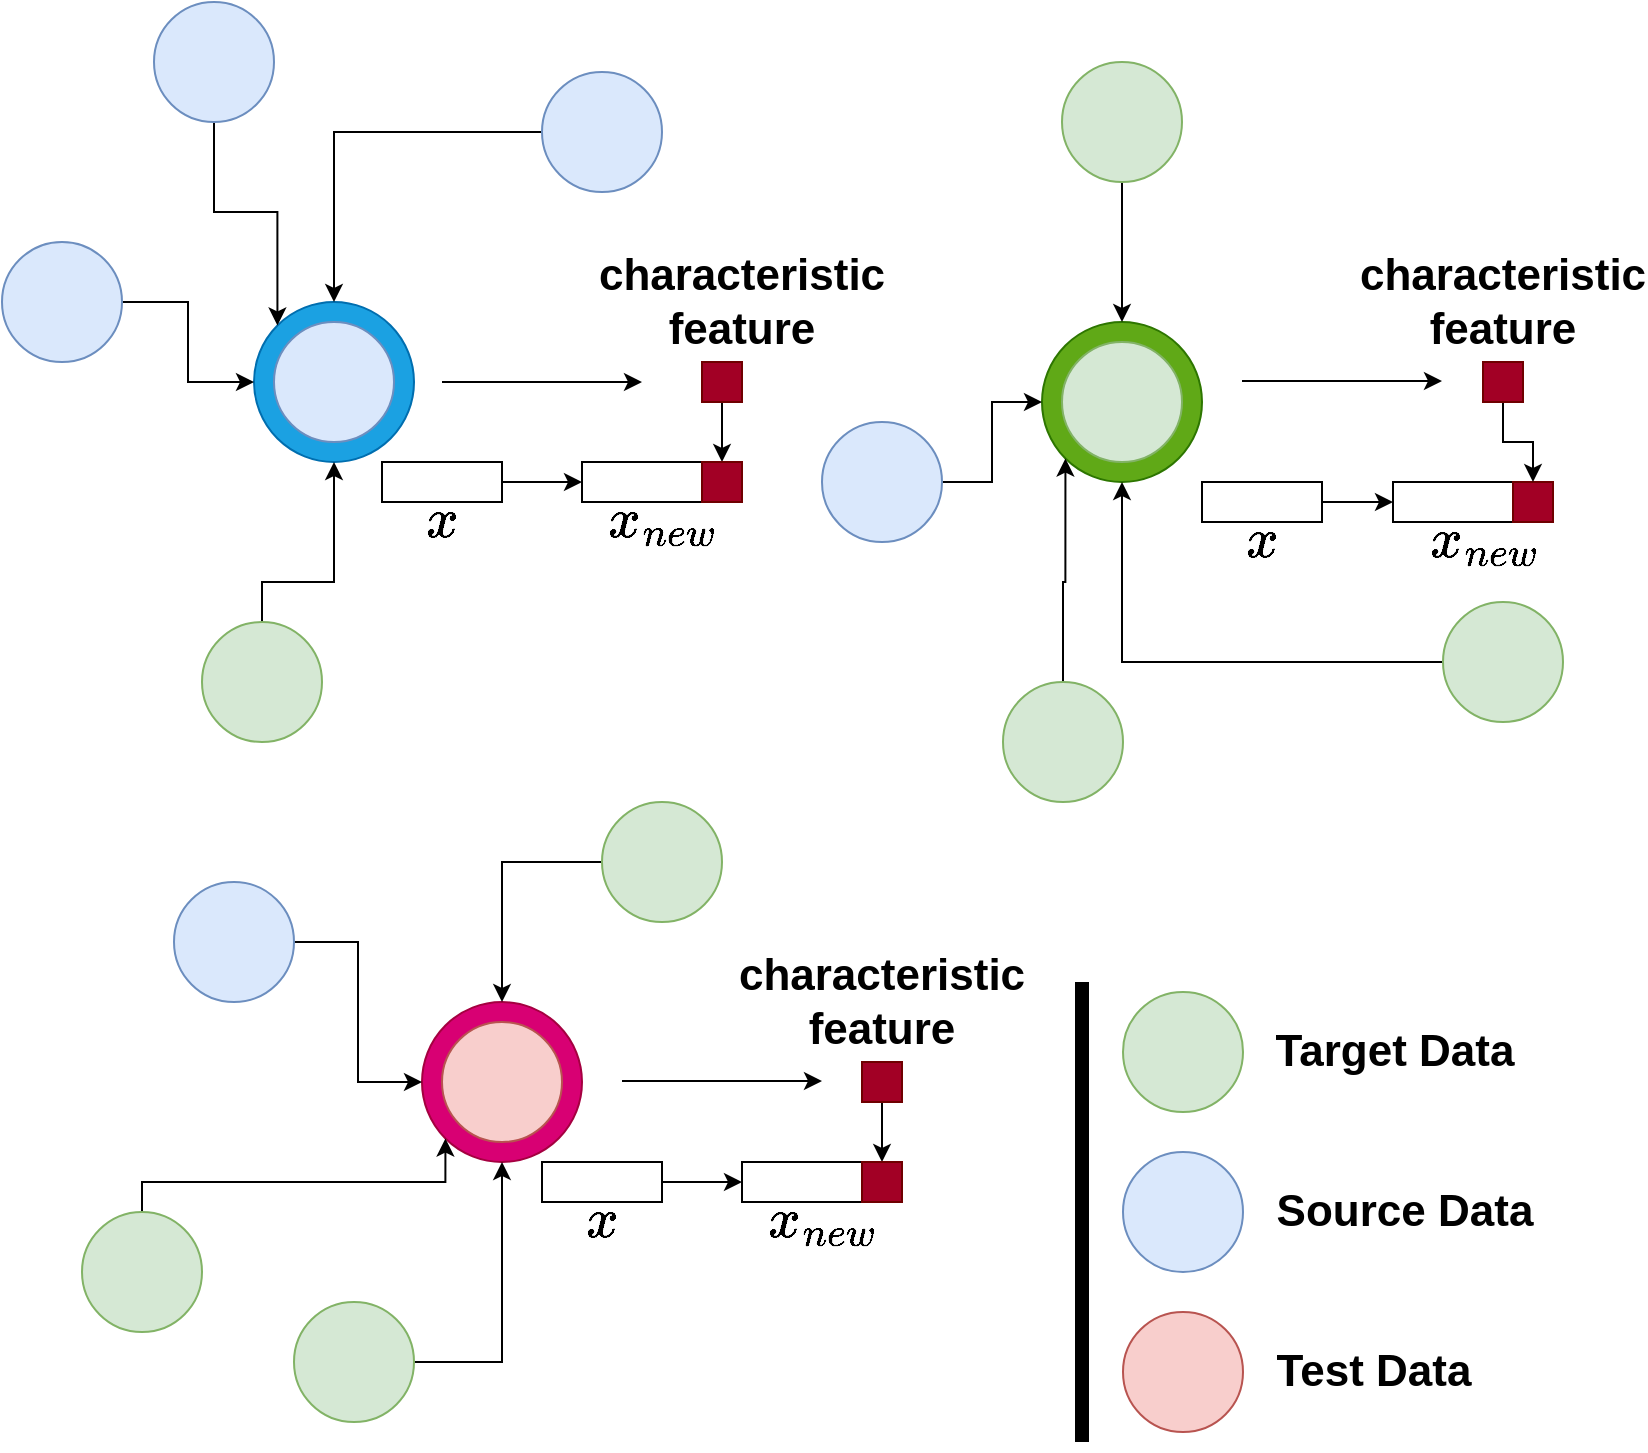 <mxfile version="21.5.0" type="device" pages="10">
  <diagram id="DEMv4WJ_T1V0zAcS2LcA" name="characteristic feature">
    <mxGraphModel dx="1434" dy="739" grid="1" gridSize="10" guides="1" tooltips="1" connect="1" arrows="1" fold="1" page="1" pageScale="1" pageWidth="827" pageHeight="1169" math="1" shadow="0">
      <root>
        <mxCell id="0" />
        <mxCell id="1" parent="0" />
        <mxCell id="cnYQU-IL9enpyJjohNxl-1" value="" style="ellipse;whiteSpace=wrap;html=1;aspect=fixed;fillColor=#60a917;strokeColor=#2D7600;fontColor=#ffffff;" parent="1" vertex="1">
          <mxGeometry x="530" y="180" width="80" height="80" as="geometry" />
        </mxCell>
        <mxCell id="mWab_-8N9wXFLHfZuCKQ-2" style="edgeStyle=orthogonalEdgeStyle;rounded=0;orthogonalLoop=1;jettySize=auto;html=1;" parent="1" edge="1">
          <mxGeometry relative="1" as="geometry">
            <mxPoint x="320" y="559.5" as="sourcePoint" />
            <mxPoint x="420" y="559.5" as="targetPoint" />
          </mxGeometry>
        </mxCell>
        <mxCell id="cnYQU-IL9enpyJjohNxl-2" value="" style="ellipse;whiteSpace=wrap;html=1;aspect=fixed;fillColor=#d80073;fontColor=#ffffff;strokeColor=#A50040;" parent="1" vertex="1">
          <mxGeometry x="220" y="520" width="80" height="80" as="geometry" />
        </mxCell>
        <mxCell id="cnYQU-IL9enpyJjohNxl-3" value="" style="ellipse;whiteSpace=wrap;html=1;aspect=fixed;fillColor=#f8cecc;strokeColor=#b85450;" parent="1" vertex="1">
          <mxGeometry x="230" y="530" width="60" height="60" as="geometry" />
        </mxCell>
        <mxCell id="cnYQU-IL9enpyJjohNxl-4" style="edgeStyle=orthogonalEdgeStyle;rounded=0;orthogonalLoop=1;jettySize=auto;html=1;entryX=0.5;entryY=1;entryDx=0;entryDy=0;" parent="1" source="cnYQU-IL9enpyJjohNxl-5" target="cnYQU-IL9enpyJjohNxl-2" edge="1">
          <mxGeometry relative="1" as="geometry" />
        </mxCell>
        <mxCell id="cnYQU-IL9enpyJjohNxl-5" value="" style="ellipse;whiteSpace=wrap;html=1;aspect=fixed;fillColor=#d5e8d4;strokeColor=#82b366;" parent="1" vertex="1">
          <mxGeometry x="156" y="670" width="60" height="60" as="geometry" />
        </mxCell>
        <mxCell id="cnYQU-IL9enpyJjohNxl-6" style="edgeStyle=orthogonalEdgeStyle;rounded=0;orthogonalLoop=1;jettySize=auto;html=1;entryX=0.5;entryY=0;entryDx=0;entryDy=0;" parent="1" source="cnYQU-IL9enpyJjohNxl-7" target="cnYQU-IL9enpyJjohNxl-2" edge="1">
          <mxGeometry relative="1" as="geometry" />
        </mxCell>
        <mxCell id="cnYQU-IL9enpyJjohNxl-7" value="" style="ellipse;whiteSpace=wrap;html=1;aspect=fixed;fillColor=#d5e8d4;strokeColor=#82b366;" parent="1" vertex="1">
          <mxGeometry x="310" y="420" width="60" height="60" as="geometry" />
        </mxCell>
        <mxCell id="cnYQU-IL9enpyJjohNxl-8" style="edgeStyle=orthogonalEdgeStyle;rounded=0;orthogonalLoop=1;jettySize=auto;html=1;entryX=0;entryY=0.5;entryDx=0;entryDy=0;" parent="1" source="cnYQU-IL9enpyJjohNxl-9" target="cnYQU-IL9enpyJjohNxl-2" edge="1">
          <mxGeometry relative="1" as="geometry" />
        </mxCell>
        <mxCell id="cnYQU-IL9enpyJjohNxl-9" value="" style="ellipse;whiteSpace=wrap;html=1;aspect=fixed;fillColor=#dae8fc;strokeColor=#6c8ebf;" parent="1" vertex="1">
          <mxGeometry x="96" y="460" width="60" height="60" as="geometry" />
        </mxCell>
        <mxCell id="cnYQU-IL9enpyJjohNxl-10" value="" style="ellipse;whiteSpace=wrap;html=1;aspect=fixed;fillColor=#d5e8d4;strokeColor=#82b366;" parent="1" vertex="1">
          <mxGeometry x="540" y="190" width="60" height="60" as="geometry" />
        </mxCell>
        <mxCell id="xVmOhVBuHYHWlE-PeX73-11" style="edgeStyle=orthogonalEdgeStyle;rounded=0;orthogonalLoop=1;jettySize=auto;html=1;entryX=0;entryY=1;entryDx=0;entryDy=0;" parent="1" source="cnYQU-IL9enpyJjohNxl-12" target="cnYQU-IL9enpyJjohNxl-1" edge="1">
          <mxGeometry relative="1" as="geometry" />
        </mxCell>
        <mxCell id="cnYQU-IL9enpyJjohNxl-12" value="" style="ellipse;whiteSpace=wrap;html=1;aspect=fixed;fillColor=#d5e8d4;strokeColor=#82b366;" parent="1" vertex="1">
          <mxGeometry x="510.5" y="360" width="60" height="60" as="geometry" />
        </mxCell>
        <mxCell id="cnYQU-IL9enpyJjohNxl-15" style="edgeStyle=orthogonalEdgeStyle;rounded=0;orthogonalLoop=1;jettySize=auto;html=1;entryX=0.5;entryY=1;entryDx=0;entryDy=0;" parent="1" source="cnYQU-IL9enpyJjohNxl-16" target="cnYQU-IL9enpyJjohNxl-1" edge="1">
          <mxGeometry relative="1" as="geometry" />
        </mxCell>
        <mxCell id="cnYQU-IL9enpyJjohNxl-16" value="" style="ellipse;whiteSpace=wrap;html=1;aspect=fixed;fillColor=#d5e8d4;strokeColor=#82b366;" parent="1" vertex="1">
          <mxGeometry x="730.5" y="320" width="60" height="60" as="geometry" />
        </mxCell>
        <mxCell id="XGLQfeQr3uQO8v4fAGV2-7" style="edgeStyle=orthogonalEdgeStyle;rounded=0;orthogonalLoop=1;jettySize=auto;html=1;entryX=0.5;entryY=0;entryDx=0;entryDy=0;" parent="1" source="cnYQU-IL9enpyJjohNxl-18" target="cnYQU-IL9enpyJjohNxl-1" edge="1">
          <mxGeometry relative="1" as="geometry" />
        </mxCell>
        <mxCell id="cnYQU-IL9enpyJjohNxl-18" value="" style="ellipse;whiteSpace=wrap;html=1;aspect=fixed;fillColor=#d5e8d4;strokeColor=#82b366;" parent="1" vertex="1">
          <mxGeometry x="540" y="50" width="60" height="60" as="geometry" />
        </mxCell>
        <mxCell id="cnYQU-IL9enpyJjohNxl-19" style="edgeStyle=orthogonalEdgeStyle;rounded=0;orthogonalLoop=1;jettySize=auto;html=1;entryX=0;entryY=0.5;entryDx=0;entryDy=0;" parent="1" source="cnYQU-IL9enpyJjohNxl-20" target="cnYQU-IL9enpyJjohNxl-1" edge="1">
          <mxGeometry relative="1" as="geometry" />
        </mxCell>
        <mxCell id="cnYQU-IL9enpyJjohNxl-20" value="" style="ellipse;whiteSpace=wrap;html=1;aspect=fixed;fillColor=#dae8fc;strokeColor=#6c8ebf;" parent="1" vertex="1">
          <mxGeometry x="420" y="230" width="60" height="60" as="geometry" />
        </mxCell>
        <mxCell id="mWab_-8N9wXFLHfZuCKQ-10" style="edgeStyle=orthogonalEdgeStyle;rounded=0;orthogonalLoop=1;jettySize=auto;html=1;" parent="1" edge="1">
          <mxGeometry relative="1" as="geometry">
            <mxPoint x="230" y="210" as="sourcePoint" />
            <mxPoint x="330" y="210" as="targetPoint" />
          </mxGeometry>
        </mxCell>
        <mxCell id="cnYQU-IL9enpyJjohNxl-21" value="" style="ellipse;whiteSpace=wrap;html=1;aspect=fixed;fillColor=#1ba1e2;strokeColor=#006EAF;fontColor=#ffffff;" parent="1" vertex="1">
          <mxGeometry x="136" y="170" width="80" height="80" as="geometry" />
        </mxCell>
        <mxCell id="cnYQU-IL9enpyJjohNxl-22" value="" style="ellipse;whiteSpace=wrap;html=1;aspect=fixed;fillColor=#dae8fc;strokeColor=#6c8ebf;" parent="1" vertex="1">
          <mxGeometry x="146" y="180" width="60" height="60" as="geometry" />
        </mxCell>
        <mxCell id="cnYQU-IL9enpyJjohNxl-23" style="edgeStyle=orthogonalEdgeStyle;rounded=0;orthogonalLoop=1;jettySize=auto;html=1;entryX=0.5;entryY=1;entryDx=0;entryDy=0;" parent="1" source="cnYQU-IL9enpyJjohNxl-24" target="cnYQU-IL9enpyJjohNxl-21" edge="1">
          <mxGeometry relative="1" as="geometry">
            <Array as="points">
              <mxPoint x="176" y="310" />
            </Array>
          </mxGeometry>
        </mxCell>
        <mxCell id="cnYQU-IL9enpyJjohNxl-24" value="" style="ellipse;whiteSpace=wrap;html=1;aspect=fixed;fillColor=#d5e8d4;strokeColor=#82b366;" parent="1" vertex="1">
          <mxGeometry x="110" y="330" width="60" height="60" as="geometry" />
        </mxCell>
        <mxCell id="xVmOhVBuHYHWlE-PeX73-16" style="edgeStyle=orthogonalEdgeStyle;rounded=0;orthogonalLoop=1;jettySize=auto;html=1;entryX=0;entryY=0;entryDx=0;entryDy=0;" parent="1" source="cnYQU-IL9enpyJjohNxl-26" target="cnYQU-IL9enpyJjohNxl-21" edge="1">
          <mxGeometry relative="1" as="geometry" />
        </mxCell>
        <mxCell id="cnYQU-IL9enpyJjohNxl-26" value="" style="ellipse;whiteSpace=wrap;html=1;aspect=fixed;fillColor=#dae8fc;strokeColor=#6c8ebf;" parent="1" vertex="1">
          <mxGeometry x="86" y="20" width="60" height="60" as="geometry" />
        </mxCell>
        <mxCell id="cnYQU-IL9enpyJjohNxl-42" style="edgeStyle=orthogonalEdgeStyle;rounded=0;orthogonalLoop=1;jettySize=auto;html=1;entryX=0.5;entryY=0;entryDx=0;entryDy=0;" parent="1" source="cnYQU-IL9enpyJjohNxl-28" target="cnYQU-IL9enpyJjohNxl-21" edge="1">
          <mxGeometry relative="1" as="geometry" />
        </mxCell>
        <mxCell id="cnYQU-IL9enpyJjohNxl-28" value="" style="ellipse;whiteSpace=wrap;html=1;aspect=fixed;fillColor=#dae8fc;strokeColor=#6c8ebf;" parent="1" vertex="1">
          <mxGeometry x="280" y="55" width="60" height="60" as="geometry" />
        </mxCell>
        <mxCell id="cnYQU-IL9enpyJjohNxl-29" style="edgeStyle=orthogonalEdgeStyle;rounded=0;orthogonalLoop=1;jettySize=auto;html=1;entryX=0;entryY=0.5;entryDx=0;entryDy=0;" parent="1" source="cnYQU-IL9enpyJjohNxl-30" target="cnYQU-IL9enpyJjohNxl-21" edge="1">
          <mxGeometry relative="1" as="geometry" />
        </mxCell>
        <mxCell id="cnYQU-IL9enpyJjohNxl-30" value="" style="ellipse;whiteSpace=wrap;html=1;aspect=fixed;fillColor=#dae8fc;strokeColor=#6c8ebf;" parent="1" vertex="1">
          <mxGeometry x="10" y="140" width="60" height="60" as="geometry" />
        </mxCell>
        <mxCell id="cnYQU-IL9enpyJjohNxl-31" value="" style="ellipse;whiteSpace=wrap;html=1;aspect=fixed;fillColor=#d5e8d4;strokeColor=#82b366;" parent="1" vertex="1">
          <mxGeometry x="570.5" y="515" width="60" height="60" as="geometry" />
        </mxCell>
        <mxCell id="cnYQU-IL9enpyJjohNxl-32" value="" style="ellipse;whiteSpace=wrap;html=1;aspect=fixed;fillColor=#dae8fc;strokeColor=#6c8ebf;" parent="1" vertex="1">
          <mxGeometry x="570.5" y="595" width="60" height="60" as="geometry" />
        </mxCell>
        <mxCell id="cnYQU-IL9enpyJjohNxl-33" value="" style="ellipse;whiteSpace=wrap;html=1;aspect=fixed;fillColor=#f8cecc;strokeColor=#b85450;" parent="1" vertex="1">
          <mxGeometry x="570.5" y="675" width="60" height="60" as="geometry" />
        </mxCell>
        <mxCell id="cnYQU-IL9enpyJjohNxl-34" value="" style="endArrow=none;html=1;rounded=0;strokeWidth=7;" parent="1" edge="1">
          <mxGeometry width="50" height="50" relative="1" as="geometry">
            <mxPoint x="550" y="740" as="sourcePoint" />
            <mxPoint x="550" y="510" as="targetPoint" />
          </mxGeometry>
        </mxCell>
        <mxCell id="cnYQU-IL9enpyJjohNxl-35" value="&lt;b style=&quot;font-size: 22px;&quot;&gt;&lt;font style=&quot;font-size: 22px;&quot;&gt;Target Data&lt;/font&gt;&lt;/b&gt;" style="text;html=1;strokeColor=none;fillColor=none;align=center;verticalAlign=middle;whiteSpace=wrap;rounded=0;fontSize=22;" parent="1" vertex="1">
          <mxGeometry x="636.5" y="530" width="139" height="30" as="geometry" />
        </mxCell>
        <mxCell id="cnYQU-IL9enpyJjohNxl-36" value="&lt;b style=&quot;font-size: 22px;&quot;&gt;&lt;font style=&quot;font-size: 22px;&quot;&gt;Source Data&lt;/font&gt;&lt;/b&gt;" style="text;html=1;strokeColor=none;fillColor=none;align=center;verticalAlign=middle;whiteSpace=wrap;rounded=0;fontSize=22;" parent="1" vertex="1">
          <mxGeometry x="636.5" y="610" width="149" height="30" as="geometry" />
        </mxCell>
        <mxCell id="cnYQU-IL9enpyJjohNxl-37" value="&lt;b style=&quot;font-size: 22px;&quot;&gt;&lt;font style=&quot;font-size: 22px;&quot;&gt;Test Data&lt;/font&gt;&lt;/b&gt;" style="text;html=1;strokeColor=none;fillColor=none;align=center;verticalAlign=middle;whiteSpace=wrap;rounded=0;fontSize=22;" parent="1" vertex="1">
          <mxGeometry x="640.5" y="690" width="110" height="30" as="geometry" />
        </mxCell>
        <mxCell id="xVmOhVBuHYHWlE-PeX73-8" style="edgeStyle=orthogonalEdgeStyle;rounded=0;orthogonalLoop=1;jettySize=auto;html=1;entryX=0;entryY=1;entryDx=0;entryDy=0;" parent="1" source="cnYQU-IL9enpyJjohNxl-38" target="cnYQU-IL9enpyJjohNxl-2" edge="1">
          <mxGeometry relative="1" as="geometry">
            <Array as="points">
              <mxPoint x="80" y="610" />
              <mxPoint x="232" y="610" />
            </Array>
          </mxGeometry>
        </mxCell>
        <mxCell id="cnYQU-IL9enpyJjohNxl-38" value="" style="ellipse;whiteSpace=wrap;html=1;aspect=fixed;fillColor=#d5e8d4;strokeColor=#82b366;" parent="1" vertex="1">
          <mxGeometry x="50" y="625" width="60" height="60" as="geometry" />
        </mxCell>
        <mxCell id="XGLQfeQr3uQO8v4fAGV2-17" style="edgeStyle=orthogonalEdgeStyle;rounded=0;orthogonalLoop=1;jettySize=auto;html=1;" parent="1" source="mWab_-8N9wXFLHfZuCKQ-1" target="XGLQfeQr3uQO8v4fAGV2-14" edge="1">
          <mxGeometry relative="1" as="geometry" />
        </mxCell>
        <mxCell id="mWab_-8N9wXFLHfZuCKQ-1" value="" style="rounded=0;whiteSpace=wrap;html=1;container=0;fillColor=#a20025;strokeColor=#6F0000;fontColor=#ffffff;" parent="1" vertex="1">
          <mxGeometry x="440" y="550" width="20" height="20" as="geometry" />
        </mxCell>
        <mxCell id="jXC8IIWnlSqL4LivibP2-10" style="edgeStyle=orthogonalEdgeStyle;rounded=0;orthogonalLoop=1;jettySize=auto;html=1;entryX=0.5;entryY=0;entryDx=0;entryDy=0;" parent="1" source="mWab_-8N9wXFLHfZuCKQ-5" target="jXC8IIWnlSqL4LivibP2-3" edge="1">
          <mxGeometry relative="1" as="geometry" />
        </mxCell>
        <mxCell id="mWab_-8N9wXFLHfZuCKQ-5" value="" style="rounded=0;whiteSpace=wrap;html=1;container=0;fillColor=#a20025;strokeColor=#6F0000;fontColor=#ffffff;" parent="1" vertex="1">
          <mxGeometry x="360" y="200" width="20" height="20" as="geometry" />
        </mxCell>
        <mxCell id="mWab_-8N9wXFLHfZuCKQ-6" value="&lt;font style=&quot;font-size: 22px;&quot;&gt;&lt;b style=&quot;font-size: 22px;&quot;&gt;characteristic feature&lt;/b&gt;&lt;/font&gt;" style="text;html=1;strokeColor=none;fillColor=none;align=center;verticalAlign=middle;whiteSpace=wrap;rounded=0;container=0;fontSize=22;" parent="1" vertex="1">
          <mxGeometry x="320" y="150" width="120" height="40" as="geometry" />
        </mxCell>
        <mxCell id="jXC8IIWnlSqL4LivibP2-9" style="edgeStyle=orthogonalEdgeStyle;rounded=0;orthogonalLoop=1;jettySize=auto;html=1;exitX=1;exitY=0.5;exitDx=0;exitDy=0;entryX=0;entryY=0.5;entryDx=0;entryDy=0;" parent="1" source="t5-vEzU89gaLV2OtlJ7F-1" target="jXC8IIWnlSqL4LivibP2-2" edge="1">
          <mxGeometry relative="1" as="geometry" />
        </mxCell>
        <mxCell id="t5-vEzU89gaLV2OtlJ7F-1" value="" style="rounded=0;whiteSpace=wrap;html=1;container=0;" parent="1" vertex="1">
          <mxGeometry x="200" y="250" width="60" height="20" as="geometry" />
        </mxCell>
        <mxCell id="jXC8IIWnlSqL4LivibP2-2" value="" style="rounded=0;whiteSpace=wrap;html=1;container=0;" parent="1" vertex="1">
          <mxGeometry x="300" y="250" width="60" height="20" as="geometry" />
        </mxCell>
        <mxCell id="jXC8IIWnlSqL4LivibP2-3" value="" style="rounded=0;whiteSpace=wrap;html=1;container=0;fillColor=#a20025;strokeColor=#6F0000;fontColor=#ffffff;" parent="1" vertex="1">
          <mxGeometry x="360" y="250" width="20" height="20" as="geometry" />
        </mxCell>
        <mxCell id="jXC8IIWnlSqL4LivibP2-7" value="&lt;span style=&quot;font-size: 24px;&quot;&gt;&lt;font style=&quot;font-size: 24px;&quot;&gt;$$x_{new}$$&lt;/font&gt;&lt;/span&gt;" style="text;html=1;strokeColor=none;fillColor=none;align=center;verticalAlign=middle;whiteSpace=wrap;rounded=0;fontSize=24;fontStyle=1" parent="1" vertex="1">
          <mxGeometry x="310" y="270" width="60" height="20" as="geometry" />
        </mxCell>
        <mxCell id="XGLQfeQr3uQO8v4fAGV2-1" style="edgeStyle=orthogonalEdgeStyle;rounded=0;orthogonalLoop=1;jettySize=auto;html=1;exitX=1;exitY=0.5;exitDx=0;exitDy=0;entryX=0;entryY=0.5;entryDx=0;entryDy=0;" parent="1" source="XGLQfeQr3uQO8v4fAGV2-2" target="XGLQfeQr3uQO8v4fAGV2-3" edge="1">
          <mxGeometry relative="1" as="geometry" />
        </mxCell>
        <mxCell id="XGLQfeQr3uQO8v4fAGV2-2" value="" style="rounded=0;whiteSpace=wrap;html=1;container=0;" parent="1" vertex="1">
          <mxGeometry x="610" y="260" width="60" height="20" as="geometry" />
        </mxCell>
        <mxCell id="XGLQfeQr3uQO8v4fAGV2-3" value="" style="rounded=0;whiteSpace=wrap;html=1;container=0;" parent="1" vertex="1">
          <mxGeometry x="705.5" y="260" width="60" height="20" as="geometry" />
        </mxCell>
        <mxCell id="XGLQfeQr3uQO8v4fAGV2-4" value="" style="rounded=0;whiteSpace=wrap;html=1;container=0;fillColor=#a20025;strokeColor=#6F0000;fontColor=#ffffff;" parent="1" vertex="1">
          <mxGeometry x="765.5" y="260" width="20" height="20" as="geometry" />
        </mxCell>
        <mxCell id="XGLQfeQr3uQO8v4fAGV2-8" style="edgeStyle=orthogonalEdgeStyle;rounded=0;orthogonalLoop=1;jettySize=auto;html=1;" parent="1" edge="1">
          <mxGeometry relative="1" as="geometry">
            <mxPoint x="630" y="209.5" as="sourcePoint" />
            <mxPoint x="730" y="209.5" as="targetPoint" />
          </mxGeometry>
        </mxCell>
        <mxCell id="XGLQfeQr3uQO8v4fAGV2-10" style="edgeStyle=orthogonalEdgeStyle;rounded=0;orthogonalLoop=1;jettySize=auto;html=1;entryX=0.5;entryY=0;entryDx=0;entryDy=0;" parent="1" source="XGLQfeQr3uQO8v4fAGV2-9" target="XGLQfeQr3uQO8v4fAGV2-4" edge="1">
          <mxGeometry relative="1" as="geometry" />
        </mxCell>
        <mxCell id="XGLQfeQr3uQO8v4fAGV2-9" value="" style="rounded=0;whiteSpace=wrap;html=1;container=0;fillColor=#a20025;strokeColor=#6F0000;fontColor=#ffffff;" parent="1" vertex="1">
          <mxGeometry x="750.5" y="200" width="20" height="20" as="geometry" />
        </mxCell>
        <mxCell id="XGLQfeQr3uQO8v4fAGV2-11" style="edgeStyle=orthogonalEdgeStyle;rounded=0;orthogonalLoop=1;jettySize=auto;html=1;exitX=1;exitY=0.5;exitDx=0;exitDy=0;entryX=0;entryY=0.5;entryDx=0;entryDy=0;" parent="1" source="XGLQfeQr3uQO8v4fAGV2-12" target="XGLQfeQr3uQO8v4fAGV2-13" edge="1">
          <mxGeometry relative="1" as="geometry" />
        </mxCell>
        <mxCell id="XGLQfeQr3uQO8v4fAGV2-12" value="" style="rounded=0;whiteSpace=wrap;html=1;container=0;" parent="1" vertex="1">
          <mxGeometry x="280" y="600" width="60" height="20" as="geometry" />
        </mxCell>
        <mxCell id="XGLQfeQr3uQO8v4fAGV2-13" value="" style="rounded=0;whiteSpace=wrap;html=1;container=0;" parent="1" vertex="1">
          <mxGeometry x="380" y="600" width="60" height="20" as="geometry" />
        </mxCell>
        <mxCell id="XGLQfeQr3uQO8v4fAGV2-14" value="" style="rounded=0;whiteSpace=wrap;html=1;container=0;fillColor=#a20025;strokeColor=#6F0000;fontColor=#ffffff;" parent="1" vertex="1">
          <mxGeometry x="440" y="600" width="20" height="20" as="geometry" />
        </mxCell>
        <mxCell id="EvBdUIvnK0ht_aLXw8rh-1" value="&lt;span style=&quot;font-size: 24px;&quot;&gt;&lt;font style=&quot;font-size: 24px;&quot;&gt;$$x$$&lt;/font&gt;&lt;/span&gt;" style="text;html=1;strokeColor=none;fillColor=none;align=center;verticalAlign=middle;whiteSpace=wrap;rounded=0;fontSize=24;fontStyle=1" parent="1" vertex="1">
          <mxGeometry x="200" y="270" width="60" height="20" as="geometry" />
        </mxCell>
        <mxCell id="EvBdUIvnK0ht_aLXw8rh-2" value="&lt;span style=&quot;font-size: 24px;&quot;&gt;&lt;font style=&quot;font-size: 24px;&quot;&gt;$$x$$&lt;/font&gt;&lt;/span&gt;" style="text;html=1;strokeColor=none;fillColor=none;align=center;verticalAlign=middle;whiteSpace=wrap;rounded=0;fontSize=24;fontStyle=1" parent="1" vertex="1">
          <mxGeometry x="610" y="280" width="60" height="20" as="geometry" />
        </mxCell>
        <mxCell id="EvBdUIvnK0ht_aLXw8rh-3" value="&lt;span style=&quot;font-size: 24px;&quot;&gt;&lt;font style=&quot;font-size: 24px;&quot;&gt;$$x$$&lt;/font&gt;&lt;/span&gt;" style="text;html=1;strokeColor=none;fillColor=none;align=center;verticalAlign=middle;whiteSpace=wrap;rounded=0;fontSize=24;fontStyle=1" parent="1" vertex="1">
          <mxGeometry x="280" y="620" width="60" height="20" as="geometry" />
        </mxCell>
        <mxCell id="EvBdUIvnK0ht_aLXw8rh-4" value="&lt;span style=&quot;font-size: 24px;&quot;&gt;&lt;font style=&quot;font-size: 24px;&quot;&gt;$$x_{new}$$&lt;/font&gt;&lt;/span&gt;" style="text;html=1;strokeColor=none;fillColor=none;align=center;verticalAlign=middle;whiteSpace=wrap;rounded=0;fontSize=24;fontStyle=1" parent="1" vertex="1">
          <mxGeometry x="390" y="620" width="60" height="20" as="geometry" />
        </mxCell>
        <mxCell id="EvBdUIvnK0ht_aLXw8rh-5" value="&lt;span style=&quot;font-size: 24px;&quot;&gt;&lt;font style=&quot;font-size: 24px;&quot;&gt;$$x_{new}$$&lt;/font&gt;&lt;/span&gt;" style="text;html=1;strokeColor=none;fillColor=none;align=center;verticalAlign=middle;whiteSpace=wrap;rounded=0;fontSize=24;fontStyle=1" parent="1" vertex="1">
          <mxGeometry x="720.5" y="280" width="60" height="20" as="geometry" />
        </mxCell>
        <mxCell id="EvBdUIvnK0ht_aLXw8rh-6" value="&lt;font style=&quot;font-size: 22px;&quot;&gt;&lt;b style=&quot;font-size: 22px;&quot;&gt;characteristic feature&lt;/b&gt;&lt;/font&gt;" style="text;html=1;strokeColor=none;fillColor=none;align=center;verticalAlign=middle;whiteSpace=wrap;rounded=0;container=0;fontSize=22;" parent="1" vertex="1">
          <mxGeometry x="705" y="150" width="111" height="40" as="geometry" />
        </mxCell>
        <mxCell id="EvBdUIvnK0ht_aLXw8rh-7" value="&lt;font style=&quot;font-size: 22px;&quot;&gt;&lt;b style=&quot;font-size: 22px;&quot;&gt;characteristic feature&lt;/b&gt;&lt;/font&gt;" style="text;html=1;strokeColor=none;fillColor=none;align=center;verticalAlign=middle;whiteSpace=wrap;rounded=0;container=0;fontSize=22;" parent="1" vertex="1">
          <mxGeometry x="380" y="500" width="140" height="40" as="geometry" />
        </mxCell>
      </root>
    </mxGraphModel>
  </diagram>
  <diagram id="4JeL1Uh0KmFLliservnz" name="SWA">
    <mxGraphModel dx="1434" dy="796" grid="1" gridSize="10" guides="1" tooltips="1" connect="1" arrows="1" fold="1" page="1" pageScale="1" pageWidth="827" pageHeight="1169" math="1" shadow="0">
      <root>
        <mxCell id="0" />
        <mxCell id="1" parent="0" />
        <mxCell id="ixNcwlmjSP82Z1PcvssK-42" style="edgeStyle=orthogonalEdgeStyle;rounded=0;orthogonalLoop=1;jettySize=auto;html=1;entryX=0;entryY=0.5;entryDx=0;entryDy=0;" parent="1" source="ixNcwlmjSP82Z1PcvssK-1" target="ixNcwlmjSP82Z1PcvssK-28" edge="1">
          <mxGeometry relative="1" as="geometry" />
        </mxCell>
        <mxCell id="ixNcwlmjSP82Z1PcvssK-1" value="" style="ellipse;whiteSpace=wrap;html=1;aspect=fixed;fillColor=#1ba1e2;strokeColor=#006EAF;fontColor=#ffffff;" parent="1" vertex="1">
          <mxGeometry x="340" y="230" width="80" height="80" as="geometry" />
        </mxCell>
        <mxCell id="ixNcwlmjSP82Z1PcvssK-2" value="" style="ellipse;whiteSpace=wrap;html=1;aspect=fixed;fillColor=#dae8fc;strokeColor=#6c8ebf;" parent="1" vertex="1">
          <mxGeometry x="350" y="240" width="60" height="60" as="geometry" />
        </mxCell>
        <mxCell id="sFPGCuqzVEAC379RD9Yf-1" style="edgeStyle=orthogonalEdgeStyle;rounded=0;orthogonalLoop=1;jettySize=auto;html=1;entryX=0;entryY=1;entryDx=0;entryDy=0;exitX=1;exitY=1;exitDx=0;exitDy=0;" edge="1" parent="1" source="ixNcwlmjSP82Z1PcvssK-4" target="ixNcwlmjSP82Z1PcvssK-1">
          <mxGeometry relative="1" as="geometry" />
        </mxCell>
        <mxCell id="ixNcwlmjSP82Z1PcvssK-4" value="" style="ellipse;whiteSpace=wrap;html=1;aspect=fixed;fillColor=#d5e8d4;strokeColor=#82b366;" parent="1" vertex="1">
          <mxGeometry x="126" y="240" width="60" height="60" as="geometry" />
        </mxCell>
        <mxCell id="ixNcwlmjSP82Z1PcvssK-5" style="edgeStyle=orthogonalEdgeStyle;rounded=0;orthogonalLoop=1;jettySize=auto;html=1;entryX=0;entryY=0;entryDx=0;entryDy=0;" parent="1" source="ixNcwlmjSP82Z1PcvssK-6" target="ixNcwlmjSP82Z1PcvssK-1" edge="1">
          <mxGeometry relative="1" as="geometry" />
        </mxCell>
        <mxCell id="ixNcwlmjSP82Z1PcvssK-6" value="" style="ellipse;whiteSpace=wrap;html=1;aspect=fixed;fillColor=#dae8fc;strokeColor=#6c8ebf;" parent="1" vertex="1">
          <mxGeometry x="290" y="80" width="60" height="60" as="geometry" />
        </mxCell>
        <mxCell id="ixNcwlmjSP82Z1PcvssK-7" style="edgeStyle=orthogonalEdgeStyle;rounded=0;orthogonalLoop=1;jettySize=auto;html=1;entryX=0.5;entryY=0;entryDx=0;entryDy=0;" parent="1" source="ixNcwlmjSP82Z1PcvssK-8" target="ixNcwlmjSP82Z1PcvssK-1" edge="1">
          <mxGeometry relative="1" as="geometry" />
        </mxCell>
        <mxCell id="ixNcwlmjSP82Z1PcvssK-8" value="" style="ellipse;whiteSpace=wrap;html=1;aspect=fixed;fillColor=#dae8fc;strokeColor=#6c8ebf;" parent="1" vertex="1">
          <mxGeometry x="507" y="180" width="60" height="60" as="geometry" />
        </mxCell>
        <mxCell id="ixNcwlmjSP82Z1PcvssK-9" style="edgeStyle=orthogonalEdgeStyle;rounded=0;orthogonalLoop=1;jettySize=auto;html=1;entryX=0;entryY=0.5;entryDx=0;entryDy=0;" parent="1" source="ixNcwlmjSP82Z1PcvssK-10" target="ixNcwlmjSP82Z1PcvssK-1" edge="1">
          <mxGeometry relative="1" as="geometry" />
        </mxCell>
        <mxCell id="ixNcwlmjSP82Z1PcvssK-10" value="" style="ellipse;whiteSpace=wrap;html=1;aspect=fixed;fillColor=#dae8fc;strokeColor=#6c8ebf;" parent="1" vertex="1">
          <mxGeometry x="150" y="110" width="60" height="60" as="geometry" />
        </mxCell>
        <mxCell id="ixNcwlmjSP82Z1PcvssK-11" value="&lt;font style=&quot;font-size: 17px;&quot;&gt;PM2.5&lt;/font&gt;" style="text;html=1;strokeColor=none;fillColor=none;align=center;verticalAlign=middle;whiteSpace=wrap;rounded=0;container=0;fontSize=17;" parent="1" vertex="1">
          <mxGeometry x="522" y="110" width="30" height="30" as="geometry" />
        </mxCell>
        <mxCell id="ixNcwlmjSP82Z1PcvssK-28" value="" style="rounded=0;whiteSpace=wrap;html=1;container=0;fillColor=#a20025;strokeColor=#6F0000;fontColor=#ffffff;" parent="1" vertex="1">
          <mxGeometry x="487" y="260" width="20" height="20" as="geometry" />
        </mxCell>
        <mxCell id="ixNcwlmjSP82Z1PcvssK-29" value="&lt;font style=&quot;font-size: 17px;&quot;&gt;SWA&lt;/font&gt;" style="text;html=1;strokeColor=none;fillColor=none;align=center;verticalAlign=middle;whiteSpace=wrap;rounded=0;container=0;fontSize=17;" parent="1" vertex="1">
          <mxGeometry x="470" y="290" width="54" height="20" as="geometry" />
        </mxCell>
        <mxCell id="ixNcwlmjSP82Z1PcvssK-33" value="&lt;font style=&quot;font-size: 17px;&quot;&gt;PM2.5&lt;/font&gt;" style="text;html=1;strokeColor=none;fillColor=none;align=center;verticalAlign=middle;whiteSpace=wrap;rounded=0;container=0;fontSize=17;" parent="1" vertex="1">
          <mxGeometry x="365" y="70" width="30" height="30" as="geometry" />
        </mxCell>
        <mxCell id="ixNcwlmjSP82Z1PcvssK-37" value="&lt;font style=&quot;font-size: 17px;&quot;&gt;PM2.5&lt;/font&gt;" style="text;html=1;strokeColor=none;fillColor=none;align=center;verticalAlign=middle;whiteSpace=wrap;rounded=0;container=0;fontSize=17;" parent="1" vertex="1">
          <mxGeometry x="166.5" y="40" width="30" height="30" as="geometry" />
        </mxCell>
        <mxCell id="ixNcwlmjSP82Z1PcvssK-39" value="&lt;font style=&quot;font-size: 17px;&quot;&gt;PM2.5&lt;/font&gt;" style="text;html=1;strokeColor=none;fillColor=none;align=center;verticalAlign=middle;whiteSpace=wrap;rounded=0;container=0;fontSize=17;" parent="1" vertex="1">
          <mxGeometry x="82" y="230" width="30" height="30" as="geometry" />
        </mxCell>
        <mxCell id="ixNcwlmjSP82Z1PcvssK-40" value="" style="rounded=0;whiteSpace=wrap;html=1;container=0;" parent="1" vertex="1">
          <mxGeometry x="79" y="255" width="33" height="30" as="geometry" />
        </mxCell>
        <mxCell id="ixNcwlmjSP82Z1PcvssK-41" value="$$w_i$$" style="text;html=1;strokeColor=none;fillColor=none;align=center;verticalAlign=middle;whiteSpace=wrap;rounded=0;fontSize=17;" parent="1" vertex="1">
          <mxGeometry x="427" y="180" width="60" height="30" as="geometry" />
        </mxCell>
        <mxCell id="ixNcwlmjSP82Z1PcvssK-43" value="$$w_i$$" style="text;html=1;strokeColor=none;fillColor=none;align=center;verticalAlign=middle;whiteSpace=wrap;rounded=0;fontSize=17;" parent="1" vertex="1">
          <mxGeometry x="280" y="160" width="60" height="30" as="geometry" />
        </mxCell>
        <mxCell id="ixNcwlmjSP82Z1PcvssK-44" value="$$w_i$$" style="text;html=1;strokeColor=none;fillColor=none;align=center;verticalAlign=middle;whiteSpace=wrap;rounded=0;fontSize=17;" parent="1" vertex="1">
          <mxGeometry x="206" y="110" width="60" height="30" as="geometry" />
        </mxCell>
        <mxCell id="ixNcwlmjSP82Z1PcvssK-45" value="$$w_i$$" style="text;html=1;strokeColor=none;fillColor=none;align=center;verticalAlign=middle;whiteSpace=wrap;rounded=0;fontSize=17;" parent="1" vertex="1">
          <mxGeometry x="200" y="240" width="60" height="30" as="geometry" />
        </mxCell>
        <mxCell id="rhlCpMzNNm-64KbAaYQv-1" value="" style="rounded=0;whiteSpace=wrap;html=1;container=0;" vertex="1" parent="1">
          <mxGeometry x="520.5" y="140" width="33" height="30" as="geometry" />
        </mxCell>
        <mxCell id="rhlCpMzNNm-64KbAaYQv-3" value="" style="rounded=0;whiteSpace=wrap;html=1;container=0;" vertex="1" parent="1">
          <mxGeometry x="163.5" y="70" width="33" height="30" as="geometry" />
        </mxCell>
        <mxCell id="rhlCpMzNNm-64KbAaYQv-4" value="" style="rounded=0;whiteSpace=wrap;html=1;container=0;" vertex="1" parent="1">
          <mxGeometry x="363.5" y="100" width="33" height="30" as="geometry" />
        </mxCell>
      </root>
    </mxGraphModel>
  </diagram>
  <diagram id="XljIvqNkZr7tTOxNvH_8" name="LCF composing">
    <mxGraphModel dx="1434" dy="796" grid="1" gridSize="10" guides="1" tooltips="1" connect="1" arrows="1" fold="1" page="1" pageScale="1" pageWidth="827" pageHeight="1169" math="1" shadow="0">
      <root>
        <mxCell id="0" />
        <mxCell id="1" parent="0" />
        <mxCell id="ezVI9Xz9W_ALTj9QfS5F-19" value="" style="ellipse;whiteSpace=wrap;html=1;aspect=fixed;fillColor=#1ba1e2;strokeColor=#006EAF;fontColor=#ffffff;" parent="1" vertex="1">
          <mxGeometry x="340" y="230" width="80" height="80" as="geometry" />
        </mxCell>
        <mxCell id="ezVI9Xz9W_ALTj9QfS5F-20" value="" style="ellipse;whiteSpace=wrap;html=1;aspect=fixed;fillColor=#dae8fc;strokeColor=#6c8ebf;" parent="1" vertex="1">
          <mxGeometry x="350" y="240" width="60" height="60" as="geometry" />
        </mxCell>
        <mxCell id="PXG_J88V0YW3ZjBfi4RD-3" style="edgeStyle=orthogonalEdgeStyle;rounded=0;orthogonalLoop=1;jettySize=auto;html=1;exitX=0.5;exitY=1;exitDx=0;exitDy=0;entryX=0;entryY=1;entryDx=0;entryDy=0;" edge="1" parent="1" source="ezVI9Xz9W_ALTj9QfS5F-22" target="ezVI9Xz9W_ALTj9QfS5F-19">
          <mxGeometry relative="1" as="geometry" />
        </mxCell>
        <mxCell id="ezVI9Xz9W_ALTj9QfS5F-22" value="" style="ellipse;whiteSpace=wrap;html=1;aspect=fixed;fillColor=#d5e8d4;strokeColor=#82b366;" parent="1" vertex="1">
          <mxGeometry x="170" y="215" width="60" height="60" as="geometry" />
        </mxCell>
        <mxCell id="ezVI9Xz9W_ALTj9QfS5F-23" style="edgeStyle=orthogonalEdgeStyle;rounded=0;orthogonalLoop=1;jettySize=auto;html=1;entryX=0;entryY=0;entryDx=0;entryDy=0;" parent="1" source="ezVI9Xz9W_ALTj9QfS5F-24" target="ezVI9Xz9W_ALTj9QfS5F-19" edge="1">
          <mxGeometry relative="1" as="geometry" />
        </mxCell>
        <mxCell id="ezVI9Xz9W_ALTj9QfS5F-24" value="" style="ellipse;whiteSpace=wrap;html=1;aspect=fixed;fillColor=#dae8fc;strokeColor=#6c8ebf;" parent="1" vertex="1">
          <mxGeometry x="336" y="65" width="60" height="60" as="geometry" />
        </mxCell>
        <mxCell id="ezVI9Xz9W_ALTj9QfS5F-25" style="edgeStyle=orthogonalEdgeStyle;rounded=0;orthogonalLoop=1;jettySize=auto;html=1;entryX=0.5;entryY=0;entryDx=0;entryDy=0;" parent="1" source="ezVI9Xz9W_ALTj9QfS5F-26" target="ezVI9Xz9W_ALTj9QfS5F-19" edge="1">
          <mxGeometry relative="1" as="geometry" />
        </mxCell>
        <mxCell id="ezVI9Xz9W_ALTj9QfS5F-26" value="" style="ellipse;whiteSpace=wrap;html=1;aspect=fixed;fillColor=#dae8fc;strokeColor=#6c8ebf;" parent="1" vertex="1">
          <mxGeometry x="510" y="125" width="60" height="60" as="geometry" />
        </mxCell>
        <mxCell id="ezVI9Xz9W_ALTj9QfS5F-27" style="edgeStyle=orthogonalEdgeStyle;rounded=0;orthogonalLoop=1;jettySize=auto;html=1;entryX=0;entryY=0.5;entryDx=0;entryDy=0;" parent="1" source="ezVI9Xz9W_ALTj9QfS5F-28" target="ezVI9Xz9W_ALTj9QfS5F-19" edge="1">
          <mxGeometry relative="1" as="geometry" />
        </mxCell>
        <mxCell id="ezVI9Xz9W_ALTj9QfS5F-28" value="" style="ellipse;whiteSpace=wrap;html=1;aspect=fixed;fillColor=#dae8fc;strokeColor=#6c8ebf;" parent="1" vertex="1">
          <mxGeometry x="145" y="110" width="60" height="60" as="geometry" />
        </mxCell>
        <mxCell id="ezVI9Xz9W_ALTj9QfS5F-38" value="&lt;font style=&quot;font-size: 17px;&quot;&gt;$$p+1$$&lt;/font&gt;" style="text;html=1;strokeColor=none;fillColor=none;align=center;verticalAlign=middle;whiteSpace=wrap;rounded=0;container=0;fontSize=17;" parent="1" vertex="1">
          <mxGeometry x="595" y="110" width="30" height="30" as="geometry" />
        </mxCell>
        <mxCell id="ezVI9Xz9W_ALTj9QfS5F-40" value="&lt;font style=&quot;font-size: 17px;&quot;&gt;$$p+1$$&lt;/font&gt;" style="text;html=1;strokeColor=none;fillColor=none;align=center;verticalAlign=middle;whiteSpace=wrap;rounded=0;container=0;fontSize=17;" parent="1" vertex="1">
          <mxGeometry x="115" y="205" width="30" height="30" as="geometry" />
        </mxCell>
        <mxCell id="ezVI9Xz9W_ALTj9QfS5F-41" value="" style="rounded=0;whiteSpace=wrap;html=1;container=0;" parent="1" vertex="1">
          <mxGeometry x="100" y="235" width="60" height="35" as="geometry" />
        </mxCell>
        <mxCell id="ezVI9Xz9W_ALTj9QfS5F-42" value="&lt;font style=&quot;font-size: 17px;&quot;&gt;$$p+1$$&lt;/font&gt;" style="text;html=1;strokeColor=none;fillColor=none;align=center;verticalAlign=middle;whiteSpace=wrap;rounded=0;container=0;fontSize=17;" parent="1" vertex="1">
          <mxGeometry x="95" y="100" width="30" height="30" as="geometry" />
        </mxCell>
        <mxCell id="ezVI9Xz9W_ALTj9QfS5F-44" value="&lt;font style=&quot;font-size: 17px;&quot;&gt;$$p+1$$&lt;/font&gt;" style="text;html=1;strokeColor=none;fillColor=none;align=center;verticalAlign=middle;whiteSpace=wrap;rounded=0;container=0;fontSize=17;" parent="1" vertex="1">
          <mxGeometry x="285" y="55" width="30" height="30" as="geometry" />
        </mxCell>
        <mxCell id="ezVI9Xz9W_ALTj9QfS5F-46" value="&lt;font style=&quot;font-size: 17px;&quot;&gt;$$p+1$$&lt;/font&gt;" style="text;html=1;strokeColor=none;fillColor=none;align=center;verticalAlign=middle;whiteSpace=wrap;rounded=0;container=0;fontSize=17;" parent="1" vertex="1">
          <mxGeometry x="449" y="200" width="30" height="30" as="geometry" />
        </mxCell>
        <mxCell id="ezVI9Xz9W_ALTj9QfS5F-47" value="" style="rounded=0;whiteSpace=wrap;html=1;container=0;" parent="1" vertex="1">
          <mxGeometry x="434" y="230" width="60" height="20" as="geometry" />
        </mxCell>
        <mxCell id="ezVI9Xz9W_ALTj9QfS5F-48" value="" style="rounded=0;whiteSpace=wrap;html=1;container=0;" parent="1" vertex="1">
          <mxGeometry x="434" y="250" width="60" height="20" as="geometry" />
        </mxCell>
        <mxCell id="ezVI9Xz9W_ALTj9QfS5F-49" value="" style="rounded=0;whiteSpace=wrap;html=1;fillColor=#d0cee2;strokeColor=#56517e;container=0;" parent="1" vertex="1">
          <mxGeometry x="434" y="270" width="50" height="20" as="geometry" />
        </mxCell>
        <mxCell id="ezVI9Xz9W_ALTj9QfS5F-50" value="" style="rounded=0;whiteSpace=wrap;html=1;container=0;" parent="1" vertex="1">
          <mxGeometry x="434" y="290" width="60" height="20" as="geometry" />
        </mxCell>
        <mxCell id="ezVI9Xz9W_ALTj9QfS5F-51" value="" style="rounded=0;whiteSpace=wrap;html=1;container=0;" parent="1" vertex="1">
          <mxGeometry x="434" y="310" width="60" height="20" as="geometry" />
        </mxCell>
        <mxCell id="ezVI9Xz9W_ALTj9QfS5F-52" value="&lt;font style=&quot;font-size: 17px;&quot;&gt;$$m+1$$&lt;/font&gt;" style="text;html=1;strokeColor=none;fillColor=none;align=center;verticalAlign=middle;whiteSpace=wrap;rounded=0;container=0;fontSize=17;" parent="1" vertex="1">
          <mxGeometry x="510" y="265" width="50" height="30" as="geometry" />
        </mxCell>
        <mxCell id="ezVI9Xz9W_ALTj9QfS5F-53" value="" style="rounded=0;whiteSpace=wrap;html=1;container=0;fillColor=#080808;" parent="1" vertex="1">
          <mxGeometry x="484" y="270" width="10" height="20" as="geometry" />
        </mxCell>
        <mxCell id="S5xdExM8rk4By50h6b-h-2" value="" style="rounded=0;whiteSpace=wrap;html=1;container=0;fillColor=#a20025;strokeColor=#6F0000;fontColor=#ffffff;" parent="1" vertex="1">
          <mxGeometry x="627" y="265" width="20" height="20" as="geometry" />
        </mxCell>
        <mxCell id="S5xdExM8rk4By50h6b-h-3" value="&lt;font style=&quot;font-size: 17px;&quot;&gt;LCF&lt;/font&gt;" style="text;html=1;strokeColor=none;fillColor=none;align=center;verticalAlign=middle;whiteSpace=wrap;rounded=0;container=0;fontSize=17;" parent="1" vertex="1">
          <mxGeometry x="610" y="295" width="54" height="20" as="geometry" />
        </mxCell>
        <mxCell id="PXG_J88V0YW3ZjBfi4RD-2" value="" style="endArrow=classic;html=1;rounded=0;" edge="1" parent="1">
          <mxGeometry width="50" height="50" relative="1" as="geometry">
            <mxPoint x="570" y="280" as="sourcePoint" />
            <mxPoint x="610" y="280" as="targetPoint" />
          </mxGeometry>
        </mxCell>
        <mxCell id="r84MqDMm-vOAmM7vI3x5-1" value="" style="rounded=0;whiteSpace=wrap;html=1;container=0;" vertex="1" parent="1">
          <mxGeometry x="270" y="85" width="60" height="35" as="geometry" />
        </mxCell>
        <mxCell id="r84MqDMm-vOAmM7vI3x5-2" value="" style="rounded=0;whiteSpace=wrap;html=1;container=0;" vertex="1" parent="1">
          <mxGeometry x="80" y="130" width="60" height="35" as="geometry" />
        </mxCell>
        <mxCell id="r84MqDMm-vOAmM7vI3x5-3" value="" style="rounded=0;whiteSpace=wrap;html=1;container=0;" vertex="1" parent="1">
          <mxGeometry x="582" y="140" width="60" height="35" as="geometry" />
        </mxCell>
      </root>
    </mxGraphModel>
  </diagram>
  <diagram id="Zoa8zXSAKQDM0d4B7BNx" name="LCF-autoencoder">
    <mxGraphModel dx="1434" dy="796" grid="1" gridSize="10" guides="1" tooltips="1" connect="1" arrows="1" fold="1" page="1" pageScale="1" pageWidth="827" pageHeight="1169" math="1" shadow="0">
      <root>
        <mxCell id="0" />
        <mxCell id="1" parent="0" />
        <mxCell id="J8X-1k5fTnKnz0x2psGa-1" value="&lt;font style=&quot;font-size: 16px;&quot;&gt;$$p+1$$&lt;/font&gt;" style="text;html=1;strokeColor=none;fillColor=none;align=center;verticalAlign=middle;whiteSpace=wrap;rounded=0;container=0;fontSize=16;" parent="1" vertex="1">
          <mxGeometry x="100" y="410" width="60" height="30" as="geometry" />
        </mxCell>
        <mxCell id="J8X-1k5fTnKnz0x2psGa-2" value="" style="endArrow=classic;html=1;rounded=0;" parent="1" edge="1">
          <mxGeometry width="50" height="50" relative="1" as="geometry">
            <mxPoint x="289" y="480" as="sourcePoint" />
            <mxPoint x="329" y="480" as="targetPoint" />
          </mxGeometry>
        </mxCell>
        <mxCell id="J8X-1k5fTnKnz0x2psGa-3" value="" style="endArrow=classic;html=1;rounded=0;" parent="1" edge="1">
          <mxGeometry width="50" height="50" relative="1" as="geometry">
            <mxPoint x="380" y="480" as="sourcePoint" />
            <mxPoint x="420" y="480" as="targetPoint" />
          </mxGeometry>
        </mxCell>
        <mxCell id="J8X-1k5fTnKnz0x2psGa-4" value="" style="endArrow=classic;html=1;rounded=0;" parent="1" edge="1">
          <mxGeometry width="50" height="50" relative="1" as="geometry">
            <mxPoint x="500" y="480" as="sourcePoint" />
            <mxPoint x="540" y="480" as="targetPoint" />
          </mxGeometry>
        </mxCell>
        <mxCell id="J8X-1k5fTnKnz0x2psGa-7" value="" style="rounded=0;whiteSpace=wrap;html=1;container=0;fillColor=#a20025;strokeColor=#6F0000;fontColor=#ffffff;" parent="1" vertex="1">
          <mxGeometry x="339.5" y="475" width="30" height="25" as="geometry" />
        </mxCell>
        <mxCell id="J8X-1k5fTnKnz0x2psGa-12" value="" style="rounded=0;whiteSpace=wrap;html=1;container=0;fillColor=#e1d5e7;strokeColor=#9673a6;" parent="1" vertex="1">
          <mxGeometry x="430" y="440" width="60" height="20" as="geometry" />
        </mxCell>
        <mxCell id="J8X-1k5fTnKnz0x2psGa-13" value="" style="rounded=0;whiteSpace=wrap;html=1;container=0;fillColor=#e1d5e7;strokeColor=#9673a6;" parent="1" vertex="1">
          <mxGeometry x="430" y="460" width="60" height="20" as="geometry" />
        </mxCell>
        <mxCell id="J8X-1k5fTnKnz0x2psGa-14" value="" style="rounded=0;whiteSpace=wrap;html=1;container=0;fillColor=#e1d5e7;strokeColor=#9673a6;" parent="1" vertex="1">
          <mxGeometry x="430" y="480" width="60" height="20" as="geometry" />
        </mxCell>
        <mxCell id="J8X-1k5fTnKnz0x2psGa-15" value="" style="rounded=0;whiteSpace=wrap;html=1;container=0;fillColor=#e1d5e7;strokeColor=#9673a6;" parent="1" vertex="1">
          <mxGeometry x="430" y="500" width="60" height="20" as="geometry" />
        </mxCell>
        <mxCell id="J8X-1k5fTnKnz0x2psGa-16" value="" style="rounded=0;whiteSpace=wrap;html=1;container=0;fillColor=#e1d5e7;strokeColor=#9673a6;" parent="1" vertex="1">
          <mxGeometry x="430" y="520" width="60" height="20" as="geometry" />
        </mxCell>
        <mxCell id="J8X-1k5fTnKnz0x2psGa-18" value="" style="rounded=0;whiteSpace=wrap;html=1;container=0;" parent="1" vertex="1">
          <mxGeometry x="550" y="440" width="60" height="20" as="geometry" />
        </mxCell>
        <mxCell id="J8X-1k5fTnKnz0x2psGa-19" value="" style="rounded=0;whiteSpace=wrap;html=1;container=0;" parent="1" vertex="1">
          <mxGeometry x="550" y="460" width="60" height="20" as="geometry" />
        </mxCell>
        <mxCell id="J8X-1k5fTnKnz0x2psGa-20" value="" style="rounded=0;whiteSpace=wrap;html=1;container=0;" parent="1" vertex="1">
          <mxGeometry x="550" y="480" width="60" height="20" as="geometry" />
        </mxCell>
        <mxCell id="J8X-1k5fTnKnz0x2psGa-21" value="" style="rounded=0;whiteSpace=wrap;html=1;container=0;" parent="1" vertex="1">
          <mxGeometry x="550" y="500" width="60" height="20" as="geometry" />
        </mxCell>
        <mxCell id="J8X-1k5fTnKnz0x2psGa-22" value="" style="rounded=0;whiteSpace=wrap;html=1;container=0;" parent="1" vertex="1">
          <mxGeometry x="550" y="520" width="60" height="20" as="geometry" />
        </mxCell>
        <mxCell id="J8X-1k5fTnKnz0x2psGa-24" value="" style="rounded=0;whiteSpace=wrap;html=1;container=0;" parent="1" vertex="1">
          <mxGeometry x="100" y="440" width="60" height="20" as="geometry" />
        </mxCell>
        <mxCell id="J8X-1k5fTnKnz0x2psGa-25" value="" style="rounded=0;whiteSpace=wrap;html=1;container=0;" parent="1" vertex="1">
          <mxGeometry x="100" y="460" width="60" height="20" as="geometry" />
        </mxCell>
        <mxCell id="J8X-1k5fTnKnz0x2psGa-26" value="" style="rounded=0;whiteSpace=wrap;html=1;fillColor=#d0cee2;strokeColor=#56517e;container=0;" parent="1" vertex="1">
          <mxGeometry x="100" y="480" width="60" height="20" as="geometry" />
        </mxCell>
        <mxCell id="J8X-1k5fTnKnz0x2psGa-27" value="" style="rounded=0;whiteSpace=wrap;html=1;container=0;" parent="1" vertex="1">
          <mxGeometry x="100" y="500" width="60" height="20" as="geometry" />
        </mxCell>
        <mxCell id="J8X-1k5fTnKnz0x2psGa-28" value="" style="rounded=0;whiteSpace=wrap;html=1;container=0;" parent="1" vertex="1">
          <mxGeometry x="100" y="520" width="60" height="20" as="geometry" />
        </mxCell>
        <mxCell id="J8X-1k5fTnKnz0x2psGa-29" value="" style="rounded=0;whiteSpace=wrap;html=1;container=0;fillColor=#fff2cc;strokeColor=#d6b656;" parent="1" vertex="1">
          <mxGeometry x="219" y="440" width="60" height="20" as="geometry" />
        </mxCell>
        <mxCell id="J8X-1k5fTnKnz0x2psGa-30" value="" style="rounded=0;whiteSpace=wrap;html=1;container=0;fillColor=#fff2cc;strokeColor=#d6b656;" parent="1" vertex="1">
          <mxGeometry x="219" y="460" width="60" height="20" as="geometry" />
        </mxCell>
        <mxCell id="J8X-1k5fTnKnz0x2psGa-31" value="" style="rounded=0;whiteSpace=wrap;html=1;container=0;fillColor=#fff2cc;strokeColor=#d6b656;" parent="1" vertex="1">
          <mxGeometry x="219" y="480" width="60" height="20" as="geometry" />
        </mxCell>
        <mxCell id="J8X-1k5fTnKnz0x2psGa-32" value="" style="rounded=0;whiteSpace=wrap;html=1;container=0;fillColor=#fff2cc;strokeColor=#d6b656;" parent="1" vertex="1">
          <mxGeometry x="219" y="500" width="60" height="20" as="geometry" />
        </mxCell>
        <mxCell id="J8X-1k5fTnKnz0x2psGa-33" value="" style="rounded=0;whiteSpace=wrap;html=1;container=0;fillColor=#fff2cc;strokeColor=#d6b656;" parent="1" vertex="1">
          <mxGeometry x="219" y="520" width="60" height="20" as="geometry" />
        </mxCell>
        <mxCell id="J8X-1k5fTnKnz0x2psGa-34" value="&lt;font style=&quot;font-size: 16px;&quot;&gt;$$m+1$$&lt;/font&gt;" style="text;html=1;strokeColor=none;fillColor=none;align=center;verticalAlign=middle;whiteSpace=wrap;rounded=0;container=0;fontSize=16;" parent="1" vertex="1">
          <mxGeometry x="40" y="475" width="50" height="30" as="geometry" />
        </mxCell>
        <mxCell id="J8X-1k5fTnKnz0x2psGa-35" value="LCF" style="text;html=1;strokeColor=none;fillColor=none;align=center;verticalAlign=middle;whiteSpace=wrap;rounded=0;container=0;fontStyle=1;fontSize=16;" parent="1" vertex="1">
          <mxGeometry x="329" y="445" width="51" height="30" as="geometry" />
        </mxCell>
        <mxCell id="J8X-1k5fTnKnz0x2psGa-36" value="Reconstructed Data" style="text;html=1;strokeColor=none;fillColor=none;align=center;verticalAlign=middle;whiteSpace=wrap;rounded=0;container=0;fontStyle=1;fontSize=16;" parent="1" vertex="1">
          <mxGeometry x="540" y="400" width="80" height="30" as="geometry" />
        </mxCell>
        <mxCell id="J8X-1k5fTnKnz0x2psGa-38" value="" style="endArrow=classic;html=1;rounded=0;" parent="1" edge="1">
          <mxGeometry width="50" height="50" relative="1" as="geometry">
            <mxPoint x="171" y="480" as="sourcePoint" />
            <mxPoint x="210" y="480" as="targetPoint" />
          </mxGeometry>
        </mxCell>
        <mxCell id="J8X-1k5fTnKnz0x2psGa-40" value="&lt;b style=&quot;font-size: 16px;&quot;&gt;PM2.5&lt;/b&gt;" style="rounded=1;whiteSpace=wrap;html=1;fillColor=#f8cecc;strokeColor=#b85450;fontSize=16;" parent="1" vertex="1">
          <mxGeometry x="320" y="300" width="60" height="40" as="geometry" />
        </mxCell>
        <mxCell id="J8X-1k5fTnKnz0x2psGa-44" value="" style="endArrow=classic;html=1;rounded=0;fillColor=#d80073;strokeColor=#A50040;" parent="1" edge="1">
          <mxGeometry width="50" height="50" relative="1" as="geometry">
            <mxPoint x="210" y="499" as="sourcePoint" />
            <mxPoint x="170" y="498.75" as="targetPoint" />
          </mxGeometry>
        </mxCell>
        <mxCell id="J8X-1k5fTnKnz0x2psGa-60" value="" style="endArrow=classic;html=1;rounded=0;fillColor=#d80073;strokeColor=#A50040;" parent="1" edge="1">
          <mxGeometry width="50" height="50" relative="1" as="geometry">
            <mxPoint x="80" y="654.5" as="sourcePoint" />
            <mxPoint x="135" y="654.5" as="targetPoint" />
          </mxGeometry>
        </mxCell>
        <mxCell id="J8X-1k5fTnKnz0x2psGa-61" value="&lt;b style=&quot;font-size: 16px;&quot;&gt;&lt;font style=&quot;font-size: 16px;&quot;&gt;:&amp;nbsp; &amp;nbsp; backporpagation&lt;/font&gt;&lt;/b&gt;" style="text;html=1;strokeColor=none;fillColor=none;align=center;verticalAlign=middle;whiteSpace=wrap;rounded=0;fontSize=16;" parent="1" vertex="1">
          <mxGeometry x="132.5" y="640" width="187.5" height="30" as="geometry" />
        </mxCell>
        <mxCell id="J8X-1k5fTnKnz0x2psGa-62" value="" style="endArrow=classic;html=1;rounded=0;fillColor=#d80073;strokeColor=#000000;" parent="1" edge="1">
          <mxGeometry width="50" height="50" relative="1" as="geometry">
            <mxPoint x="80" y="624.5" as="sourcePoint" />
            <mxPoint x="135" y="624.5" as="targetPoint" />
          </mxGeometry>
        </mxCell>
        <mxCell id="J8X-1k5fTnKnz0x2psGa-63" value="&lt;b style=&quot;font-size: 16px;&quot;&gt;&lt;font style=&quot;font-size: 16px;&quot;&gt;:&amp;nbsp; &amp;nbsp; forward porpagation&lt;/font&gt;&lt;/b&gt;" style="text;html=1;strokeColor=none;fillColor=none;align=center;verticalAlign=middle;whiteSpace=wrap;rounded=0;fontSize=16;" parent="1" vertex="1">
          <mxGeometry x="132.5" y="610" width="217.5" height="30" as="geometry" />
        </mxCell>
        <mxCell id="J8X-1k5fTnKnz0x2psGa-66" value="&lt;b style=&quot;font-size: 16px;&quot;&gt;Encoder Layers&lt;/b&gt;" style="text;html=1;strokeColor=#d79b00;fillColor=#ffe6cc;align=center;verticalAlign=middle;whiteSpace=wrap;rounded=0;fontStyle=0;fontSize=16;" parent="1" vertex="1">
          <mxGeometry x="160" y="555" width="170" height="30" as="geometry" />
        </mxCell>
        <mxCell id="J8X-1k5fTnKnz0x2psGa-67" value="&lt;b style=&quot;font-size: 16px;&quot;&gt;Decoder Layers&lt;/b&gt;" style="text;html=1;strokeColor=#9673a6;fillColor=#e1d5e7;align=center;verticalAlign=middle;whiteSpace=wrap;rounded=0;fontStyle=0;fontSize=16;" parent="1" vertex="1">
          <mxGeometry x="380" y="555" width="170" height="30" as="geometry" />
        </mxCell>
        <mxCell id="J8X-1k5fTnKnz0x2psGa-68" style="edgeStyle=orthogonalEdgeStyle;rounded=0;orthogonalLoop=1;jettySize=auto;html=1;exitX=0.5;exitY=1;exitDx=0;exitDy=0;" parent="1" edge="1">
          <mxGeometry relative="1" as="geometry">
            <mxPoint x="249.5" y="585" as="sourcePoint" />
            <mxPoint x="249.5" y="585" as="targetPoint" />
          </mxGeometry>
        </mxCell>
        <mxCell id="CUZxQWM4VdCpwGriZwZw-1" value="" style="rounded=0;whiteSpace=wrap;html=1;container=0;fillColor=#080808;" parent="1" vertex="1">
          <mxGeometry x="150" y="480" width="10" height="20" as="geometry" />
        </mxCell>
        <mxCell id="wIN_JeEpefZlys-xLvw1-1" value="" style="endArrow=classic;html=1;rounded=0;" edge="1" parent="1">
          <mxGeometry width="50" height="50" relative="1" as="geometry">
            <mxPoint x="344" y="440" as="sourcePoint" />
            <mxPoint x="344" y="350" as="targetPoint" />
          </mxGeometry>
        </mxCell>
        <mxCell id="wIN_JeEpefZlys-xLvw1-2" value="" style="endArrow=classic;html=1;rounded=0;fillColor=#d80073;strokeColor=#A50040;" edge="1" parent="1">
          <mxGeometry width="50" height="50" relative="1" as="geometry">
            <mxPoint x="364" y="350" as="sourcePoint" />
            <mxPoint x="364" y="440" as="targetPoint" />
          </mxGeometry>
        </mxCell>
        <mxCell id="wIN_JeEpefZlys-xLvw1-3" value="&lt;b style=&quot;font-size: 16px;&quot;&gt;Estimator Layers&lt;/b&gt;" style="text;html=1;strokeColor=#b85450;fillColor=#f8cecc;align=center;verticalAlign=middle;whiteSpace=wrap;rounded=0;fontStyle=0;fontSize=16;" vertex="1" parent="1">
          <mxGeometry x="209" y="370" width="120" height="40" as="geometry" />
        </mxCell>
        <mxCell id="wIN_JeEpefZlys-xLvw1-4" value="" style="endArrow=classic;html=1;rounded=0;fillColor=#d80073;strokeColor=#A50040;" edge="1" parent="1">
          <mxGeometry width="50" height="50" relative="1" as="geometry">
            <mxPoint x="329" y="499.25" as="sourcePoint" />
            <mxPoint x="289" y="499" as="targetPoint" />
          </mxGeometry>
        </mxCell>
        <mxCell id="wIN_JeEpefZlys-xLvw1-5" value="" style="endArrow=classic;html=1;rounded=0;fillColor=#d80073;strokeColor=#A50040;" edge="1" parent="1">
          <mxGeometry width="50" height="50" relative="1" as="geometry">
            <mxPoint x="420" y="500.25" as="sourcePoint" />
            <mxPoint x="380" y="500" as="targetPoint" />
          </mxGeometry>
        </mxCell>
        <mxCell id="wIN_JeEpefZlys-xLvw1-6" value="" style="endArrow=classic;html=1;rounded=0;fillColor=#d80073;strokeColor=#A50040;" edge="1" parent="1">
          <mxGeometry width="50" height="50" relative="1" as="geometry">
            <mxPoint x="540" y="500.25" as="sourcePoint" />
            <mxPoint x="500" y="500" as="targetPoint" />
          </mxGeometry>
        </mxCell>
      </root>
    </mxGraphModel>
  </diagram>
  <diagram id="KP2OnkndClHb52wcBMYj" name="Encode Input">
    <mxGraphModel dx="1434" dy="796" grid="1" gridSize="10" guides="1" tooltips="1" connect="1" arrows="1" fold="1" page="1" pageScale="1" pageWidth="827" pageHeight="1169" math="1" shadow="0">
      <root>
        <mxCell id="0" />
        <mxCell id="1" parent="0" />
        <mxCell id="mjSz9JvFEI6jEdQrdorw-1" value="&lt;font style=&quot;font-size: 12px;&quot;&gt;$$d_x$$&lt;/font&gt;" style="text;html=1;strokeColor=none;fillColor=none;align=center;verticalAlign=middle;whiteSpace=wrap;rounded=0;container=0;" parent="1" vertex="1">
          <mxGeometry x="124" y="410" width="30" height="30" as="geometry" />
        </mxCell>
        <mxCell id="mjSz9JvFEI6jEdQrdorw-2" value="" style="endArrow=classic;html=1;rounded=0;" parent="1" edge="1">
          <mxGeometry width="50" height="50" relative="1" as="geometry">
            <mxPoint x="344" y="472.75" as="sourcePoint" />
            <mxPoint x="394" y="472.75" as="targetPoint" />
          </mxGeometry>
        </mxCell>
        <mxCell id="mjSz9JvFEI6jEdQrdorw-3" value="" style="endArrow=classic;html=1;rounded=0;" parent="1" edge="1">
          <mxGeometry width="50" height="50" relative="1" as="geometry">
            <mxPoint x="489" y="473.75" as="sourcePoint" />
            <mxPoint x="539" y="473.75" as="targetPoint" />
          </mxGeometry>
        </mxCell>
        <mxCell id="mjSz9JvFEI6jEdQrdorw-4" value="" style="endArrow=classic;html=1;rounded=0;" parent="1" edge="1">
          <mxGeometry width="50" height="50" relative="1" as="geometry">
            <mxPoint x="629" y="473.75" as="sourcePoint" />
            <mxPoint x="679" y="473.75" as="targetPoint" />
          </mxGeometry>
        </mxCell>
        <mxCell id="mjSz9JvFEI6jEdQrdorw-5" value="" style="rounded=0;whiteSpace=wrap;html=1;container=0;fillColor=#dae8fc;strokeColor=#6c8ebf;" parent="1" vertex="1">
          <mxGeometry x="409" y="440" width="60" height="20" as="geometry" />
        </mxCell>
        <mxCell id="mjSz9JvFEI6jEdQrdorw-6" value="" style="rounded=0;whiteSpace=wrap;html=1;container=0;fillColor=#dae8fc;strokeColor=#6c8ebf;" parent="1" vertex="1">
          <mxGeometry x="409" y="460" width="60" height="20" as="geometry" />
        </mxCell>
        <mxCell id="mjSz9JvFEI6jEdQrdorw-7" value="" style="rounded=0;whiteSpace=wrap;html=1;container=0;fillColor=#dae8fc;strokeColor=#6c8ebf;" parent="1" vertex="1">
          <mxGeometry x="409" y="480" width="60" height="20" as="geometry" />
        </mxCell>
        <mxCell id="mjSz9JvFEI6jEdQrdorw-8" value="" style="rounded=0;whiteSpace=wrap;html=1;container=0;fillColor=#dae8fc;strokeColor=#6c8ebf;" parent="1" vertex="1">
          <mxGeometry x="409" y="500" width="60" height="20" as="geometry" />
        </mxCell>
        <mxCell id="mjSz9JvFEI6jEdQrdorw-9" style="edgeStyle=orthogonalEdgeStyle;rounded=0;orthogonalLoop=1;jettySize=auto;html=1;exitX=0.5;exitY=1;exitDx=0;exitDy=0;entryX=0;entryY=0.75;entryDx=0;entryDy=0;" parent="1" source="mjSz9JvFEI6jEdQrdorw-10" target="mjSz9JvFEI6jEdQrdorw-40" edge="1">
          <mxGeometry relative="1" as="geometry">
            <Array as="points">
              <mxPoint x="439" y="690" />
            </Array>
          </mxGeometry>
        </mxCell>
        <mxCell id="mjSz9JvFEI6jEdQrdorw-10" value="" style="rounded=0;whiteSpace=wrap;html=1;container=0;fillColor=#dae8fc;strokeColor=#6c8ebf;" parent="1" vertex="1">
          <mxGeometry x="409" y="520" width="60" height="20" as="geometry" />
        </mxCell>
        <mxCell id="mjSz9JvFEI6jEdQrdorw-11" value="FNN" style="text;html=1;strokeColor=none;fillColor=none;align=center;verticalAlign=middle;whiteSpace=wrap;rounded=0;container=0;fontStyle=1" parent="1" vertex="1">
          <mxGeometry x="339" y="440" width="60" height="30" as="geometry" />
        </mxCell>
        <mxCell id="mjSz9JvFEI6jEdQrdorw-12" value="" style="rounded=0;whiteSpace=wrap;html=1;container=0;" parent="1" vertex="1">
          <mxGeometry x="549" y="440" width="60" height="20" as="geometry" />
        </mxCell>
        <mxCell id="mjSz9JvFEI6jEdQrdorw-13" value="" style="rounded=0;whiteSpace=wrap;html=1;container=0;" parent="1" vertex="1">
          <mxGeometry x="549" y="460" width="60" height="20" as="geometry" />
        </mxCell>
        <mxCell id="mjSz9JvFEI6jEdQrdorw-14" value="" style="rounded=0;whiteSpace=wrap;html=1;container=0;" parent="1" vertex="1">
          <mxGeometry x="549" y="480" width="60" height="20" as="geometry" />
        </mxCell>
        <mxCell id="mjSz9JvFEI6jEdQrdorw-15" value="" style="rounded=0;whiteSpace=wrap;html=1;container=0;" parent="1" vertex="1">
          <mxGeometry x="549" y="500" width="60" height="20" as="geometry" />
        </mxCell>
        <mxCell id="mjSz9JvFEI6jEdQrdorw-16" value="" style="rounded=0;whiteSpace=wrap;html=1;container=0;" parent="1" vertex="1">
          <mxGeometry x="549" y="520" width="60" height="20" as="geometry" />
        </mxCell>
        <mxCell id="mjSz9JvFEI6jEdQrdorw-17" value="1D-CNN" style="text;html=1;strokeColor=none;fillColor=none;align=center;verticalAlign=middle;whiteSpace=wrap;rounded=0;container=0;fontStyle=1" parent="1" vertex="1">
          <mxGeometry x="489" y="440" width="50" height="30" as="geometry" />
        </mxCell>
        <mxCell id="mjSz9JvFEI6jEdQrdorw-18" value="" style="rounded=0;whiteSpace=wrap;html=1;container=0;" parent="1" vertex="1">
          <mxGeometry x="699" y="440" width="60" height="20" as="geometry" />
        </mxCell>
        <mxCell id="mjSz9JvFEI6jEdQrdorw-19" value="" style="rounded=0;whiteSpace=wrap;html=1;container=0;" parent="1" vertex="1">
          <mxGeometry x="699" y="460" width="60" height="20" as="geometry" />
        </mxCell>
        <mxCell id="mjSz9JvFEI6jEdQrdorw-20" value="" style="rounded=0;whiteSpace=wrap;html=1;container=0;" parent="1" vertex="1">
          <mxGeometry x="699" y="480" width="60" height="20" as="geometry" />
        </mxCell>
        <mxCell id="mjSz9JvFEI6jEdQrdorw-21" value="" style="rounded=0;whiteSpace=wrap;html=1;container=0;" parent="1" vertex="1">
          <mxGeometry x="699" y="500" width="60" height="20" as="geometry" />
        </mxCell>
        <mxCell id="mjSz9JvFEI6jEdQrdorw-22" value="" style="rounded=0;whiteSpace=wrap;html=1;container=0;" parent="1" vertex="1">
          <mxGeometry x="699" y="520" width="60" height="20" as="geometry" />
        </mxCell>
        <mxCell id="mjSz9JvFEI6jEdQrdorw-23" value="1D-CNN" style="text;html=1;strokeColor=none;fillColor=none;align=center;verticalAlign=middle;whiteSpace=wrap;rounded=0;container=0;fontStyle=1" parent="1" vertex="1">
          <mxGeometry x="629" y="440" width="50" height="30" as="geometry" />
        </mxCell>
        <mxCell id="mjSz9JvFEI6jEdQrdorw-24" value="" style="rounded=0;whiteSpace=wrap;html=1;container=0;" parent="1" vertex="1">
          <mxGeometry x="109" y="440" width="60" height="20" as="geometry" />
        </mxCell>
        <mxCell id="mjSz9JvFEI6jEdQrdorw-25" value="" style="rounded=0;whiteSpace=wrap;html=1;container=0;" parent="1" vertex="1">
          <mxGeometry x="109" y="460" width="60" height="20" as="geometry" />
        </mxCell>
        <mxCell id="mjSz9JvFEI6jEdQrdorw-26" value="" style="rounded=0;whiteSpace=wrap;html=1;fillColor=#d0cee2;strokeColor=#56517e;container=0;" parent="1" vertex="1">
          <mxGeometry x="109" y="480" width="60" height="20" as="geometry" />
        </mxCell>
        <mxCell id="mjSz9JvFEI6jEdQrdorw-27" value="" style="rounded=0;whiteSpace=wrap;html=1;container=0;" parent="1" vertex="1">
          <mxGeometry x="109" y="500" width="60" height="20" as="geometry" />
        </mxCell>
        <mxCell id="mjSz9JvFEI6jEdQrdorw-28" value="" style="rounded=0;whiteSpace=wrap;html=1;container=0;" parent="1" vertex="1">
          <mxGeometry x="109" y="520" width="60" height="20" as="geometry" />
        </mxCell>
        <mxCell id="mjSz9JvFEI6jEdQrdorw-29" value="" style="rounded=0;whiteSpace=wrap;html=1;container=0;" parent="1" vertex="1">
          <mxGeometry x="269" y="440" width="60" height="20" as="geometry" />
        </mxCell>
        <mxCell id="mjSz9JvFEI6jEdQrdorw-30" value="" style="rounded=0;whiteSpace=wrap;html=1;container=0;" parent="1" vertex="1">
          <mxGeometry x="269" y="460" width="60" height="20" as="geometry" />
        </mxCell>
        <mxCell id="mjSz9JvFEI6jEdQrdorw-31" value="" style="rounded=0;whiteSpace=wrap;html=1;container=0;" parent="1" vertex="1">
          <mxGeometry x="269" y="480" width="60" height="20" as="geometry" />
        </mxCell>
        <mxCell id="mjSz9JvFEI6jEdQrdorw-32" value="" style="rounded=0;whiteSpace=wrap;html=1;container=0;" parent="1" vertex="1">
          <mxGeometry x="269" y="500" width="60" height="20" as="geometry" />
        </mxCell>
        <mxCell id="mjSz9JvFEI6jEdQrdorw-33" value="" style="rounded=0;whiteSpace=wrap;html=1;container=0;" parent="1" vertex="1">
          <mxGeometry x="269" y="520" width="60" height="20" as="geometry" />
        </mxCell>
        <mxCell id="mjSz9JvFEI6jEdQrdorw-34" value="&lt;font style=&quot;font-size: 12px;&quot;&gt;$$N+1$$&lt;/font&gt;" style="text;html=1;strokeColor=none;fillColor=none;align=center;verticalAlign=middle;whiteSpace=wrap;rounded=0;container=0;" parent="1" vertex="1">
          <mxGeometry x="59" y="475" width="50" height="30" as="geometry" />
        </mxCell>
        <mxCell id="mjSz9JvFEI6jEdQrdorw-35" value="Monitor Summary" style="text;html=1;strokeColor=none;fillColor=none;align=center;verticalAlign=middle;whiteSpace=wrap;rounded=0;container=0;fontStyle=1" parent="1" vertex="1">
          <mxGeometry x="399" y="400" width="80" height="30" as="geometry" />
        </mxCell>
        <mxCell id="mjSz9JvFEI6jEdQrdorw-36" value="Reconstructed Data" style="text;html=1;strokeColor=none;fillColor=none;align=center;verticalAlign=middle;whiteSpace=wrap;rounded=0;container=0;fontStyle=1" parent="1" vertex="1">
          <mxGeometry x="689" y="400" width="80" height="30" as="geometry" />
        </mxCell>
        <mxCell id="mjSz9JvFEI6jEdQrdorw-37" value="1D-CNN" style="text;html=1;strokeColor=none;fillColor=none;align=center;verticalAlign=middle;whiteSpace=wrap;rounded=0;container=0;fontStyle=1" parent="1" vertex="1">
          <mxGeometry x="200" y="440" width="50" height="30" as="geometry" />
        </mxCell>
        <mxCell id="mjSz9JvFEI6jEdQrdorw-38" value="" style="endArrow=classic;html=1;rounded=0;" parent="1" edge="1">
          <mxGeometry width="50" height="50" relative="1" as="geometry">
            <mxPoint x="199" y="473.75" as="sourcePoint" />
            <mxPoint x="249" y="473.75" as="targetPoint" />
          </mxGeometry>
        </mxCell>
        <mxCell id="mjSz9JvFEI6jEdQrdorw-39" style="edgeStyle=orthogonalEdgeStyle;rounded=0;orthogonalLoop=1;jettySize=auto;html=1;exitX=0;exitY=0.25;exitDx=0;exitDy=0;entryX=0.75;entryY=1;entryDx=0;entryDy=0;fillColor=#d80073;strokeColor=#A50040;" parent="1" source="mjSz9JvFEI6jEdQrdorw-40" target="mjSz9JvFEI6jEdQrdorw-10" edge="1">
          <mxGeometry relative="1" as="geometry">
            <Array as="points">
              <mxPoint x="454" y="670" />
            </Array>
          </mxGeometry>
        </mxCell>
        <mxCell id="mjSz9JvFEI6jEdQrdorw-40" value="&lt;b&gt;PM2.5&lt;/b&gt;" style="rounded=1;whiteSpace=wrap;html=1;fillColor=#f8cecc;strokeColor=#b85450;" parent="1" vertex="1">
          <mxGeometry x="509" y="660" width="60" height="40" as="geometry" />
        </mxCell>
        <mxCell id="mjSz9JvFEI6jEdQrdorw-41" value="" style="endArrow=classic;html=1;rounded=0;fillColor=#d80073;strokeColor=#A50040;" parent="1" edge="1">
          <mxGeometry width="50" height="50" relative="1" as="geometry">
            <mxPoint x="539" y="497.75" as="sourcePoint" />
            <mxPoint x="489" y="497.75" as="targetPoint" />
          </mxGeometry>
        </mxCell>
        <mxCell id="mjSz9JvFEI6jEdQrdorw-42" value="" style="endArrow=classic;html=1;rounded=0;fillColor=#d80073;strokeColor=#A50040;" parent="1" edge="1">
          <mxGeometry width="50" height="50" relative="1" as="geometry">
            <mxPoint x="679" y="497.75" as="sourcePoint" />
            <mxPoint x="629" y="497.75" as="targetPoint" />
          </mxGeometry>
        </mxCell>
        <mxCell id="mjSz9JvFEI6jEdQrdorw-43" value="" style="endArrow=classic;html=1;rounded=0;fillColor=#d80073;strokeColor=#A50040;" parent="1" edge="1">
          <mxGeometry width="50" height="50" relative="1" as="geometry">
            <mxPoint x="394" y="497.75" as="sourcePoint" />
            <mxPoint x="344" y="497.75" as="targetPoint" />
          </mxGeometry>
        </mxCell>
        <mxCell id="mjSz9JvFEI6jEdQrdorw-44" value="" style="endArrow=classic;html=1;rounded=0;fillColor=#d80073;strokeColor=#A50040;" parent="1" edge="1">
          <mxGeometry width="50" height="50" relative="1" as="geometry">
            <mxPoint x="249" y="498.75" as="sourcePoint" />
            <mxPoint x="199" y="498.75" as="targetPoint" />
          </mxGeometry>
        </mxCell>
        <mxCell id="DMjs6O6ZFJMmB_P_h6V6-14" value="" style="ellipse;whiteSpace=wrap;html=1;" parent="1" vertex="1">
          <mxGeometry x="69" y="20" width="600" height="320" as="geometry" />
        </mxCell>
        <mxCell id="DMjs6O6ZFJMmB_P_h6V6-15" value="" style="ellipse;whiteSpace=wrap;html=1;aspect=fixed;" parent="1" vertex="1">
          <mxGeometry x="239" y="100" width="20" height="20" as="geometry" />
        </mxCell>
        <mxCell id="DMjs6O6ZFJMmB_P_h6V6-16" value="" style="ellipse;whiteSpace=wrap;html=1;aspect=fixed;" parent="1" vertex="1">
          <mxGeometry x="549" y="230" width="20" height="20" as="geometry" />
        </mxCell>
        <mxCell id="DMjs6O6ZFJMmB_P_h6V6-17" value="" style="ellipse;whiteSpace=wrap;html=1;aspect=fixed;fillColor=#000000;" parent="1" vertex="1">
          <mxGeometry x="359" y="160" width="20" height="20" as="geometry" />
        </mxCell>
        <mxCell id="DMjs6O6ZFJMmB_P_h6V6-18" value="" style="ellipse;whiteSpace=wrap;html=1;aspect=fixed;" parent="1" vertex="1">
          <mxGeometry x="429" y="120" width="20" height="20" as="geometry" />
        </mxCell>
        <mxCell id="DMjs6O6ZFJMmB_P_h6V6-19" value="" style="ellipse;whiteSpace=wrap;html=1;aspect=fixed;" parent="1" vertex="1">
          <mxGeometry x="389" y="280" width="20" height="20" as="geometry" />
        </mxCell>
        <mxCell id="DMjs6O6ZFJMmB_P_h6V6-20" value="" style="rounded=0;whiteSpace=wrap;html=1;" parent="1" vertex="1">
          <mxGeometry x="209" y="80" width="20" height="60" as="geometry" />
        </mxCell>
        <mxCell id="DMjs6O6ZFJMmB_P_h6V6-21" value="" style="rounded=0;whiteSpace=wrap;html=1;" parent="1" vertex="1">
          <mxGeometry x="469" y="100" width="20" height="60" as="geometry" />
        </mxCell>
        <mxCell id="DMjs6O6ZFJMmB_P_h6V6-22" value="" style="rounded=0;whiteSpace=wrap;html=1;fillColor=#d0cee2;strokeColor=#56517e;" parent="1" vertex="1">
          <mxGeometry x="329" y="140" width="20" height="60" as="geometry" />
        </mxCell>
        <mxCell id="DMjs6O6ZFJMmB_P_h6V6-23" value="" style="rounded=0;whiteSpace=wrap;html=1;" parent="1" vertex="1">
          <mxGeometry x="519" y="210" width="20" height="60" as="geometry" />
        </mxCell>
        <mxCell id="DMjs6O6ZFJMmB_P_h6V6-24" value="" style="rounded=0;whiteSpace=wrap;html=1;" parent="1" vertex="1">
          <mxGeometry x="359" y="260" width="20" height="60" as="geometry" />
        </mxCell>
        <mxCell id="DMjs6O6ZFJMmB_P_h6V6-25" value="&lt;font style=&quot;font-size: 12px;&quot;&gt;$$d_x$$&lt;/font&gt;" style="text;html=1;strokeColor=none;fillColor=none;align=center;verticalAlign=middle;whiteSpace=wrap;rounded=0;" parent="1" vertex="1">
          <mxGeometry x="179" y="95" width="30" height="30" as="geometry" />
        </mxCell>
        <mxCell id="DMjs6O6ZFJMmB_P_h6V6-26" value="$$x$$" style="text;html=1;strokeColor=none;fillColor=none;align=center;verticalAlign=middle;whiteSpace=wrap;rounded=0;" parent="1" vertex="1">
          <mxGeometry x="204" y="60" width="30" height="20" as="geometry" />
        </mxCell>
        <mxCell id="CY-4aAEoXqvJiR2QbqVM-1" value="" style="endArrow=classic;html=1;rounded=0;exitX=0.5;exitY=1;exitDx=0;exitDy=0;entryX=1;entryY=0;entryDx=0;entryDy=0;dashed=1;" parent="1" edge="1">
          <mxGeometry width="50" height="50" relative="1" as="geometry">
            <mxPoint x="209" y="140" as="sourcePoint" />
            <mxPoint x="159" y="440" as="targetPoint" />
          </mxGeometry>
        </mxCell>
        <mxCell id="CY-4aAEoXqvJiR2QbqVM-2" value="" style="endArrow=classic;html=1;rounded=0;exitX=0.25;exitY=1;exitDx=0;exitDy=0;entryX=1;entryY=0.5;entryDx=0;entryDy=0;dashed=1;" parent="1" edge="1">
          <mxGeometry width="50" height="50" relative="1" as="geometry">
            <mxPoint x="334" y="200" as="sourcePoint" />
            <mxPoint x="169" y="490" as="targetPoint" />
          </mxGeometry>
        </mxCell>
        <mxCell id="TRtnq9XZal4cLfQD0bhI-1" value="" style="endArrow=classic;html=1;rounded=0;fillColor=#d80073;strokeColor=#A50040;" parent="1" edge="1">
          <mxGeometry width="50" height="50" relative="1" as="geometry">
            <mxPoint x="40" y="674.5" as="sourcePoint" />
            <mxPoint x="95" y="674.5" as="targetPoint" />
          </mxGeometry>
        </mxCell>
        <mxCell id="TRtnq9XZal4cLfQD0bhI-2" value="&lt;b&gt;:&amp;nbsp; &amp;nbsp; backporpagation&lt;/b&gt;" style="text;html=1;strokeColor=none;fillColor=none;align=center;verticalAlign=middle;whiteSpace=wrap;rounded=0;" parent="1" vertex="1">
          <mxGeometry x="92.5" y="660" width="127.5" height="30" as="geometry" />
        </mxCell>
        <mxCell id="TRtnq9XZal4cLfQD0bhI-3" value="" style="endArrow=classic;html=1;rounded=0;fillColor=#d80073;strokeColor=#000000;" parent="1" edge="1">
          <mxGeometry width="50" height="50" relative="1" as="geometry">
            <mxPoint x="40" y="644.5" as="sourcePoint" />
            <mxPoint x="95" y="644.5" as="targetPoint" />
          </mxGeometry>
        </mxCell>
        <mxCell id="TRtnq9XZal4cLfQD0bhI-4" value="&lt;b&gt;:&amp;nbsp; &amp;nbsp; forward porpagation&lt;/b&gt;" style="text;html=1;strokeColor=none;fillColor=none;align=center;verticalAlign=middle;whiteSpace=wrap;rounded=0;" parent="1" vertex="1">
          <mxGeometry x="92.5" y="630" width="147.5" height="30" as="geometry" />
        </mxCell>
        <mxCell id="TRtnq9XZal4cLfQD0bhI-5" value="&lt;b&gt;Object&lt;/b&gt;" style="text;html=1;strokeColor=none;fillColor=none;align=center;verticalAlign=middle;whiteSpace=wrap;rounded=0;" parent="1" vertex="1">
          <mxGeometry x="309" y="110" width="60" height="30" as="geometry" />
        </mxCell>
        <mxCell id="TRtnq9XZal4cLfQD0bhI-6" value="&lt;b&gt;Nearby Station&lt;/b&gt;" style="text;html=1;strokeColor=none;fillColor=none;align=center;verticalAlign=middle;whiteSpace=wrap;rounded=0;" parent="1" vertex="1">
          <mxGeometry x="430" y="70" width="98" height="30" as="geometry" />
        </mxCell>
        <mxCell id="1ujNwXRjQIqJzPQ8FHi--1" value="&lt;b&gt;Encoder Layers&lt;/b&gt;" style="text;html=1;strokeColor=#6c8ebf;fillColor=#dae8fc;align=center;verticalAlign=middle;whiteSpace=wrap;rounded=0;fontStyle=0" parent="1" vertex="1">
          <mxGeometry x="200" y="555" width="199" height="30" as="geometry" />
        </mxCell>
        <mxCell id="wOXzrZ0OmktouR9mBWgj-1" value="&lt;b&gt;Decoder Layers&lt;/b&gt;" style="text;html=1;strokeColor=#82b366;fillColor=#d5e8d4;align=center;verticalAlign=middle;whiteSpace=wrap;rounded=0;fontStyle=0" parent="1" vertex="1">
          <mxGeometry x="489" y="555" width="220" height="30" as="geometry" />
        </mxCell>
        <mxCell id="wOXzrZ0OmktouR9mBWgj-2" style="edgeStyle=orthogonalEdgeStyle;rounded=0;orthogonalLoop=1;jettySize=auto;html=1;exitX=0.5;exitY=1;exitDx=0;exitDy=0;" parent="1" source="1ujNwXRjQIqJzPQ8FHi--1" target="1ujNwXRjQIqJzPQ8FHi--1" edge="1">
          <mxGeometry relative="1" as="geometry" />
        </mxCell>
        <mxCell id="wOXzrZ0OmktouR9mBWgj-3" value="&lt;b&gt;Estimator Layer&lt;/b&gt;" style="text;html=1;strokeColor=#b85450;fillColor=#f8cecc;align=center;verticalAlign=middle;whiteSpace=wrap;rounded=0;fontStyle=0" parent="1" vertex="1">
          <mxGeometry x="403.5" y="710" width="71" height="30" as="geometry" />
        </mxCell>
      </root>
    </mxGraphModel>
  </diagram>
  <diagram name="Spatial Autoencoder partly Tuning" id="NQEMZRmgmkAD887lIVIO">
    <mxGraphModel dx="1434" dy="796" grid="1" gridSize="10" guides="1" tooltips="1" connect="1" arrows="1" fold="1" page="1" pageScale="1" pageWidth="827" pageHeight="1169" math="1" shadow="0">
      <root>
        <mxCell id="0" />
        <mxCell id="1" parent="0" />
        <mxCell id="IIgzcpDPCEp5MtAR_YNs-61" value="" style="rounded=0;whiteSpace=wrap;html=1;" parent="1" vertex="1">
          <mxGeometry x="30" y="410" width="770" height="270" as="geometry" />
        </mxCell>
        <mxCell id="IIgzcpDPCEp5MtAR_YNs-1" value="" style="ellipse;whiteSpace=wrap;html=1;" parent="1" vertex="1">
          <mxGeometry x="40" y="50" width="600" height="320" as="geometry" />
        </mxCell>
        <mxCell id="IIgzcpDPCEp5MtAR_YNs-2" value="&lt;b&gt;&lt;font style=&quot;font-size: 14px;&quot;&gt;Source&lt;/font&gt;&lt;/b&gt;" style="text;html=1;strokeColor=none;fillColor=none;align=center;verticalAlign=middle;whiteSpace=wrap;rounded=0;" parent="1" vertex="1">
          <mxGeometry x="290" y="10" width="100" height="30" as="geometry" />
        </mxCell>
        <mxCell id="IIgzcpDPCEp5MtAR_YNs-3" value="" style="ellipse;whiteSpace=wrap;html=1;aspect=fixed;" parent="1" vertex="1">
          <mxGeometry x="210" y="130" width="20" height="20" as="geometry" />
        </mxCell>
        <mxCell id="IIgzcpDPCEp5MtAR_YNs-4" value="" style="ellipse;whiteSpace=wrap;html=1;aspect=fixed;" parent="1" vertex="1">
          <mxGeometry x="520" y="260" width="20" height="20" as="geometry" />
        </mxCell>
        <mxCell id="IIgzcpDPCEp5MtAR_YNs-5" value="" style="ellipse;whiteSpace=wrap;html=1;aspect=fixed;fillColor=#000000;" parent="1" vertex="1">
          <mxGeometry x="330" y="190" width="20" height="20" as="geometry" />
        </mxCell>
        <mxCell id="IIgzcpDPCEp5MtAR_YNs-6" value="" style="ellipse;whiteSpace=wrap;html=1;aspect=fixed;" parent="1" vertex="1">
          <mxGeometry x="400" y="150" width="20" height="20" as="geometry" />
        </mxCell>
        <mxCell id="IIgzcpDPCEp5MtAR_YNs-7" value="" style="ellipse;whiteSpace=wrap;html=1;aspect=fixed;" parent="1" vertex="1">
          <mxGeometry x="360" y="310" width="20" height="20" as="geometry" />
        </mxCell>
        <mxCell id="IIgzcpDPCEp5MtAR_YNs-8" value="" style="rounded=0;whiteSpace=wrap;html=1;" parent="1" vertex="1">
          <mxGeometry x="180" y="110" width="20" height="60" as="geometry" />
        </mxCell>
        <mxCell id="IIgzcpDPCEp5MtAR_YNs-10" value="" style="rounded=0;whiteSpace=wrap;html=1;" parent="1" vertex="1">
          <mxGeometry x="440" y="130" width="20" height="60" as="geometry" />
        </mxCell>
        <mxCell id="IIgzcpDPCEp5MtAR_YNs-11" value="" style="rounded=0;whiteSpace=wrap;html=1;fillColor=#d0cee2;strokeColor=#56517e;" parent="1" vertex="1">
          <mxGeometry x="300" y="170" width="20" height="60" as="geometry" />
        </mxCell>
        <mxCell id="IIgzcpDPCEp5MtAR_YNs-12" value="" style="rounded=0;whiteSpace=wrap;html=1;" parent="1" vertex="1">
          <mxGeometry x="490" y="240" width="20" height="60" as="geometry" />
        </mxCell>
        <mxCell id="IIgzcpDPCEp5MtAR_YNs-13" value="" style="rounded=0;whiteSpace=wrap;html=1;" parent="1" vertex="1">
          <mxGeometry x="330" y="290" width="20" height="60" as="geometry" />
        </mxCell>
        <mxCell id="IIgzcpDPCEp5MtAR_YNs-15" value="&lt;font style=&quot;font-size: 12px;&quot;&gt;$$d_x$$&lt;/font&gt;" style="text;html=1;strokeColor=none;fillColor=none;align=center;verticalAlign=middle;whiteSpace=wrap;rounded=0;" parent="1" vertex="1">
          <mxGeometry x="150" y="125" width="30" height="30" as="geometry" />
        </mxCell>
        <mxCell id="IIgzcpDPCEp5MtAR_YNs-16" value="$$x$$" style="text;html=1;strokeColor=none;fillColor=none;align=center;verticalAlign=middle;whiteSpace=wrap;rounded=0;" parent="1" vertex="1">
          <mxGeometry x="175" y="90" width="30" height="20" as="geometry" />
        </mxCell>
        <mxCell id="IIgzcpDPCEp5MtAR_YNs-23" value="" style="endArrow=classic;html=1;rounded=0;exitX=0.5;exitY=1;exitDx=0;exitDy=0;entryX=1;entryY=0;entryDx=0;entryDy=0;dashed=1;" parent="1" source="IIgzcpDPCEp5MtAR_YNs-8" target="IIgzcpDPCEp5MtAR_YNs-14" edge="1">
          <mxGeometry width="50" height="50" relative="1" as="geometry">
            <mxPoint x="390" y="370" as="sourcePoint" />
            <mxPoint x="440" y="320" as="targetPoint" />
          </mxGeometry>
        </mxCell>
        <mxCell id="IIgzcpDPCEp5MtAR_YNs-24" value="" style="endArrow=classic;html=1;rounded=0;exitX=0.25;exitY=1;exitDx=0;exitDy=0;entryX=1;entryY=0.5;entryDx=0;entryDy=0;dashed=1;" parent="1" source="IIgzcpDPCEp5MtAR_YNs-11" target="IIgzcpDPCEp5MtAR_YNs-18" edge="1">
          <mxGeometry width="50" height="50" relative="1" as="geometry">
            <mxPoint x="260" y="180" as="sourcePoint" />
            <mxPoint x="160" y="420" as="targetPoint" />
          </mxGeometry>
        </mxCell>
        <mxCell id="IIgzcpDPCEp5MtAR_YNs-21" value="&lt;font style=&quot;font-size: 12px;&quot;&gt;$$d_x$$&lt;/font&gt;" style="text;html=1;strokeColor=none;fillColor=none;align=center;verticalAlign=middle;whiteSpace=wrap;rounded=0;container=0;" parent="1" vertex="1">
          <mxGeometry x="95" y="440" width="30" height="30" as="geometry" />
        </mxCell>
        <mxCell id="IIgzcpDPCEp5MtAR_YNs-34" value="1x1 CNN" style="text;html=1;strokeColor=none;fillColor=none;align=center;verticalAlign=middle;whiteSpace=wrap;rounded=0;container=0;" parent="1" vertex="1">
          <mxGeometry x="170" y="490" width="50" height="30" as="geometry" />
        </mxCell>
        <mxCell id="IIgzcpDPCEp5MtAR_YNs-42" value="" style="endArrow=classic;html=1;rounded=0;" parent="1" edge="1">
          <mxGeometry width="50" height="50" relative="1" as="geometry">
            <mxPoint x="315" y="524" as="sourcePoint" />
            <mxPoint x="365" y="524" as="targetPoint" />
          </mxGeometry>
        </mxCell>
        <mxCell id="IIgzcpDPCEp5MtAR_YNs-51" value="" style="endArrow=classic;html=1;rounded=0;" parent="1" edge="1">
          <mxGeometry width="50" height="50" relative="1" as="geometry">
            <mxPoint x="460" y="525" as="sourcePoint" />
            <mxPoint x="510" y="525" as="targetPoint" />
          </mxGeometry>
        </mxCell>
        <mxCell id="IIgzcpDPCEp5MtAR_YNs-59" value="" style="endArrow=classic;html=1;rounded=0;" parent="1" edge="1">
          <mxGeometry width="50" height="50" relative="1" as="geometry">
            <mxPoint x="600" y="525" as="sourcePoint" />
            <mxPoint x="650" y="525" as="targetPoint" />
          </mxGeometry>
        </mxCell>
        <mxCell id="IIgzcpDPCEp5MtAR_YNs-25" value="&lt;font style=&quot;font-size: 12px;&quot;&gt;$$N+1$$&lt;/font&gt;" style="text;html=1;strokeColor=none;fillColor=none;align=center;verticalAlign=middle;whiteSpace=wrap;rounded=0;container=0;" parent="1" vertex="1">
          <mxGeometry x="30" y="505" width="50" height="30" as="geometry" />
        </mxCell>
        <mxCell id="IIgzcpDPCEp5MtAR_YNs-35" value="" style="endArrow=classic;html=1;rounded=0;" parent="1" edge="1">
          <mxGeometry width="50" height="50" relative="1" as="geometry">
            <mxPoint x="170" y="525" as="sourcePoint" />
            <mxPoint x="220" y="525" as="targetPoint" />
          </mxGeometry>
        </mxCell>
        <mxCell id="IIgzcpDPCEp5MtAR_YNs-37" value="" style="rounded=0;whiteSpace=wrap;html=1;container=0;" parent="1" vertex="1">
          <mxGeometry x="380" y="470" width="60" height="20" as="geometry" />
        </mxCell>
        <mxCell id="IIgzcpDPCEp5MtAR_YNs-146" style="edgeStyle=orthogonalEdgeStyle;rounded=0;orthogonalLoop=1;jettySize=auto;html=1;exitX=1;exitY=0.5;exitDx=0;exitDy=0;entryX=0;entryY=0.75;entryDx=0;entryDy=0;dashed=1;" parent="1" source="IIgzcpDPCEp5MtAR_YNs-38" target="IIgzcpDPCEp5MtAR_YNs-135" edge="1">
          <mxGeometry relative="1" as="geometry">
            <Array as="points">
              <mxPoint x="440" y="440" />
              <mxPoint x="563" y="440" />
              <mxPoint x="563" y="325" />
            </Array>
          </mxGeometry>
        </mxCell>
        <mxCell id="IIgzcpDPCEp5MtAR_YNs-38" value="" style="rounded=0;whiteSpace=wrap;html=1;container=0;" parent="1" vertex="1">
          <mxGeometry x="380" y="490" width="60" height="20" as="geometry" />
        </mxCell>
        <mxCell id="IIgzcpDPCEp5MtAR_YNs-39" value="" style="rounded=0;whiteSpace=wrap;html=1;container=0;" parent="1" vertex="1">
          <mxGeometry x="380" y="510" width="60" height="20" as="geometry" />
        </mxCell>
        <mxCell id="IIgzcpDPCEp5MtAR_YNs-40" value="" style="rounded=0;whiteSpace=wrap;html=1;container=0;" parent="1" vertex="1">
          <mxGeometry x="380" y="530" width="60" height="20" as="geometry" />
        </mxCell>
        <mxCell id="IIgzcpDPCEp5MtAR_YNs-41" value="" style="rounded=0;whiteSpace=wrap;html=1;container=0;" parent="1" vertex="1">
          <mxGeometry x="380" y="550" width="60" height="20" as="geometry" />
        </mxCell>
        <mxCell id="IIgzcpDPCEp5MtAR_YNs-43" value="FNN" style="text;html=1;strokeColor=none;fillColor=none;align=center;verticalAlign=middle;whiteSpace=wrap;rounded=0;container=0;" parent="1" vertex="1">
          <mxGeometry x="310" y="481.25" width="60" height="30" as="geometry" />
        </mxCell>
        <mxCell id="IIgzcpDPCEp5MtAR_YNs-45" value="" style="rounded=0;whiteSpace=wrap;html=1;container=0;" parent="1" vertex="1">
          <mxGeometry x="520" y="470" width="60" height="20" as="geometry" />
        </mxCell>
        <mxCell id="IIgzcpDPCEp5MtAR_YNs-46" value="" style="rounded=0;whiteSpace=wrap;html=1;container=0;" parent="1" vertex="1">
          <mxGeometry x="520" y="490" width="60" height="20" as="geometry" />
        </mxCell>
        <mxCell id="IIgzcpDPCEp5MtAR_YNs-47" value="" style="rounded=0;whiteSpace=wrap;html=1;container=0;" parent="1" vertex="1">
          <mxGeometry x="520" y="510" width="60" height="20" as="geometry" />
        </mxCell>
        <mxCell id="IIgzcpDPCEp5MtAR_YNs-48" value="" style="rounded=0;whiteSpace=wrap;html=1;container=0;" parent="1" vertex="1">
          <mxGeometry x="520" y="530" width="60" height="20" as="geometry" />
        </mxCell>
        <mxCell id="IIgzcpDPCEp5MtAR_YNs-49" value="" style="rounded=0;whiteSpace=wrap;html=1;container=0;" parent="1" vertex="1">
          <mxGeometry x="520" y="550" width="60" height="20" as="geometry" />
        </mxCell>
        <mxCell id="IIgzcpDPCEp5MtAR_YNs-50" value="1x1 CNN" style="text;html=1;strokeColor=none;fillColor=none;align=center;verticalAlign=middle;whiteSpace=wrap;rounded=0;container=0;" parent="1" vertex="1">
          <mxGeometry x="460" y="481.25" width="50" height="30" as="geometry" />
        </mxCell>
        <mxCell id="IIgzcpDPCEp5MtAR_YNs-53" value="" style="rounded=0;whiteSpace=wrap;html=1;container=0;" parent="1" vertex="1">
          <mxGeometry x="670" y="470" width="60" height="20" as="geometry" />
        </mxCell>
        <mxCell id="IIgzcpDPCEp5MtAR_YNs-54" value="" style="rounded=0;whiteSpace=wrap;html=1;container=0;" parent="1" vertex="1">
          <mxGeometry x="670" y="490" width="60" height="20" as="geometry" />
        </mxCell>
        <mxCell id="IIgzcpDPCEp5MtAR_YNs-55" value="" style="rounded=0;whiteSpace=wrap;html=1;container=0;" parent="1" vertex="1">
          <mxGeometry x="670" y="510" width="60" height="20" as="geometry" />
        </mxCell>
        <mxCell id="IIgzcpDPCEp5MtAR_YNs-56" value="" style="rounded=0;whiteSpace=wrap;html=1;container=0;" parent="1" vertex="1">
          <mxGeometry x="670" y="530" width="60" height="20" as="geometry" />
        </mxCell>
        <mxCell id="IIgzcpDPCEp5MtAR_YNs-57" value="" style="rounded=0;whiteSpace=wrap;html=1;container=0;" parent="1" vertex="1">
          <mxGeometry x="670" y="550" width="60" height="20" as="geometry" />
        </mxCell>
        <mxCell id="IIgzcpDPCEp5MtAR_YNs-58" value="d&lt;sub&gt;x&lt;/sub&gt;x1 CNN" style="text;html=1;strokeColor=none;fillColor=none;align=center;verticalAlign=middle;whiteSpace=wrap;rounded=0;container=0;" parent="1" vertex="1">
          <mxGeometry x="600" y="481.25" width="50" height="30" as="geometry" />
        </mxCell>
        <mxCell id="IIgzcpDPCEp5MtAR_YNs-14" value="" style="rounded=0;whiteSpace=wrap;html=1;container=0;" parent="1" vertex="1">
          <mxGeometry x="80" y="470" width="60" height="20" as="geometry" />
        </mxCell>
        <mxCell id="IIgzcpDPCEp5MtAR_YNs-17" value="" style="rounded=0;whiteSpace=wrap;html=1;container=0;" parent="1" vertex="1">
          <mxGeometry x="80" y="490" width="60" height="20" as="geometry" />
        </mxCell>
        <mxCell id="IIgzcpDPCEp5MtAR_YNs-18" value="" style="rounded=0;whiteSpace=wrap;html=1;fillColor=#d0cee2;strokeColor=#56517e;container=0;" parent="1" vertex="1">
          <mxGeometry x="80" y="510" width="60" height="20" as="geometry" />
        </mxCell>
        <mxCell id="IIgzcpDPCEp5MtAR_YNs-19" value="" style="rounded=0;whiteSpace=wrap;html=1;container=0;" parent="1" vertex="1">
          <mxGeometry x="80" y="530" width="60" height="20" as="geometry" />
        </mxCell>
        <mxCell id="IIgzcpDPCEp5MtAR_YNs-20" value="" style="rounded=0;whiteSpace=wrap;html=1;container=0;" parent="1" vertex="1">
          <mxGeometry x="80" y="550" width="60" height="20" as="geometry" />
        </mxCell>
        <mxCell id="IIgzcpDPCEp5MtAR_YNs-28" value="" style="rounded=0;whiteSpace=wrap;html=1;container=0;" parent="1" vertex="1">
          <mxGeometry x="240" y="470" width="60" height="20" as="geometry" />
        </mxCell>
        <mxCell id="IIgzcpDPCEp5MtAR_YNs-29" value="" style="rounded=0;whiteSpace=wrap;html=1;container=0;" parent="1" vertex="1">
          <mxGeometry x="240" y="490" width="60" height="20" as="geometry" />
        </mxCell>
        <mxCell id="IIgzcpDPCEp5MtAR_YNs-30" value="" style="rounded=0;whiteSpace=wrap;html=1;container=0;" parent="1" vertex="1">
          <mxGeometry x="240" y="510" width="60" height="20" as="geometry" />
        </mxCell>
        <mxCell id="IIgzcpDPCEp5MtAR_YNs-31" value="" style="rounded=0;whiteSpace=wrap;html=1;container=0;" parent="1" vertex="1">
          <mxGeometry x="240" y="530" width="60" height="20" as="geometry" />
        </mxCell>
        <mxCell id="IIgzcpDPCEp5MtAR_YNs-32" value="" style="rounded=0;whiteSpace=wrap;html=1;container=0;" parent="1" vertex="1">
          <mxGeometry x="240" y="550" width="60" height="20" as="geometry" />
        </mxCell>
        <mxCell id="IIgzcpDPCEp5MtAR_YNs-60" value="&lt;font style=&quot;font-size: 14px;&quot;&gt;&lt;b&gt;Source Autoencoder Model&lt;/b&gt;&lt;/font&gt;" style="text;html=1;strokeColor=none;fillColor=none;align=center;verticalAlign=middle;whiteSpace=wrap;rounded=0;" parent="1" vertex="1">
          <mxGeometry x="300" y="410" width="200" height="30" as="geometry" />
        </mxCell>
        <mxCell id="IIgzcpDPCEp5MtAR_YNs-63" value="$$C_1$$" style="text;html=1;strokeColor=none;fillColor=none;align=center;verticalAlign=middle;whiteSpace=wrap;rounded=0;container=0;" parent="1" vertex="1">
          <mxGeometry x="240" y="440" width="60" height="30" as="geometry" />
        </mxCell>
        <mxCell id="IIgzcpDPCEp5MtAR_YNs-64" value="$$F$$" style="text;html=1;strokeColor=none;fillColor=none;align=center;verticalAlign=middle;whiteSpace=wrap;rounded=0;container=0;" parent="1" vertex="1">
          <mxGeometry x="380" y="440" width="60" height="30" as="geometry" />
        </mxCell>
        <mxCell id="IIgzcpDPCEp5MtAR_YNs-65" value="$$C_2$$" style="text;html=1;strokeColor=none;fillColor=none;align=center;verticalAlign=middle;whiteSpace=wrap;rounded=0;container=0;" parent="1" vertex="1">
          <mxGeometry x="520" y="440" width="60" height="30" as="geometry" />
        </mxCell>
        <mxCell id="IIgzcpDPCEp5MtAR_YNs-66" value="&lt;font style=&quot;font-size: 12px;&quot;&gt;$$d_x$$&lt;/font&gt;" style="text;html=1;strokeColor=none;fillColor=none;align=center;verticalAlign=middle;whiteSpace=wrap;rounded=0;container=0;" parent="1" vertex="1">
          <mxGeometry x="685" y="440" width="30" height="30" as="geometry" />
        </mxCell>
        <mxCell id="IIgzcpDPCEp5MtAR_YNs-67" value="$$e_s$$" style="text;html=1;strokeColor=#6c8ebf;fillColor=#dae8fc;align=center;verticalAlign=middle;whiteSpace=wrap;rounded=0;fontStyle=0" parent="1" vertex="1">
          <mxGeometry x="160" y="590" width="220" height="30" as="geometry" />
        </mxCell>
        <mxCell id="IIgzcpDPCEp5MtAR_YNs-68" value="$$d_s$$" style="text;html=1;strokeColor=#b85450;fillColor=#f8cecc;align=center;verticalAlign=middle;whiteSpace=wrap;rounded=0;fontStyle=0" parent="1" vertex="1">
          <mxGeometry x="450" y="590" width="210" height="30" as="geometry" />
        </mxCell>
        <mxCell id="IIgzcpDPCEp5MtAR_YNs-69" value="Source Encoder" style="text;html=1;strokeColor=none;fillColor=none;align=center;verticalAlign=middle;whiteSpace=wrap;rounded=0;fontStyle=0" parent="1" vertex="1">
          <mxGeometry x="210" y="630" width="120" height="30" as="geometry" />
        </mxCell>
        <mxCell id="IIgzcpDPCEp5MtAR_YNs-70" value="Source Decoder" style="text;html=1;strokeColor=none;fillColor=none;align=center;verticalAlign=middle;whiteSpace=wrap;rounded=0;fontStyle=0" parent="1" vertex="1">
          <mxGeometry x="490" y="630" width="120" height="30" as="geometry" />
        </mxCell>
        <mxCell id="IIgzcpDPCEp5MtAR_YNs-71" value="" style="shape=flexArrow;endArrow=classic;html=1;rounded=0;" parent="1" edge="1">
          <mxGeometry width="50" height="50" relative="1" as="geometry">
            <mxPoint x="413" y="690" as="sourcePoint" />
            <mxPoint x="413" y="760" as="targetPoint" />
          </mxGeometry>
        </mxCell>
        <mxCell id="IIgzcpDPCEp5MtAR_YNs-72" value="Transfer Learning" style="text;html=1;strokeColor=none;fillColor=none;align=center;verticalAlign=middle;whiteSpace=wrap;rounded=0;fontSize=14;" parent="1" vertex="1">
          <mxGeometry x="425" y="700" width="90" height="30" as="geometry" />
        </mxCell>
        <mxCell id="IIgzcpDPCEp5MtAR_YNs-73" value="" style="rounded=0;whiteSpace=wrap;html=1;" parent="1" vertex="1">
          <mxGeometry x="30" y="770" width="770" height="270" as="geometry" />
        </mxCell>
        <mxCell id="IIgzcpDPCEp5MtAR_YNs-74" value="&lt;font style=&quot;font-size: 12px;&quot;&gt;$$d_x$$&lt;/font&gt;" style="text;html=1;strokeColor=none;fillColor=none;align=center;verticalAlign=middle;whiteSpace=wrap;rounded=0;container=0;" parent="1" vertex="1">
          <mxGeometry x="95" y="800" width="30" height="30" as="geometry" />
        </mxCell>
        <mxCell id="IIgzcpDPCEp5MtAR_YNs-75" value="1x1 Conv" style="text;html=1;strokeColor=none;fillColor=none;align=center;verticalAlign=middle;whiteSpace=wrap;rounded=0;container=0;" parent="1" vertex="1">
          <mxGeometry x="170" y="850" width="50" height="30" as="geometry" />
        </mxCell>
        <mxCell id="IIgzcpDPCEp5MtAR_YNs-76" value="" style="endArrow=classic;html=1;rounded=0;" parent="1" edge="1">
          <mxGeometry width="50" height="50" relative="1" as="geometry">
            <mxPoint x="315" y="884" as="sourcePoint" />
            <mxPoint x="365" y="884" as="targetPoint" />
          </mxGeometry>
        </mxCell>
        <mxCell id="IIgzcpDPCEp5MtAR_YNs-77" value="" style="endArrow=classic;html=1;rounded=0;" parent="1" edge="1">
          <mxGeometry width="50" height="50" relative="1" as="geometry">
            <mxPoint x="460" y="885" as="sourcePoint" />
            <mxPoint x="510" y="885" as="targetPoint" />
          </mxGeometry>
        </mxCell>
        <mxCell id="IIgzcpDPCEp5MtAR_YNs-78" value="" style="endArrow=classic;html=1;rounded=0;" parent="1" edge="1">
          <mxGeometry width="50" height="50" relative="1" as="geometry">
            <mxPoint x="600" y="885" as="sourcePoint" />
            <mxPoint x="650" y="885" as="targetPoint" />
          </mxGeometry>
        </mxCell>
        <mxCell id="IIgzcpDPCEp5MtAR_YNs-79" value="&lt;font style=&quot;font-size: 12px;&quot;&gt;$$N+1$$&lt;/font&gt;" style="text;html=1;strokeColor=none;fillColor=none;align=center;verticalAlign=middle;whiteSpace=wrap;rounded=0;container=0;" parent="1" vertex="1">
          <mxGeometry x="30" y="865" width="50" height="30" as="geometry" />
        </mxCell>
        <mxCell id="IIgzcpDPCEp5MtAR_YNs-80" value="" style="endArrow=classic;html=1;rounded=0;" parent="1" edge="1">
          <mxGeometry width="50" height="50" relative="1" as="geometry">
            <mxPoint x="170" y="885" as="sourcePoint" />
            <mxPoint x="220" y="885" as="targetPoint" />
          </mxGeometry>
        </mxCell>
        <mxCell id="IIgzcpDPCEp5MtAR_YNs-81" value="" style="rounded=0;whiteSpace=wrap;html=1;container=0;" parent="1" vertex="1">
          <mxGeometry x="380" y="830" width="60" height="20" as="geometry" />
        </mxCell>
        <mxCell id="IIgzcpDPCEp5MtAR_YNs-82" value="" style="rounded=0;whiteSpace=wrap;html=1;container=0;" parent="1" vertex="1">
          <mxGeometry x="380" y="850" width="60" height="20" as="geometry" />
        </mxCell>
        <mxCell id="IIgzcpDPCEp5MtAR_YNs-83" value="" style="rounded=0;whiteSpace=wrap;html=1;container=0;" parent="1" vertex="1">
          <mxGeometry x="380" y="870" width="60" height="20" as="geometry" />
        </mxCell>
        <mxCell id="IIgzcpDPCEp5MtAR_YNs-84" value="" style="rounded=0;whiteSpace=wrap;html=1;container=0;" parent="1" vertex="1">
          <mxGeometry x="380" y="890" width="60" height="20" as="geometry" />
        </mxCell>
        <mxCell id="IIgzcpDPCEp5MtAR_YNs-131" style="edgeStyle=orthogonalEdgeStyle;rounded=0;orthogonalLoop=1;jettySize=auto;html=1;entryX=0.5;entryY=0;entryDx=0;entryDy=0;dashed=1;" parent="1" source="IIgzcpDPCEp5MtAR_YNs-85" target="IIgzcpDPCEp5MtAR_YNs-119" edge="1">
          <mxGeometry relative="1" as="geometry">
            <Array as="points">
              <mxPoint x="410" y="1020" />
              <mxPoint x="140" y="1020" />
            </Array>
          </mxGeometry>
        </mxCell>
        <mxCell id="IIgzcpDPCEp5MtAR_YNs-85" value="" style="rounded=0;whiteSpace=wrap;html=1;container=0;" parent="1" vertex="1">
          <mxGeometry x="380" y="910" width="60" height="20" as="geometry" />
        </mxCell>
        <mxCell id="IIgzcpDPCEp5MtAR_YNs-86" value="FNN" style="text;html=1;strokeColor=none;fillColor=none;align=center;verticalAlign=middle;whiteSpace=wrap;rounded=0;container=0;" parent="1" vertex="1">
          <mxGeometry x="310" y="841.25" width="60" height="30" as="geometry" />
        </mxCell>
        <mxCell id="IIgzcpDPCEp5MtAR_YNs-87" value="" style="rounded=0;whiteSpace=wrap;html=1;container=0;" parent="1" vertex="1">
          <mxGeometry x="520" y="830" width="60" height="20" as="geometry" />
        </mxCell>
        <mxCell id="IIgzcpDPCEp5MtAR_YNs-88" value="" style="rounded=0;whiteSpace=wrap;html=1;container=0;" parent="1" vertex="1">
          <mxGeometry x="520" y="850" width="60" height="20" as="geometry" />
        </mxCell>
        <mxCell id="IIgzcpDPCEp5MtAR_YNs-89" value="" style="rounded=0;whiteSpace=wrap;html=1;container=0;" parent="1" vertex="1">
          <mxGeometry x="520" y="870" width="60" height="20" as="geometry" />
        </mxCell>
        <mxCell id="IIgzcpDPCEp5MtAR_YNs-90" value="" style="rounded=0;whiteSpace=wrap;html=1;container=0;" parent="1" vertex="1">
          <mxGeometry x="520" y="890" width="60" height="20" as="geometry" />
        </mxCell>
        <mxCell id="IIgzcpDPCEp5MtAR_YNs-91" value="" style="rounded=0;whiteSpace=wrap;html=1;container=0;" parent="1" vertex="1">
          <mxGeometry x="520" y="910" width="60" height="20" as="geometry" />
        </mxCell>
        <mxCell id="IIgzcpDPCEp5MtAR_YNs-92" value="1x1 Conv" style="text;html=1;strokeColor=none;fillColor=none;align=center;verticalAlign=middle;whiteSpace=wrap;rounded=0;container=0;" parent="1" vertex="1">
          <mxGeometry x="460" y="841.25" width="50" height="30" as="geometry" />
        </mxCell>
        <mxCell id="IIgzcpDPCEp5MtAR_YNs-93" value="" style="rounded=0;whiteSpace=wrap;html=1;container=0;" parent="1" vertex="1">
          <mxGeometry x="670" y="830" width="60" height="20" as="geometry" />
        </mxCell>
        <mxCell id="IIgzcpDPCEp5MtAR_YNs-94" value="" style="rounded=0;whiteSpace=wrap;html=1;container=0;" parent="1" vertex="1">
          <mxGeometry x="670" y="850" width="60" height="20" as="geometry" />
        </mxCell>
        <mxCell id="IIgzcpDPCEp5MtAR_YNs-95" value="" style="rounded=0;whiteSpace=wrap;html=1;container=0;" parent="1" vertex="1">
          <mxGeometry x="670" y="870" width="60" height="20" as="geometry" />
        </mxCell>
        <mxCell id="IIgzcpDPCEp5MtAR_YNs-96" value="" style="rounded=0;whiteSpace=wrap;html=1;container=0;" parent="1" vertex="1">
          <mxGeometry x="670" y="890" width="60" height="20" as="geometry" />
        </mxCell>
        <mxCell id="IIgzcpDPCEp5MtAR_YNs-97" value="" style="rounded=0;whiteSpace=wrap;html=1;container=0;" parent="1" vertex="1">
          <mxGeometry x="670" y="910" width="60" height="20" as="geometry" />
        </mxCell>
        <mxCell id="IIgzcpDPCEp5MtAR_YNs-98" value="d&lt;sub&gt;x&lt;/sub&gt;x1 Conv" style="text;html=1;strokeColor=none;fillColor=none;align=center;verticalAlign=middle;whiteSpace=wrap;rounded=0;container=0;" parent="1" vertex="1">
          <mxGeometry x="600" y="841.25" width="50" height="30" as="geometry" />
        </mxCell>
        <mxCell id="IIgzcpDPCEp5MtAR_YNs-99" value="" style="rounded=0;whiteSpace=wrap;html=1;container=0;" parent="1" vertex="1">
          <mxGeometry x="80" y="830" width="60" height="20" as="geometry" />
        </mxCell>
        <mxCell id="IIgzcpDPCEp5MtAR_YNs-100" value="" style="rounded=0;whiteSpace=wrap;html=1;container=0;" parent="1" vertex="1">
          <mxGeometry x="80" y="850" width="60" height="20" as="geometry" />
        </mxCell>
        <mxCell id="IIgzcpDPCEp5MtAR_YNs-101" value="" style="rounded=0;whiteSpace=wrap;html=1;fillColor=#d0cee2;strokeColor=#56517e;container=0;" parent="1" vertex="1">
          <mxGeometry x="80" y="870" width="60" height="20" as="geometry" />
        </mxCell>
        <mxCell id="IIgzcpDPCEp5MtAR_YNs-102" value="" style="rounded=0;whiteSpace=wrap;html=1;container=0;" parent="1" vertex="1">
          <mxGeometry x="80" y="890" width="60" height="20" as="geometry" />
        </mxCell>
        <mxCell id="IIgzcpDPCEp5MtAR_YNs-103" value="" style="rounded=0;whiteSpace=wrap;html=1;container=0;" parent="1" vertex="1">
          <mxGeometry x="80" y="910" width="60" height="20" as="geometry" />
        </mxCell>
        <mxCell id="IIgzcpDPCEp5MtAR_YNs-104" value="" style="rounded=0;whiteSpace=wrap;html=1;container=0;" parent="1" vertex="1">
          <mxGeometry x="240" y="830" width="60" height="20" as="geometry" />
        </mxCell>
        <mxCell id="IIgzcpDPCEp5MtAR_YNs-105" value="" style="rounded=0;whiteSpace=wrap;html=1;container=0;" parent="1" vertex="1">
          <mxGeometry x="240" y="850" width="60" height="20" as="geometry" />
        </mxCell>
        <mxCell id="IIgzcpDPCEp5MtAR_YNs-106" value="" style="rounded=0;whiteSpace=wrap;html=1;container=0;" parent="1" vertex="1">
          <mxGeometry x="240" y="870" width="60" height="20" as="geometry" />
        </mxCell>
        <mxCell id="IIgzcpDPCEp5MtAR_YNs-107" value="" style="rounded=0;whiteSpace=wrap;html=1;container=0;" parent="1" vertex="1">
          <mxGeometry x="240" y="890" width="60" height="20" as="geometry" />
        </mxCell>
        <mxCell id="IIgzcpDPCEp5MtAR_YNs-108" value="" style="rounded=0;whiteSpace=wrap;html=1;container=0;" parent="1" vertex="1">
          <mxGeometry x="240" y="910" width="60" height="20" as="geometry" />
        </mxCell>
        <mxCell id="IIgzcpDPCEp5MtAR_YNs-109" value="&lt;font style=&quot;font-size: 14px;&quot;&gt;&lt;b&gt;Target Autoencoder Model&lt;/b&gt;&lt;/font&gt;" style="text;html=1;strokeColor=none;fillColor=none;align=center;verticalAlign=middle;whiteSpace=wrap;rounded=0;" parent="1" vertex="1">
          <mxGeometry x="300" y="770" width="200" height="30" as="geometry" />
        </mxCell>
        <mxCell id="IIgzcpDPCEp5MtAR_YNs-110" value="$$C_1$$" style="text;html=1;strokeColor=none;fillColor=none;align=center;verticalAlign=middle;whiteSpace=wrap;rounded=0;container=0;" parent="1" vertex="1">
          <mxGeometry x="240" y="800" width="60" height="30" as="geometry" />
        </mxCell>
        <mxCell id="IIgzcpDPCEp5MtAR_YNs-111" value="$$F$$" style="text;html=1;strokeColor=none;fillColor=none;align=center;verticalAlign=middle;whiteSpace=wrap;rounded=0;container=0;" parent="1" vertex="1">
          <mxGeometry x="380" y="800" width="60" height="30" as="geometry" />
        </mxCell>
        <mxCell id="IIgzcpDPCEp5MtAR_YNs-112" value="$$C_2$$" style="text;html=1;strokeColor=none;fillColor=none;align=center;verticalAlign=middle;whiteSpace=wrap;rounded=0;container=0;" parent="1" vertex="1">
          <mxGeometry x="520" y="800" width="60" height="30" as="geometry" />
        </mxCell>
        <mxCell id="IIgzcpDPCEp5MtAR_YNs-113" value="&lt;font style=&quot;font-size: 12px;&quot;&gt;$$d_x$$&lt;/font&gt;" style="text;html=1;strokeColor=none;fillColor=none;align=center;verticalAlign=middle;whiteSpace=wrap;rounded=0;container=0;" parent="1" vertex="1">
          <mxGeometry x="685" y="800" width="30" height="30" as="geometry" />
        </mxCell>
        <mxCell id="IIgzcpDPCEp5MtAR_YNs-114" value="$$e_t$$" style="text;html=1;strokeColor=#6c8ebf;fillColor=#dae8fc;align=center;verticalAlign=middle;whiteSpace=wrap;rounded=0;fontStyle=0" parent="1" vertex="1">
          <mxGeometry x="160" y="950" width="220" height="30" as="geometry" />
        </mxCell>
        <mxCell id="IIgzcpDPCEp5MtAR_YNs-115" value="$$d_s$$" style="text;html=1;strokeColor=#b85450;fillColor=#f8cecc;align=center;verticalAlign=middle;whiteSpace=wrap;rounded=0;fontStyle=0" parent="1" vertex="1">
          <mxGeometry x="450" y="950" width="210" height="30" as="geometry" />
        </mxCell>
        <mxCell id="IIgzcpDPCEp5MtAR_YNs-116" value="Target Encoder" style="text;html=1;strokeColor=none;fillColor=none;align=center;verticalAlign=middle;whiteSpace=wrap;rounded=0;fontStyle=0" parent="1" vertex="1">
          <mxGeometry x="210" y="990" width="120" height="30" as="geometry" />
        </mxCell>
        <mxCell id="IIgzcpDPCEp5MtAR_YNs-117" value="Source Decoder" style="text;html=1;strokeColor=none;fillColor=none;align=center;verticalAlign=middle;whiteSpace=wrap;rounded=0;fontStyle=0" parent="1" vertex="1">
          <mxGeometry x="490" y="990" width="120" height="30" as="geometry" />
        </mxCell>
        <mxCell id="IIgzcpDPCEp5MtAR_YNs-119" value="" style="rounded=0;whiteSpace=wrap;html=1;container=0;" parent="1" vertex="1">
          <mxGeometry x="110" y="1080" width="60" height="20" as="geometry" />
        </mxCell>
        <mxCell id="IIgzcpDPCEp5MtAR_YNs-120" value="" style="rounded=0;whiteSpace=wrap;html=1;container=0;" parent="1" vertex="1">
          <mxGeometry x="110" y="1100" width="60" height="20" as="geometry" />
        </mxCell>
        <mxCell id="IIgzcpDPCEp5MtAR_YNs-121" value="" style="rounded=0;whiteSpace=wrap;html=1;container=0;" parent="1" vertex="1">
          <mxGeometry x="110" y="1120" width="60" height="20" as="geometry" />
        </mxCell>
        <mxCell id="IIgzcpDPCEp5MtAR_YNs-122" value="" style="rounded=0;whiteSpace=wrap;html=1;container=0;" parent="1" vertex="1">
          <mxGeometry x="110" y="1140" width="60" height="20" as="geometry" />
        </mxCell>
        <mxCell id="IIgzcpDPCEp5MtAR_YNs-123" value="" style="rounded=0;whiteSpace=wrap;html=1;container=0;" parent="1" vertex="1">
          <mxGeometry x="110" y="1160" width="60" height="20" as="geometry" />
        </mxCell>
        <mxCell id="IIgzcpDPCEp5MtAR_YNs-124" value="" style="shape=trapezoid;perimeter=trapezoidPerimeter;whiteSpace=wrap;html=1;fixedSize=1;rotation=90;" parent="1" vertex="1">
          <mxGeometry x="180" y="1100" width="100" height="60" as="geometry" />
        </mxCell>
        <mxCell id="IIgzcpDPCEp5MtAR_YNs-125" value="" style="shape=trapezoid;perimeter=trapezoidPerimeter;whiteSpace=wrap;html=1;fixedSize=1;rotation=90;" parent="1" vertex="1">
          <mxGeometry x="280" y="1100" width="60" height="60" as="geometry" />
        </mxCell>
        <mxCell id="IIgzcpDPCEp5MtAR_YNs-127" value="" style="rounded=1;whiteSpace=wrap;html=1;" parent="1" vertex="1">
          <mxGeometry x="370" y="1120" width="20" height="20" as="geometry" />
        </mxCell>
        <mxCell id="IIgzcpDPCEp5MtAR_YNs-128" value="PM2.5" style="text;html=1;strokeColor=none;fillColor=none;align=center;verticalAlign=middle;whiteSpace=wrap;rounded=0;fontStyle=0" parent="1" vertex="1">
          <mxGeometry x="360" y="1080" width="40" height="30" as="geometry" />
        </mxCell>
        <mxCell id="IIgzcpDPCEp5MtAR_YNs-129" value="$$f_t$$" style="text;html=1;strokeColor=none;fillColor=none;align=center;verticalAlign=middle;whiteSpace=wrap;rounded=0;" parent="1" vertex="1">
          <mxGeometry x="290" y="1115" width="30" height="30" as="geometry" />
        </mxCell>
        <mxCell id="IIgzcpDPCEp5MtAR_YNs-130" value="$$f_{s,f}$$" style="text;html=1;strokeColor=none;fillColor=none;align=center;verticalAlign=middle;whiteSpace=wrap;rounded=0;" parent="1" vertex="1">
          <mxGeometry x="210" y="1115" width="30" height="30" as="geometry" />
        </mxCell>
        <mxCell id="IIgzcpDPCEp5MtAR_YNs-132" value="Estimator" style="text;html=1;strokeColor=none;fillColor=none;align=center;verticalAlign=middle;whiteSpace=wrap;rounded=0;fontStyle=0" parent="1" vertex="1">
          <mxGeometry x="210" y="1060" width="120" height="30" as="geometry" />
        </mxCell>
        <mxCell id="IIgzcpDPCEp5MtAR_YNs-133" value="" style="rounded=0;whiteSpace=wrap;html=1;container=0;" parent="1" vertex="1">
          <mxGeometry x="685" y="270" width="60" height="20" as="geometry" />
        </mxCell>
        <mxCell id="IIgzcpDPCEp5MtAR_YNs-134" value="" style="rounded=0;whiteSpace=wrap;html=1;container=0;" parent="1" vertex="1">
          <mxGeometry x="685" y="290" width="60" height="20" as="geometry" />
        </mxCell>
        <mxCell id="IIgzcpDPCEp5MtAR_YNs-135" value="" style="rounded=0;whiteSpace=wrap;html=1;container=0;" parent="1" vertex="1">
          <mxGeometry x="685" y="310" width="60" height="20" as="geometry" />
        </mxCell>
        <mxCell id="IIgzcpDPCEp5MtAR_YNs-136" value="" style="rounded=0;whiteSpace=wrap;html=1;container=0;" parent="1" vertex="1">
          <mxGeometry x="685" y="330" width="60" height="20" as="geometry" />
        </mxCell>
        <mxCell id="IIgzcpDPCEp5MtAR_YNs-137" value="" style="rounded=0;whiteSpace=wrap;html=1;container=0;" parent="1" vertex="1">
          <mxGeometry x="685" y="350" width="60" height="20" as="geometry" />
        </mxCell>
        <mxCell id="1I2b7kd4b1E4qURzlYAR-1" style="edgeStyle=orthogonalEdgeStyle;rounded=0;orthogonalLoop=1;jettySize=auto;html=1;entryX=1;entryY=0.5;entryDx=0;entryDy=0;dashed=1;" parent="1" source="IIgzcpDPCEp5MtAR_YNs-138" target="IIgzcpDPCEp5MtAR_YNs-132" edge="1">
          <mxGeometry relative="1" as="geometry">
            <mxPoint x="270" y="1230" as="targetPoint" />
            <Array as="points">
              <mxPoint x="830" y="750" />
              <mxPoint x="830" y="1075" />
            </Array>
          </mxGeometry>
        </mxCell>
        <mxCell id="IIgzcpDPCEp5MtAR_YNs-138" value="" style="shape=trapezoid;perimeter=trapezoidPerimeter;whiteSpace=wrap;html=1;fixedSize=1;rotation=90;" parent="1" vertex="1">
          <mxGeometry x="780" y="262.5" width="105" height="115" as="geometry" />
        </mxCell>
        <mxCell id="IIgzcpDPCEp5MtAR_YNs-140" value="" style="rounded=1;whiteSpace=wrap;html=1;" parent="1" vertex="1">
          <mxGeometry x="915" y="310" width="20" height="20" as="geometry" />
        </mxCell>
        <mxCell id="IIgzcpDPCEp5MtAR_YNs-141" value="PM2.5" style="text;html=1;strokeColor=none;fillColor=none;align=center;verticalAlign=middle;whiteSpace=wrap;rounded=0;fontStyle=0" parent="1" vertex="1">
          <mxGeometry x="905" y="270" width="40" height="30" as="geometry" />
        </mxCell>
        <mxCell id="IIgzcpDPCEp5MtAR_YNs-143" value="$$f_s$$" style="text;html=1;strokeColor=none;fillColor=none;align=center;verticalAlign=middle;whiteSpace=wrap;rounded=0;" parent="1" vertex="1">
          <mxGeometry x="817.5" y="305" width="30" height="30" as="geometry" />
        </mxCell>
        <mxCell id="IIgzcpDPCEp5MtAR_YNs-144" value="Estimator" style="text;html=1;strokeColor=none;fillColor=none;align=center;verticalAlign=middle;whiteSpace=wrap;rounded=0;fontStyle=0" parent="1" vertex="1">
          <mxGeometry x="785" y="250" width="120" height="30" as="geometry" />
        </mxCell>
      </root>
    </mxGraphModel>
  </diagram>
  <diagram id="XqT3XQXBfYzSK7DJFiUr" name="Static Summarizer and Dynamic Regressor1">
    <mxGraphModel dx="1434" dy="796" grid="1" gridSize="10" guides="1" tooltips="1" connect="1" arrows="1" fold="1" page="1" pageScale="1" pageWidth="827" pageHeight="1169" math="1" shadow="0">
      <root>
        <mxCell id="0" />
        <mxCell id="1" parent="0" />
        <mxCell id="YDUVXKG1ZtDDVgMeVwTj-1" value="" style="rounded=0;whiteSpace=wrap;html=1;" parent="1" vertex="1">
          <mxGeometry x="30" y="410" width="770" height="270" as="geometry" />
        </mxCell>
        <mxCell id="YDUVXKG1ZtDDVgMeVwTj-2" value="" style="ellipse;whiteSpace=wrap;html=1;" parent="1" vertex="1">
          <mxGeometry x="40" y="50" width="600" height="320" as="geometry" />
        </mxCell>
        <mxCell id="YDUVXKG1ZtDDVgMeVwTj-3" value="&lt;b&gt;&lt;font style=&quot;font-size: 14px;&quot;&gt;Source&lt;/font&gt;&lt;/b&gt;" style="text;html=1;strokeColor=none;fillColor=none;align=center;verticalAlign=middle;whiteSpace=wrap;rounded=0;" parent="1" vertex="1">
          <mxGeometry x="290" y="10" width="100" height="30" as="geometry" />
        </mxCell>
        <mxCell id="YDUVXKG1ZtDDVgMeVwTj-4" value="" style="ellipse;whiteSpace=wrap;html=1;aspect=fixed;" parent="1" vertex="1">
          <mxGeometry x="210" y="130" width="20" height="20" as="geometry" />
        </mxCell>
        <mxCell id="YDUVXKG1ZtDDVgMeVwTj-5" value="" style="ellipse;whiteSpace=wrap;html=1;aspect=fixed;" parent="1" vertex="1">
          <mxGeometry x="520" y="260" width="20" height="20" as="geometry" />
        </mxCell>
        <mxCell id="YDUVXKG1ZtDDVgMeVwTj-6" value="" style="ellipse;whiteSpace=wrap;html=1;aspect=fixed;fillColor=#000000;" parent="1" vertex="1">
          <mxGeometry x="330" y="190" width="20" height="20" as="geometry" />
        </mxCell>
        <mxCell id="YDUVXKG1ZtDDVgMeVwTj-7" value="" style="ellipse;whiteSpace=wrap;html=1;aspect=fixed;" parent="1" vertex="1">
          <mxGeometry x="400" y="150" width="20" height="20" as="geometry" />
        </mxCell>
        <mxCell id="YDUVXKG1ZtDDVgMeVwTj-8" value="" style="ellipse;whiteSpace=wrap;html=1;aspect=fixed;" parent="1" vertex="1">
          <mxGeometry x="360" y="310" width="20" height="20" as="geometry" />
        </mxCell>
        <mxCell id="YDUVXKG1ZtDDVgMeVwTj-9" value="" style="rounded=0;whiteSpace=wrap;html=1;" parent="1" vertex="1">
          <mxGeometry x="180" y="110" width="20" height="60" as="geometry" />
        </mxCell>
        <mxCell id="YDUVXKG1ZtDDVgMeVwTj-10" value="" style="rounded=0;whiteSpace=wrap;html=1;" parent="1" vertex="1">
          <mxGeometry x="440" y="130" width="20" height="60" as="geometry" />
        </mxCell>
        <mxCell id="YDUVXKG1ZtDDVgMeVwTj-11" value="" style="rounded=0;whiteSpace=wrap;html=1;fillColor=#d0cee2;strokeColor=#56517e;" parent="1" vertex="1">
          <mxGeometry x="300" y="170" width="20" height="60" as="geometry" />
        </mxCell>
        <mxCell id="YDUVXKG1ZtDDVgMeVwTj-12" value="" style="rounded=0;whiteSpace=wrap;html=1;" parent="1" vertex="1">
          <mxGeometry x="490" y="240" width="20" height="60" as="geometry" />
        </mxCell>
        <mxCell id="YDUVXKG1ZtDDVgMeVwTj-13" value="" style="rounded=0;whiteSpace=wrap;html=1;" parent="1" vertex="1">
          <mxGeometry x="330" y="290" width="20" height="60" as="geometry" />
        </mxCell>
        <mxCell id="YDUVXKG1ZtDDVgMeVwTj-14" value="&lt;font style=&quot;font-size: 12px;&quot;&gt;$$d_x$$&lt;/font&gt;" style="text;html=1;strokeColor=none;fillColor=none;align=center;verticalAlign=middle;whiteSpace=wrap;rounded=0;" parent="1" vertex="1">
          <mxGeometry x="150" y="125" width="30" height="30" as="geometry" />
        </mxCell>
        <mxCell id="YDUVXKG1ZtDDVgMeVwTj-15" value="$$x$$" style="text;html=1;strokeColor=none;fillColor=none;align=center;verticalAlign=middle;whiteSpace=wrap;rounded=0;" parent="1" vertex="1">
          <mxGeometry x="175" y="90" width="30" height="20" as="geometry" />
        </mxCell>
        <mxCell id="YDUVXKG1ZtDDVgMeVwTj-16" value="" style="endArrow=classic;html=1;rounded=0;exitX=0.5;exitY=1;exitDx=0;exitDy=0;entryX=1;entryY=0;entryDx=0;entryDy=0;dashed=1;" parent="1" source="YDUVXKG1ZtDDVgMeVwTj-9" target="YDUVXKG1ZtDDVgMeVwTj-44" edge="1">
          <mxGeometry width="50" height="50" relative="1" as="geometry">
            <mxPoint x="390" y="370" as="sourcePoint" />
            <mxPoint x="440" y="320" as="targetPoint" />
          </mxGeometry>
        </mxCell>
        <mxCell id="YDUVXKG1ZtDDVgMeVwTj-17" value="" style="endArrow=classic;html=1;rounded=0;exitX=0.25;exitY=1;exitDx=0;exitDy=0;entryX=1;entryY=0.5;entryDx=0;entryDy=0;dashed=1;" parent="1" source="YDUVXKG1ZtDDVgMeVwTj-11" target="YDUVXKG1ZtDDVgMeVwTj-46" edge="1">
          <mxGeometry width="50" height="50" relative="1" as="geometry">
            <mxPoint x="260" y="180" as="sourcePoint" />
            <mxPoint x="160" y="420" as="targetPoint" />
          </mxGeometry>
        </mxCell>
        <mxCell id="YDUVXKG1ZtDDVgMeVwTj-18" value="&lt;font style=&quot;font-size: 12px;&quot;&gt;$$d_x$$&lt;/font&gt;" style="text;html=1;strokeColor=none;fillColor=none;align=center;verticalAlign=middle;whiteSpace=wrap;rounded=0;container=0;" parent="1" vertex="1">
          <mxGeometry x="95" y="440" width="30" height="30" as="geometry" />
        </mxCell>
        <mxCell id="YDUVXKG1ZtDDVgMeVwTj-19" value="1x1 CNN" style="text;html=1;strokeColor=none;fillColor=none;align=center;verticalAlign=middle;whiteSpace=wrap;rounded=0;container=0;" parent="1" vertex="1">
          <mxGeometry x="170" y="490" width="50" height="30" as="geometry" />
        </mxCell>
        <mxCell id="YDUVXKG1ZtDDVgMeVwTj-20" value="" style="endArrow=classic;html=1;rounded=0;" parent="1" edge="1">
          <mxGeometry width="50" height="50" relative="1" as="geometry">
            <mxPoint x="315" y="524" as="sourcePoint" />
            <mxPoint x="365" y="524" as="targetPoint" />
          </mxGeometry>
        </mxCell>
        <mxCell id="YDUVXKG1ZtDDVgMeVwTj-23" value="&lt;font style=&quot;font-size: 12px;&quot;&gt;$$N+1$$&lt;/font&gt;" style="text;html=1;strokeColor=none;fillColor=none;align=center;verticalAlign=middle;whiteSpace=wrap;rounded=0;container=0;" parent="1" vertex="1">
          <mxGeometry x="30" y="505" width="50" height="30" as="geometry" />
        </mxCell>
        <mxCell id="YDUVXKG1ZtDDVgMeVwTj-24" value="" style="endArrow=classic;html=1;rounded=0;" parent="1" edge="1">
          <mxGeometry width="50" height="50" relative="1" as="geometry">
            <mxPoint x="170" y="525" as="sourcePoint" />
            <mxPoint x="220" y="525" as="targetPoint" />
          </mxGeometry>
        </mxCell>
        <mxCell id="YDUVXKG1ZtDDVgMeVwTj-25" value="" style="rounded=0;whiteSpace=wrap;html=1;container=0;" parent="1" vertex="1">
          <mxGeometry x="380" y="470" width="60" height="20" as="geometry" />
        </mxCell>
        <mxCell id="YDUVXKG1ZtDDVgMeVwTj-27" value="" style="rounded=0;whiteSpace=wrap;html=1;container=0;" parent="1" vertex="1">
          <mxGeometry x="380" y="490" width="60" height="20" as="geometry" />
        </mxCell>
        <mxCell id="YDUVXKG1ZtDDVgMeVwTj-28" value="" style="rounded=0;whiteSpace=wrap;html=1;container=0;" parent="1" vertex="1">
          <mxGeometry x="380" y="510" width="60" height="20" as="geometry" />
        </mxCell>
        <mxCell id="YDUVXKG1ZtDDVgMeVwTj-29" value="" style="rounded=0;whiteSpace=wrap;html=1;container=0;" parent="1" vertex="1">
          <mxGeometry x="380" y="530" width="60" height="20" as="geometry" />
        </mxCell>
        <mxCell id="YDUVXKG1ZtDDVgMeVwTj-30" value="" style="rounded=0;whiteSpace=wrap;html=1;container=0;" parent="1" vertex="1">
          <mxGeometry x="380" y="550" width="60" height="20" as="geometry" />
        </mxCell>
        <mxCell id="YDUVXKG1ZtDDVgMeVwTj-31" value="FNN" style="text;html=1;strokeColor=none;fillColor=none;align=center;verticalAlign=middle;whiteSpace=wrap;rounded=0;container=0;" parent="1" vertex="1">
          <mxGeometry x="310" y="481.25" width="60" height="30" as="geometry" />
        </mxCell>
        <mxCell id="YDUVXKG1ZtDDVgMeVwTj-44" value="" style="rounded=0;whiteSpace=wrap;html=1;container=0;" parent="1" vertex="1">
          <mxGeometry x="80" y="470" width="60" height="20" as="geometry" />
        </mxCell>
        <mxCell id="YDUVXKG1ZtDDVgMeVwTj-45" value="" style="rounded=0;whiteSpace=wrap;html=1;container=0;" parent="1" vertex="1">
          <mxGeometry x="80" y="490" width="60" height="20" as="geometry" />
        </mxCell>
        <mxCell id="YDUVXKG1ZtDDVgMeVwTj-46" value="" style="rounded=0;whiteSpace=wrap;html=1;fillColor=#d0cee2;strokeColor=#56517e;container=0;" parent="1" vertex="1">
          <mxGeometry x="80" y="510" width="60" height="20" as="geometry" />
        </mxCell>
        <mxCell id="YDUVXKG1ZtDDVgMeVwTj-47" value="" style="rounded=0;whiteSpace=wrap;html=1;container=0;" parent="1" vertex="1">
          <mxGeometry x="80" y="530" width="60" height="20" as="geometry" />
        </mxCell>
        <mxCell id="YDUVXKG1ZtDDVgMeVwTj-48" value="" style="rounded=0;whiteSpace=wrap;html=1;container=0;" parent="1" vertex="1">
          <mxGeometry x="80" y="550" width="60" height="20" as="geometry" />
        </mxCell>
        <mxCell id="YDUVXKG1ZtDDVgMeVwTj-49" value="" style="rounded=0;whiteSpace=wrap;html=1;container=0;" parent="1" vertex="1">
          <mxGeometry x="240" y="470" width="60" height="20" as="geometry" />
        </mxCell>
        <mxCell id="YDUVXKG1ZtDDVgMeVwTj-50" value="" style="rounded=0;whiteSpace=wrap;html=1;container=0;" parent="1" vertex="1">
          <mxGeometry x="240" y="490" width="60" height="20" as="geometry" />
        </mxCell>
        <mxCell id="YDUVXKG1ZtDDVgMeVwTj-51" value="" style="rounded=0;whiteSpace=wrap;html=1;container=0;" parent="1" vertex="1">
          <mxGeometry x="240" y="510" width="60" height="20" as="geometry" />
        </mxCell>
        <mxCell id="YDUVXKG1ZtDDVgMeVwTj-52" value="" style="rounded=0;whiteSpace=wrap;html=1;container=0;" parent="1" vertex="1">
          <mxGeometry x="240" y="530" width="60" height="20" as="geometry" />
        </mxCell>
        <mxCell id="YDUVXKG1ZtDDVgMeVwTj-53" value="" style="rounded=0;whiteSpace=wrap;html=1;container=0;" parent="1" vertex="1">
          <mxGeometry x="240" y="550" width="60" height="20" as="geometry" />
        </mxCell>
        <mxCell id="YDUVXKG1ZtDDVgMeVwTj-54" value="&lt;font style=&quot;font-size: 14px;&quot;&gt;&lt;b&gt;Encoder-Estimator Model&lt;/b&gt;&lt;/font&gt;" style="text;html=1;strokeColor=none;fillColor=none;align=center;verticalAlign=middle;whiteSpace=wrap;rounded=0;" parent="1" vertex="1">
          <mxGeometry x="300" y="410" width="200" height="30" as="geometry" />
        </mxCell>
        <mxCell id="YDUVXKG1ZtDDVgMeVwTj-55" value="$$C_1$$" style="text;html=1;strokeColor=none;fillColor=none;align=center;verticalAlign=middle;whiteSpace=wrap;rounded=0;container=0;" parent="1" vertex="1">
          <mxGeometry x="240" y="440" width="60" height="30" as="geometry" />
        </mxCell>
        <mxCell id="YDUVXKG1ZtDDVgMeVwTj-56" value="$$F$$" style="text;html=1;strokeColor=none;fillColor=none;align=center;verticalAlign=middle;whiteSpace=wrap;rounded=0;container=0;" parent="1" vertex="1">
          <mxGeometry x="380" y="440" width="60" height="30" as="geometry" />
        </mxCell>
        <mxCell id="YDUVXKG1ZtDDVgMeVwTj-61" value="Encoder" style="text;html=1;strokeColor=#b85450;fillColor=#f8cecc;align=center;verticalAlign=middle;whiteSpace=wrap;rounded=0;fontStyle=0" parent="1" vertex="1">
          <mxGeometry x="150" y="590" width="240" height="30" as="geometry" />
        </mxCell>
        <mxCell id="YDUVXKG1ZtDDVgMeVwTj-62" value="Estimator" style="text;html=1;strokeColor=#6c8ebf;fillColor=#dae8fc;align=center;verticalAlign=middle;whiteSpace=wrap;rounded=0;fontStyle=0" parent="1" vertex="1">
          <mxGeometry x="460" y="590" width="220" height="30" as="geometry" />
        </mxCell>
        <mxCell id="YDUVXKG1ZtDDVgMeVwTj-68" value="" style="shape=trapezoid;perimeter=trapezoidPerimeter;whiteSpace=wrap;html=1;fixedSize=1;rotation=90;" parent="1" vertex="1">
          <mxGeometry x="510" y="462.5" width="105" height="115" as="geometry" />
        </mxCell>
        <mxCell id="YDUVXKG1ZtDDVgMeVwTj-69" value="" style="rounded=1;whiteSpace=wrap;html=1;" parent="1" vertex="1">
          <mxGeometry x="700" y="510" width="20" height="20" as="geometry" />
        </mxCell>
        <mxCell id="YDUVXKG1ZtDDVgMeVwTj-70" value="PM2.5" style="text;html=1;strokeColor=none;fillColor=none;align=center;verticalAlign=middle;whiteSpace=wrap;rounded=0;fontStyle=0" parent="1" vertex="1">
          <mxGeometry x="690" y="470" width="40" height="30" as="geometry" />
        </mxCell>
        <mxCell id="YDUVXKG1ZtDDVgMeVwTj-71" value="$$f_i$$" style="text;html=1;strokeColor=none;fillColor=none;align=center;verticalAlign=middle;whiteSpace=wrap;rounded=0;" parent="1" vertex="1">
          <mxGeometry x="547.5" y="505" width="30" height="30" as="geometry" />
        </mxCell>
        <mxCell id="YDUVXKG1ZtDDVgMeVwTj-73" value="" style="endArrow=classic;html=1;rounded=0;" parent="1" edge="1">
          <mxGeometry width="50" height="50" relative="1" as="geometry">
            <mxPoint x="450" y="520" as="sourcePoint" />
            <mxPoint x="500" y="520" as="targetPoint" />
          </mxGeometry>
        </mxCell>
        <mxCell id="YDUVXKG1ZtDDVgMeVwTj-74" value="" style="endArrow=classic;html=1;rounded=0;" parent="1" edge="1">
          <mxGeometry width="50" height="50" relative="1" as="geometry">
            <mxPoint x="630" y="520" as="sourcePoint" />
            <mxPoint x="680" y="520" as="targetPoint" />
          </mxGeometry>
        </mxCell>
      </root>
    </mxGraphModel>
  </diagram>
  <diagram id="xfTZuNRJrR31RHC6kyMV" name="Static Summarizer and Dynamic Regressor2">
    <mxGraphModel dx="1434" dy="796" grid="1" gridSize="10" guides="1" tooltips="1" connect="1" arrows="1" fold="1" page="1" pageScale="1" pageWidth="827" pageHeight="1169" math="1" shadow="0">
      <root>
        <mxCell id="0" />
        <mxCell id="1" parent="0" />
        <mxCell id="P53Uru85s4VVYGFNjvz4-1" value="" style="ellipse;whiteSpace=wrap;html=1;" parent="1" vertex="1">
          <mxGeometry x="40" y="50" width="600" height="320" as="geometry" />
        </mxCell>
        <mxCell id="D3aY90fK809grQ7_SvwX-1" value="&lt;b&gt;&lt;font style=&quot;font-size: 14px;&quot;&gt;Source&lt;/font&gt;&lt;/b&gt;" style="text;html=1;strokeColor=none;fillColor=none;align=center;verticalAlign=middle;whiteSpace=wrap;rounded=0;" parent="1" vertex="1">
          <mxGeometry x="290" y="10" width="100" height="30" as="geometry" />
        </mxCell>
        <mxCell id="MFkCtY0KhtrkPVdgFJnl-1" value="" style="endArrow=none;html=1;rounded=0;exitX=0;exitY=0.5;exitDx=0;exitDy=0;entryX=1;entryY=0.5;entryDx=0;entryDy=0;" parent="1" source="P53Uru85s4VVYGFNjvz4-1" target="P53Uru85s4VVYGFNjvz4-1" edge="1">
          <mxGeometry width="50" height="50" relative="1" as="geometry">
            <mxPoint x="390" y="230" as="sourcePoint" />
            <mxPoint x="440" y="180" as="targetPoint" />
          </mxGeometry>
        </mxCell>
        <mxCell id="MFkCtY0KhtrkPVdgFJnl-2" value="" style="endArrow=none;html=1;rounded=0;entryX=0;entryY=0;entryDx=0;entryDy=0;exitX=0;exitY=1;exitDx=0;exitDy=0;" parent="1" source="P53Uru85s4VVYGFNjvz4-1" target="P53Uru85s4VVYGFNjvz4-1" edge="1">
          <mxGeometry width="50" height="50" relative="1" as="geometry">
            <mxPoint x="390" y="230" as="sourcePoint" />
            <mxPoint x="440" y="180" as="targetPoint" />
          </mxGeometry>
        </mxCell>
        <mxCell id="MFkCtY0KhtrkPVdgFJnl-3" value="" style="endArrow=none;html=1;rounded=0;entryX=0.5;entryY=0;entryDx=0;entryDy=0;exitX=0.5;exitY=1;exitDx=0;exitDy=0;" parent="1" source="P53Uru85s4VVYGFNjvz4-1" target="P53Uru85s4VVYGFNjvz4-1" edge="1">
          <mxGeometry width="50" height="50" relative="1" as="geometry">
            <mxPoint x="390" y="230" as="sourcePoint" />
            <mxPoint x="440" y="180" as="targetPoint" />
          </mxGeometry>
        </mxCell>
        <mxCell id="MFkCtY0KhtrkPVdgFJnl-4" value="" style="endArrow=none;html=1;rounded=0;entryX=1;entryY=0;entryDx=0;entryDy=0;exitX=1;exitY=1;exitDx=0;exitDy=0;" parent="1" source="P53Uru85s4VVYGFNjvz4-1" target="P53Uru85s4VVYGFNjvz4-1" edge="1">
          <mxGeometry width="50" height="50" relative="1" as="geometry">
            <mxPoint x="390" y="230" as="sourcePoint" />
            <mxPoint x="440" y="180" as="targetPoint" />
          </mxGeometry>
        </mxCell>
        <mxCell id="MFkCtY0KhtrkPVdgFJnl-5" value="1" style="text;html=1;strokeColor=none;fillColor=none;align=center;verticalAlign=middle;whiteSpace=wrap;rounded=0;" parent="1" vertex="1">
          <mxGeometry x="60" y="160" width="60" height="30" as="geometry" />
        </mxCell>
        <mxCell id="MFkCtY0KhtrkPVdgFJnl-6" value="2" style="text;html=1;strokeColor=none;fillColor=none;align=center;verticalAlign=middle;whiteSpace=wrap;rounded=0;" parent="1" vertex="1">
          <mxGeometry x="210" y="130" width="60" height="30" as="geometry" />
        </mxCell>
        <mxCell id="MFkCtY0KhtrkPVdgFJnl-7" value="3" style="text;html=1;strokeColor=none;fillColor=none;align=center;verticalAlign=middle;whiteSpace=wrap;rounded=0;" parent="1" vertex="1">
          <mxGeometry x="414" y="130" width="60" height="30" as="geometry" />
        </mxCell>
        <mxCell id="MFkCtY0KhtrkPVdgFJnl-8" value="4" style="text;html=1;strokeColor=none;fillColor=none;align=center;verticalAlign=middle;whiteSpace=wrap;rounded=0;" parent="1" vertex="1">
          <mxGeometry x="560" y="160" width="60" height="30" as="geometry" />
        </mxCell>
        <mxCell id="MFkCtY0KhtrkPVdgFJnl-9" value="5" style="text;html=1;strokeColor=none;fillColor=none;align=center;verticalAlign=middle;whiteSpace=wrap;rounded=0;" parent="1" vertex="1">
          <mxGeometry x="60" y="240" width="60" height="30" as="geometry" />
        </mxCell>
        <mxCell id="MFkCtY0KhtrkPVdgFJnl-10" value="6" style="text;html=1;strokeColor=none;fillColor=none;align=center;verticalAlign=middle;whiteSpace=wrap;rounded=0;" parent="1" vertex="1">
          <mxGeometry x="210" y="270" width="60" height="30" as="geometry" />
        </mxCell>
        <mxCell id="MFkCtY0KhtrkPVdgFJnl-11" value="7" style="text;html=1;strokeColor=none;fillColor=none;align=center;verticalAlign=middle;whiteSpace=wrap;rounded=0;" parent="1" vertex="1">
          <mxGeometry x="414" y="270" width="60" height="30" as="geometry" />
        </mxCell>
        <mxCell id="MFkCtY0KhtrkPVdgFJnl-12" value="8" style="text;html=1;strokeColor=none;fillColor=none;align=center;verticalAlign=middle;whiteSpace=wrap;rounded=0;" parent="1" vertex="1">
          <mxGeometry x="560" y="240" width="60" height="30" as="geometry" />
        </mxCell>
      </root>
    </mxGraphModel>
  </diagram>
  <diagram id="zw6KxFrY6Ha_GjDsa-CW" name="satellite-nearby station combination">
    <mxGraphModel dx="1434" dy="796" grid="1" gridSize="10" guides="1" tooltips="1" connect="1" arrows="1" fold="1" page="1" pageScale="1" pageWidth="827" pageHeight="1169" math="1" shadow="0">
      <root>
        <mxCell id="0" />
        <mxCell id="1" parent="0" />
        <mxCell id="RQx3u-8Dk0X0VH6icdqI-15" value="" style="whiteSpace=wrap;html=1;aspect=fixed;fillColor=#fff2cc;strokeColor=#d6b656;" parent="1" vertex="1">
          <mxGeometry x="80" y="90" width="200" height="200" as="geometry" />
        </mxCell>
        <mxCell id="RQx3u-8Dk0X0VH6icdqI-1" value="" style="ellipse;whiteSpace=wrap;html=1;aspect=fixed;" parent="1" vertex="1">
          <mxGeometry x="80" y="90" width="20" height="20" as="geometry" />
        </mxCell>
        <mxCell id="RQx3u-8Dk0X0VH6icdqI-2" value="" style="ellipse;whiteSpace=wrap;html=1;aspect=fixed;" parent="1" vertex="1">
          <mxGeometry x="244" y="280" width="20" height="20" as="geometry" />
        </mxCell>
        <mxCell id="RQx3u-8Dk0X0VH6icdqI-3" value="" style="ellipse;whiteSpace=wrap;html=1;aspect=fixed;fillColor=#000000;" parent="1" vertex="1">
          <mxGeometry x="160" y="190" width="20" height="20" as="geometry" />
        </mxCell>
        <mxCell id="RQx3u-8Dk0X0VH6icdqI-4" value="" style="ellipse;whiteSpace=wrap;html=1;aspect=fixed;" parent="1" vertex="1">
          <mxGeometry x="230" y="150" width="20" height="20" as="geometry" />
        </mxCell>
        <mxCell id="RQx3u-8Dk0X0VH6icdqI-5" value="" style="ellipse;whiteSpace=wrap;html=1;aspect=fixed;" parent="1" vertex="1">
          <mxGeometry x="300" y="370" width="20" height="20" as="geometry" />
        </mxCell>
        <mxCell id="RQx3u-8Dk0X0VH6icdqI-12" value="" style="ellipse;whiteSpace=wrap;html=1;aspect=fixed;" parent="1" vertex="1">
          <mxGeometry x="70" y="310" width="20" height="20" as="geometry" />
        </mxCell>
        <mxCell id="RQx3u-8Dk0X0VH6icdqI-13" value="" style="ellipse;whiteSpace=wrap;html=1;aspect=fixed;" parent="1" vertex="1">
          <mxGeometry x="10" y="230" width="20" height="20" as="geometry" />
        </mxCell>
        <mxCell id="RQx3u-8Dk0X0VH6icdqI-19" value="" style="endArrow=none;html=1;rounded=0;exitX=0;exitY=0.25;exitDx=0;exitDy=0;entryX=1;entryY=0.25;entryDx=0;entryDy=0;" parent="1" source="RQx3u-8Dk0X0VH6icdqI-15" target="RQx3u-8Dk0X0VH6icdqI-15" edge="1">
          <mxGeometry width="50" height="50" relative="1" as="geometry">
            <mxPoint x="220" y="430" as="sourcePoint" />
            <mxPoint x="270" y="380" as="targetPoint" />
          </mxGeometry>
        </mxCell>
        <mxCell id="RQx3u-8Dk0X0VH6icdqI-20" value="" style="endArrow=none;html=1;rounded=0;exitX=0;exitY=0.5;exitDx=0;exitDy=0;entryX=1;entryY=0.5;entryDx=0;entryDy=0;" parent="1" source="RQx3u-8Dk0X0VH6icdqI-15" target="RQx3u-8Dk0X0VH6icdqI-15" edge="1">
          <mxGeometry width="50" height="50" relative="1" as="geometry">
            <mxPoint x="100" y="230" as="sourcePoint" />
            <mxPoint x="300" y="230" as="targetPoint" />
          </mxGeometry>
        </mxCell>
        <mxCell id="RQx3u-8Dk0X0VH6icdqI-21" value="" style="endArrow=none;html=1;rounded=0;exitX=0;exitY=0.75;exitDx=0;exitDy=0;entryX=1;entryY=0.75;entryDx=0;entryDy=0;" parent="1" source="RQx3u-8Dk0X0VH6icdqI-15" target="RQx3u-8Dk0X0VH6icdqI-15" edge="1">
          <mxGeometry width="50" height="50" relative="1" as="geometry">
            <mxPoint x="90" y="170" as="sourcePoint" />
            <mxPoint x="290" y="170" as="targetPoint" />
          </mxGeometry>
        </mxCell>
        <mxCell id="RQx3u-8Dk0X0VH6icdqI-22" value="" style="endArrow=none;html=1;rounded=0;exitX=0.25;exitY=0;exitDx=0;exitDy=0;entryX=0.25;entryY=1;entryDx=0;entryDy=0;" parent="1" source="RQx3u-8Dk0X0VH6icdqI-15" target="RQx3u-8Dk0X0VH6icdqI-15" edge="1">
          <mxGeometry width="50" height="50" relative="1" as="geometry">
            <mxPoint x="100" y="180" as="sourcePoint" />
            <mxPoint x="300" y="180" as="targetPoint" />
          </mxGeometry>
        </mxCell>
        <mxCell id="RQx3u-8Dk0X0VH6icdqI-23" value="" style="endArrow=none;html=1;rounded=0;exitX=0.5;exitY=0;exitDx=0;exitDy=0;entryX=0.5;entryY=1;entryDx=0;entryDy=0;" parent="1" source="RQx3u-8Dk0X0VH6icdqI-15" target="RQx3u-8Dk0X0VH6icdqI-15" edge="1">
          <mxGeometry width="50" height="50" relative="1" as="geometry">
            <mxPoint x="110" y="190" as="sourcePoint" />
            <mxPoint x="310" y="190" as="targetPoint" />
          </mxGeometry>
        </mxCell>
        <mxCell id="RQx3u-8Dk0X0VH6icdqI-25" value="" style="endArrow=none;html=1;rounded=0;exitX=0.75;exitY=0;exitDx=0;exitDy=0;entryX=0.75;entryY=1;entryDx=0;entryDy=0;" parent="1" source="RQx3u-8Dk0X0VH6icdqI-15" target="RQx3u-8Dk0X0VH6icdqI-15" edge="1">
          <mxGeometry width="50" height="50" relative="1" as="geometry">
            <mxPoint x="120" y="200" as="sourcePoint" />
            <mxPoint x="320" y="200" as="targetPoint" />
          </mxGeometry>
        </mxCell>
        <mxCell id="NqD0hkiDlEqOrspJl5zF-1" value="&lt;font style=&quot;font-size: 12px;&quot;&gt;$$d_x$$&lt;/font&gt;" style="text;html=1;strokeColor=none;fillColor=none;align=center;verticalAlign=middle;whiteSpace=wrap;rounded=0;container=0;" parent="1" vertex="1">
          <mxGeometry x="85" y="530" width="30" height="30" as="geometry" />
        </mxCell>
        <mxCell id="NqD0hkiDlEqOrspJl5zF-2" value="2D-CNN" style="text;html=1;strokeColor=none;fillColor=none;align=center;verticalAlign=middle;whiteSpace=wrap;rounded=0;container=0;" parent="1" vertex="1">
          <mxGeometry x="330" y="160" width="50" height="30" as="geometry" />
        </mxCell>
        <mxCell id="NqD0hkiDlEqOrspJl5zF-3" value="" style="endArrow=classic;html=1;rounded=0;" parent="1" edge="1">
          <mxGeometry width="50" height="50" relative="1" as="geometry">
            <mxPoint x="305" y="592.75" as="sourcePoint" />
            <mxPoint x="355" y="592.75" as="targetPoint" />
          </mxGeometry>
        </mxCell>
        <mxCell id="NqD0hkiDlEqOrspJl5zF-4" value="" style="endArrow=classic;html=1;rounded=0;" parent="1" edge="1">
          <mxGeometry width="50" height="50" relative="1" as="geometry">
            <mxPoint x="450" y="593.75" as="sourcePoint" />
            <mxPoint x="500" y="593.75" as="targetPoint" />
          </mxGeometry>
        </mxCell>
        <mxCell id="NqD0hkiDlEqOrspJl5zF-5" value="" style="endArrow=classic;html=1;rounded=0;" parent="1" edge="1">
          <mxGeometry width="50" height="50" relative="1" as="geometry">
            <mxPoint x="590" y="593.75" as="sourcePoint" />
            <mxPoint x="640" y="593.75" as="targetPoint" />
          </mxGeometry>
        </mxCell>
        <mxCell id="NqD0hkiDlEqOrspJl5zF-6" value="" style="endArrow=classic;html=1;rounded=0;" parent="1" edge="1">
          <mxGeometry width="50" height="50" relative="1" as="geometry">
            <mxPoint x="330" y="200" as="sourcePoint" />
            <mxPoint x="380" y="200" as="targetPoint" />
          </mxGeometry>
        </mxCell>
        <mxCell id="NqD0hkiDlEqOrspJl5zF-7" value="" style="rounded=0;whiteSpace=wrap;html=1;container=0;fillColor=#dae8fc;strokeColor=#6c8ebf;" parent="1" vertex="1">
          <mxGeometry x="370" y="560" width="60" height="20" as="geometry" />
        </mxCell>
        <mxCell id="NqD0hkiDlEqOrspJl5zF-8" value="" style="rounded=0;whiteSpace=wrap;html=1;container=0;fillColor=#dae8fc;strokeColor=#6c8ebf;" parent="1" vertex="1">
          <mxGeometry x="370" y="580" width="60" height="20" as="geometry" />
        </mxCell>
        <mxCell id="NqD0hkiDlEqOrspJl5zF-9" value="" style="rounded=0;whiteSpace=wrap;html=1;container=0;fillColor=#dae8fc;strokeColor=#6c8ebf;" parent="1" vertex="1">
          <mxGeometry x="370" y="600" width="60" height="20" as="geometry" />
        </mxCell>
        <mxCell id="NqD0hkiDlEqOrspJl5zF-10" value="" style="rounded=0;whiteSpace=wrap;html=1;container=0;fillColor=#dae8fc;strokeColor=#6c8ebf;" parent="1" vertex="1">
          <mxGeometry x="370" y="620" width="60" height="20" as="geometry" />
        </mxCell>
        <mxCell id="_sezI91-fOamiAFLQJ-b-65" style="edgeStyle=orthogonalEdgeStyle;rounded=0;orthogonalLoop=1;jettySize=auto;html=1;entryX=0.5;entryY=0;entryDx=0;entryDy=0;" parent="1" source="NqD0hkiDlEqOrspJl5zF-11" target="_sezI91-fOamiAFLQJ-b-55" edge="1">
          <mxGeometry relative="1" as="geometry">
            <Array as="points">
              <mxPoint x="350" y="650" />
            </Array>
          </mxGeometry>
        </mxCell>
        <mxCell id="vywdh6Q5bNsg3FHe_1HO-2" style="edgeStyle=orthogonalEdgeStyle;rounded=0;orthogonalLoop=1;jettySize=auto;html=1;exitX=0.5;exitY=1;exitDx=0;exitDy=0;entryX=0;entryY=0.75;entryDx=0;entryDy=0;" parent="1" source="NqD0hkiDlEqOrspJl5zF-11" target="vywdh6Q5bNsg3FHe_1HO-1" edge="1">
          <mxGeometry relative="1" as="geometry">
            <Array as="points">
              <mxPoint x="400" y="750" />
            </Array>
          </mxGeometry>
        </mxCell>
        <mxCell id="NqD0hkiDlEqOrspJl5zF-11" value="" style="rounded=0;whiteSpace=wrap;html=1;container=0;fillColor=#dae8fc;strokeColor=#6c8ebf;" parent="1" vertex="1">
          <mxGeometry x="370" y="640" width="60" height="20" as="geometry" />
        </mxCell>
        <mxCell id="NqD0hkiDlEqOrspJl5zF-12" value="FNN" style="text;html=1;strokeColor=none;fillColor=none;align=center;verticalAlign=middle;whiteSpace=wrap;rounded=0;container=0;" parent="1" vertex="1">
          <mxGeometry x="300" y="550" width="60" height="30" as="geometry" />
        </mxCell>
        <mxCell id="NqD0hkiDlEqOrspJl5zF-13" value="" style="rounded=0;whiteSpace=wrap;html=1;container=0;" parent="1" vertex="1">
          <mxGeometry x="510" y="560" width="60" height="20" as="geometry" />
        </mxCell>
        <mxCell id="NqD0hkiDlEqOrspJl5zF-14" value="" style="rounded=0;whiteSpace=wrap;html=1;container=0;" parent="1" vertex="1">
          <mxGeometry x="510" y="580" width="60" height="20" as="geometry" />
        </mxCell>
        <mxCell id="NqD0hkiDlEqOrspJl5zF-15" value="" style="rounded=0;whiteSpace=wrap;html=1;container=0;" parent="1" vertex="1">
          <mxGeometry x="510" y="600" width="60" height="20" as="geometry" />
        </mxCell>
        <mxCell id="NqD0hkiDlEqOrspJl5zF-16" value="" style="rounded=0;whiteSpace=wrap;html=1;container=0;" parent="1" vertex="1">
          <mxGeometry x="510" y="620" width="60" height="20" as="geometry" />
        </mxCell>
        <mxCell id="NqD0hkiDlEqOrspJl5zF-17" value="" style="rounded=0;whiteSpace=wrap;html=1;container=0;" parent="1" vertex="1">
          <mxGeometry x="510" y="640" width="60" height="20" as="geometry" />
        </mxCell>
        <mxCell id="NqD0hkiDlEqOrspJl5zF-18" value="1D-CNN" style="text;html=1;strokeColor=none;fillColor=none;align=center;verticalAlign=middle;whiteSpace=wrap;rounded=0;container=0;" parent="1" vertex="1">
          <mxGeometry x="450" y="550" width="50" height="30" as="geometry" />
        </mxCell>
        <mxCell id="NqD0hkiDlEqOrspJl5zF-19" value="" style="rounded=0;whiteSpace=wrap;html=1;container=0;" parent="1" vertex="1">
          <mxGeometry x="660" y="560" width="60" height="20" as="geometry" />
        </mxCell>
        <mxCell id="NqD0hkiDlEqOrspJl5zF-20" value="" style="rounded=0;whiteSpace=wrap;html=1;container=0;" parent="1" vertex="1">
          <mxGeometry x="660" y="580" width="60" height="20" as="geometry" />
        </mxCell>
        <mxCell id="NqD0hkiDlEqOrspJl5zF-21" value="" style="rounded=0;whiteSpace=wrap;html=1;container=0;" parent="1" vertex="1">
          <mxGeometry x="660" y="600" width="60" height="20" as="geometry" />
        </mxCell>
        <mxCell id="NqD0hkiDlEqOrspJl5zF-22" value="" style="rounded=0;whiteSpace=wrap;html=1;container=0;" parent="1" vertex="1">
          <mxGeometry x="660" y="620" width="60" height="20" as="geometry" />
        </mxCell>
        <mxCell id="NqD0hkiDlEqOrspJl5zF-23" value="" style="rounded=0;whiteSpace=wrap;html=1;container=0;" parent="1" vertex="1">
          <mxGeometry x="660" y="640" width="60" height="20" as="geometry" />
        </mxCell>
        <mxCell id="NqD0hkiDlEqOrspJl5zF-24" value="1D-CNN" style="text;html=1;strokeColor=none;fillColor=none;align=center;verticalAlign=middle;whiteSpace=wrap;rounded=0;container=0;" parent="1" vertex="1">
          <mxGeometry x="590" y="550" width="50" height="30" as="geometry" />
        </mxCell>
        <mxCell id="NqD0hkiDlEqOrspJl5zF-25" value="" style="rounded=0;whiteSpace=wrap;html=1;container=0;" parent="1" vertex="1">
          <mxGeometry x="70" y="560" width="60" height="20" as="geometry" />
        </mxCell>
        <mxCell id="NqD0hkiDlEqOrspJl5zF-26" value="" style="rounded=0;whiteSpace=wrap;html=1;container=0;" parent="1" vertex="1">
          <mxGeometry x="70" y="580" width="60" height="20" as="geometry" />
        </mxCell>
        <mxCell id="NqD0hkiDlEqOrspJl5zF-27" value="" style="rounded=0;whiteSpace=wrap;html=1;fillColor=#d0cee2;strokeColor=#56517e;container=0;" parent="1" vertex="1">
          <mxGeometry x="70" y="600" width="60" height="20" as="geometry" />
        </mxCell>
        <mxCell id="NqD0hkiDlEqOrspJl5zF-28" value="" style="rounded=0;whiteSpace=wrap;html=1;container=0;" parent="1" vertex="1">
          <mxGeometry x="70" y="620" width="60" height="20" as="geometry" />
        </mxCell>
        <mxCell id="NqD0hkiDlEqOrspJl5zF-29" value="" style="rounded=0;whiteSpace=wrap;html=1;container=0;" parent="1" vertex="1">
          <mxGeometry x="70" y="640" width="60" height="20" as="geometry" />
        </mxCell>
        <mxCell id="NqD0hkiDlEqOrspJl5zF-30" value="" style="rounded=0;whiteSpace=wrap;html=1;container=0;" parent="1" vertex="1">
          <mxGeometry x="230" y="560" width="60" height="20" as="geometry" />
        </mxCell>
        <mxCell id="NqD0hkiDlEqOrspJl5zF-31" value="" style="rounded=0;whiteSpace=wrap;html=1;container=0;" parent="1" vertex="1">
          <mxGeometry x="230" y="580" width="60" height="20" as="geometry" />
        </mxCell>
        <mxCell id="NqD0hkiDlEqOrspJl5zF-32" value="" style="rounded=0;whiteSpace=wrap;html=1;container=0;" parent="1" vertex="1">
          <mxGeometry x="230" y="600" width="60" height="20" as="geometry" />
        </mxCell>
        <mxCell id="NqD0hkiDlEqOrspJl5zF-33" value="" style="rounded=0;whiteSpace=wrap;html=1;container=0;" parent="1" vertex="1">
          <mxGeometry x="230" y="620" width="60" height="20" as="geometry" />
        </mxCell>
        <mxCell id="NqD0hkiDlEqOrspJl5zF-34" value="" style="rounded=0;whiteSpace=wrap;html=1;container=0;" parent="1" vertex="1">
          <mxGeometry x="230" y="640" width="60" height="20" as="geometry" />
        </mxCell>
        <mxCell id="_sezI91-fOamiAFLQJ-b-1" value="&lt;font style=&quot;font-size: 12px;&quot;&gt;$$N+1$$&lt;/font&gt;" style="text;html=1;strokeColor=none;fillColor=none;align=center;verticalAlign=middle;whiteSpace=wrap;rounded=0;container=0;" parent="1" vertex="1">
          <mxGeometry x="20" y="595" width="50" height="30" as="geometry" />
        </mxCell>
        <mxCell id="_sezI91-fOamiAFLQJ-b-2" value="" style="endArrow=classic;html=1;rounded=0;exitX=0.5;exitY=1;exitDx=0;exitDy=0;entryX=0.5;entryY=0;entryDx=0;entryDy=0;" parent="1" source="RQx3u-8Dk0X0VH6icdqI-12" target="_sezI91-fOamiAFLQJ-b-12" edge="1">
          <mxGeometry width="50" height="50" relative="1" as="geometry">
            <mxPoint x="390" y="430" as="sourcePoint" />
            <mxPoint x="120" y="420" as="targetPoint" />
          </mxGeometry>
        </mxCell>
        <mxCell id="_sezI91-fOamiAFLQJ-b-3" value="" style="endArrow=classic;html=1;rounded=0;exitX=0.5;exitY=1;exitDx=0;exitDy=0;entryX=0.5;entryY=0;entryDx=0;entryDy=0;" parent="1" source="RQx3u-8Dk0X0VH6icdqI-3" target="_sezI91-fOamiAFLQJ-b-12" edge="1">
          <mxGeometry width="50" height="50" relative="1" as="geometry">
            <mxPoint x="150" y="340" as="sourcePoint" />
            <mxPoint x="130" y="430" as="targetPoint" />
          </mxGeometry>
        </mxCell>
        <mxCell id="_sezI91-fOamiAFLQJ-b-4" value="" style="endArrow=classic;html=1;rounded=0;exitX=0.5;exitY=1;exitDx=0;exitDy=0;entryX=0.5;entryY=0;entryDx=0;entryDy=0;" parent="1" source="RQx3u-8Dk0X0VH6icdqI-1" target="_sezI91-fOamiAFLQJ-b-12" edge="1">
          <mxGeometry width="50" height="50" relative="1" as="geometry">
            <mxPoint x="160" y="350" as="sourcePoint" />
            <mxPoint x="130" y="410" as="targetPoint" />
          </mxGeometry>
        </mxCell>
        <mxCell id="_sezI91-fOamiAFLQJ-b-5" value="" style="endArrow=classic;html=1;rounded=0;exitX=0;exitY=0.5;exitDx=0;exitDy=0;entryX=0.5;entryY=0;entryDx=0;entryDy=0;" parent="1" source="RQx3u-8Dk0X0VH6icdqI-5" target="_sezI91-fOamiAFLQJ-b-12" edge="1">
          <mxGeometry width="50" height="50" relative="1" as="geometry">
            <mxPoint x="390" y="430" as="sourcePoint" />
            <mxPoint x="160" y="440" as="targetPoint" />
          </mxGeometry>
        </mxCell>
        <mxCell id="_sezI91-fOamiAFLQJ-b-6" value="" style="endArrow=classic;html=1;rounded=0;exitX=0.5;exitY=1;exitDx=0;exitDy=0;entryX=0.5;entryY=0;entryDx=0;entryDy=0;" parent="1" source="RQx3u-8Dk0X0VH6icdqI-13" target="_sezI91-fOamiAFLQJ-b-12" edge="1">
          <mxGeometry width="50" height="50" relative="1" as="geometry">
            <mxPoint x="170" y="360" as="sourcePoint" />
            <mxPoint x="150" y="390" as="targetPoint" />
          </mxGeometry>
        </mxCell>
        <mxCell id="_sezI91-fOamiAFLQJ-b-7" value="$$K$$" style="text;html=1;strokeColor=none;fillColor=none;align=center;verticalAlign=middle;whiteSpace=wrap;rounded=0;" parent="1" vertex="1">
          <mxGeometry x="150" y="50" width="60" height="30" as="geometry" />
        </mxCell>
        <mxCell id="_sezI91-fOamiAFLQJ-b-8" value="$$K$$" style="text;html=1;strokeColor=none;fillColor=none;align=center;verticalAlign=middle;whiteSpace=wrap;rounded=0;" parent="1" vertex="1">
          <mxGeometry x="20" y="175" width="60" height="30" as="geometry" />
        </mxCell>
        <mxCell id="_sezI91-fOamiAFLQJ-b-10" value="" style="endArrow=classic;html=1;rounded=0;exitX=0;exitY=1;exitDx=0;exitDy=0;entryX=0.5;entryY=0;entryDx=0;entryDy=0;" parent="1" source="RQx3u-8Dk0X0VH6icdqI-4" target="_sezI91-fOamiAFLQJ-b-12" edge="1">
          <mxGeometry width="50" height="50" relative="1" as="geometry">
            <mxPoint x="390" y="430" as="sourcePoint" />
            <mxPoint x="160" y="420" as="targetPoint" />
          </mxGeometry>
        </mxCell>
        <mxCell id="_sezI91-fOamiAFLQJ-b-11" value="" style="endArrow=classic;html=1;rounded=0;exitX=0;exitY=1;exitDx=0;exitDy=0;entryX=0.5;entryY=0;entryDx=0;entryDy=0;" parent="1" source="RQx3u-8Dk0X0VH6icdqI-2" target="_sezI91-fOamiAFLQJ-b-12" edge="1">
          <mxGeometry width="50" height="50" relative="1" as="geometry">
            <mxPoint x="390" y="430" as="sourcePoint" />
            <mxPoint x="180" y="420" as="targetPoint" />
          </mxGeometry>
        </mxCell>
        <mxCell id="_sezI91-fOamiAFLQJ-b-12" value="&lt;font style=&quot;font-size: 15px;&quot;&gt;&lt;b&gt;Nearest Monitoring Station Data Encoding&lt;/b&gt;&lt;/font&gt;" style="text;html=1;strokeColor=none;fillColor=none;align=center;verticalAlign=middle;whiteSpace=wrap;rounded=0;" parent="1" vertex="1">
          <mxGeometry x="50" y="480" width="190" height="50" as="geometry" />
        </mxCell>
        <mxCell id="_sezI91-fOamiAFLQJ-b-13" value="Monitor Summary" style="text;html=1;strokeColor=none;fillColor=none;align=center;verticalAlign=middle;whiteSpace=wrap;rounded=0;container=0;" parent="1" vertex="1">
          <mxGeometry x="360" y="520" width="80" height="30" as="geometry" />
        </mxCell>
        <mxCell id="_sezI91-fOamiAFLQJ-b-17" value="Reconstructed Data" style="text;html=1;strokeColor=none;fillColor=none;align=center;verticalAlign=middle;whiteSpace=wrap;rounded=0;container=0;" parent="1" vertex="1">
          <mxGeometry x="650" y="520" width="80" height="30" as="geometry" />
        </mxCell>
        <mxCell id="_sezI91-fOamiAFLQJ-b-20" value="" style="whiteSpace=wrap;html=1;aspect=fixed;" parent="1" vertex="1">
          <mxGeometry x="420" y="90" width="200" height="200" as="geometry" />
        </mxCell>
        <mxCell id="_sezI91-fOamiAFLQJ-b-24" value="" style="endArrow=none;html=1;rounded=0;exitX=0;exitY=0.25;exitDx=0;exitDy=0;entryX=1;entryY=0.25;entryDx=0;entryDy=0;" parent="1" source="_sezI91-fOamiAFLQJ-b-20" target="_sezI91-fOamiAFLQJ-b-20" edge="1">
          <mxGeometry width="50" height="50" relative="1" as="geometry">
            <mxPoint x="560" y="430" as="sourcePoint" />
            <mxPoint x="610" y="380" as="targetPoint" />
          </mxGeometry>
        </mxCell>
        <mxCell id="_sezI91-fOamiAFLQJ-b-25" value="" style="endArrow=none;html=1;rounded=0;exitX=0;exitY=0.5;exitDx=0;exitDy=0;entryX=1;entryY=0.5;entryDx=0;entryDy=0;" parent="1" source="_sezI91-fOamiAFLQJ-b-20" target="_sezI91-fOamiAFLQJ-b-20" edge="1">
          <mxGeometry width="50" height="50" relative="1" as="geometry">
            <mxPoint x="440" y="230" as="sourcePoint" />
            <mxPoint x="640" y="230" as="targetPoint" />
          </mxGeometry>
        </mxCell>
        <mxCell id="_sezI91-fOamiAFLQJ-b-26" value="" style="endArrow=none;html=1;rounded=0;exitX=0;exitY=0.75;exitDx=0;exitDy=0;entryX=1;entryY=0.75;entryDx=0;entryDy=0;" parent="1" source="_sezI91-fOamiAFLQJ-b-20" target="_sezI91-fOamiAFLQJ-b-20" edge="1">
          <mxGeometry width="50" height="50" relative="1" as="geometry">
            <mxPoint x="430" y="170" as="sourcePoint" />
            <mxPoint x="630" y="170" as="targetPoint" />
          </mxGeometry>
        </mxCell>
        <mxCell id="_sezI91-fOamiAFLQJ-b-27" value="" style="endArrow=none;html=1;rounded=0;exitX=0.25;exitY=0;exitDx=0;exitDy=0;entryX=0.25;entryY=1;entryDx=0;entryDy=0;" parent="1" source="_sezI91-fOamiAFLQJ-b-20" target="_sezI91-fOamiAFLQJ-b-20" edge="1">
          <mxGeometry width="50" height="50" relative="1" as="geometry">
            <mxPoint x="440" y="180" as="sourcePoint" />
            <mxPoint x="640" y="180" as="targetPoint" />
          </mxGeometry>
        </mxCell>
        <mxCell id="_sezI91-fOamiAFLQJ-b-28" value="" style="endArrow=none;html=1;rounded=0;exitX=0.5;exitY=0;exitDx=0;exitDy=0;entryX=0.5;entryY=1;entryDx=0;entryDy=0;" parent="1" source="_sezI91-fOamiAFLQJ-b-20" target="_sezI91-fOamiAFLQJ-b-20" edge="1">
          <mxGeometry width="50" height="50" relative="1" as="geometry">
            <mxPoint x="450" y="190" as="sourcePoint" />
            <mxPoint x="650" y="190" as="targetPoint" />
          </mxGeometry>
        </mxCell>
        <mxCell id="_sezI91-fOamiAFLQJ-b-29" value="" style="endArrow=none;html=1;rounded=0;exitX=0.75;exitY=0;exitDx=0;exitDy=0;entryX=0.75;entryY=1;entryDx=0;entryDy=0;" parent="1" source="_sezI91-fOamiAFLQJ-b-20" target="_sezI91-fOamiAFLQJ-b-20" edge="1">
          <mxGeometry width="50" height="50" relative="1" as="geometry">
            <mxPoint x="460" y="200" as="sourcePoint" />
            <mxPoint x="660" y="200" as="targetPoint" />
          </mxGeometry>
        </mxCell>
        <mxCell id="_sezI91-fOamiAFLQJ-b-30" value="1D-CNN" style="text;html=1;strokeColor=none;fillColor=none;align=center;verticalAlign=middle;whiteSpace=wrap;rounded=0;container=0;" parent="1" vertex="1">
          <mxGeometry x="160" y="550" width="50" height="30" as="geometry" />
        </mxCell>
        <mxCell id="_sezI91-fOamiAFLQJ-b-31" value="" style="endArrow=classic;html=1;rounded=0;" parent="1" edge="1">
          <mxGeometry width="50" height="50" relative="1" as="geometry">
            <mxPoint x="160" y="593.75" as="sourcePoint" />
            <mxPoint x="210" y="593.75" as="targetPoint" />
          </mxGeometry>
        </mxCell>
        <mxCell id="_sezI91-fOamiAFLQJ-b-32" value="" style="endArrow=classic;html=1;rounded=0;" parent="1" edge="1">
          <mxGeometry width="50" height="50" relative="1" as="geometry">
            <mxPoint x="675" y="194" as="sourcePoint" />
            <mxPoint x="725" y="194" as="targetPoint" />
          </mxGeometry>
        </mxCell>
        <mxCell id="_sezI91-fOamiAFLQJ-b-33" value="" style="rounded=0;whiteSpace=wrap;html=1;container=0;fillColor=#d5e8d4;strokeColor=#82b366;" parent="1" vertex="1">
          <mxGeometry x="760" y="140" width="60" height="20" as="geometry" />
        </mxCell>
        <mxCell id="_sezI91-fOamiAFLQJ-b-34" value="" style="rounded=0;whiteSpace=wrap;html=1;container=0;fillColor=#d5e8d4;strokeColor=#82b366;" parent="1" vertex="1">
          <mxGeometry x="760" y="160" width="60" height="20" as="geometry" />
        </mxCell>
        <mxCell id="_sezI91-fOamiAFLQJ-b-35" value="" style="rounded=0;whiteSpace=wrap;html=1;container=0;fillColor=#d5e8d4;strokeColor=#82b366;" parent="1" vertex="1">
          <mxGeometry x="760" y="180" width="60" height="20" as="geometry" />
        </mxCell>
        <mxCell id="_sezI91-fOamiAFLQJ-b-36" value="" style="rounded=0;whiteSpace=wrap;html=1;container=0;fillColor=#d5e8d4;strokeColor=#82b366;" parent="1" vertex="1">
          <mxGeometry x="760" y="200" width="60" height="20" as="geometry" />
        </mxCell>
        <mxCell id="_sezI91-fOamiAFLQJ-b-66" style="edgeStyle=orthogonalEdgeStyle;rounded=0;orthogonalLoop=1;jettySize=auto;html=1;entryX=0.5;entryY=1;entryDx=0;entryDy=0;" parent="1" source="_sezI91-fOamiAFLQJ-b-37" target="_sezI91-fOamiAFLQJ-b-54" edge="1">
          <mxGeometry relative="1" as="geometry">
            <Array as="points">
              <mxPoint x="770" y="1150" />
              <mxPoint x="350" y="1150" />
            </Array>
          </mxGeometry>
        </mxCell>
        <mxCell id="_sezI91-fOamiAFLQJ-b-37" value="" style="rounded=0;whiteSpace=wrap;html=1;container=0;fillColor=#d5e8d4;strokeColor=#82b366;" parent="1" vertex="1">
          <mxGeometry x="760" y="220" width="60" height="20" as="geometry" />
        </mxCell>
        <mxCell id="_sezI91-fOamiAFLQJ-b-38" value="FNN" style="text;html=1;strokeColor=none;fillColor=none;align=center;verticalAlign=middle;whiteSpace=wrap;rounded=0;container=0;" parent="1" vertex="1">
          <mxGeometry x="670" y="155" width="60" height="30" as="geometry" />
        </mxCell>
        <mxCell id="_sezI91-fOamiAFLQJ-b-39" value="Satellite Summary" style="text;html=1;strokeColor=none;fillColor=none;align=center;verticalAlign=middle;whiteSpace=wrap;rounded=0;container=0;" parent="1" vertex="1">
          <mxGeometry x="750" y="100" width="80" height="30" as="geometry" />
        </mxCell>
        <mxCell id="_sezI91-fOamiAFLQJ-b-40" value="2D-CNN" style="text;html=1;strokeColor=none;fillColor=none;align=center;verticalAlign=middle;whiteSpace=wrap;rounded=0;container=0;" parent="1" vertex="1">
          <mxGeometry x="870" y="151.25" width="50" height="30" as="geometry" />
        </mxCell>
        <mxCell id="_sezI91-fOamiAFLQJ-b-41" value="" style="endArrow=classic;html=1;rounded=0;" parent="1" edge="1">
          <mxGeometry width="50" height="50" relative="1" as="geometry">
            <mxPoint x="870" y="189" as="sourcePoint" />
            <mxPoint x="920" y="189" as="targetPoint" />
          </mxGeometry>
        </mxCell>
        <mxCell id="_sezI91-fOamiAFLQJ-b-42" value="" style="whiteSpace=wrap;html=1;aspect=fixed;" parent="1" vertex="1">
          <mxGeometry x="940" y="90" width="200" height="200" as="geometry" />
        </mxCell>
        <mxCell id="_sezI91-fOamiAFLQJ-b-43" value="" style="endArrow=none;html=1;rounded=0;exitX=0;exitY=0.25;exitDx=0;exitDy=0;entryX=1;entryY=0.25;entryDx=0;entryDy=0;" parent="1" source="_sezI91-fOamiAFLQJ-b-42" target="_sezI91-fOamiAFLQJ-b-42" edge="1">
          <mxGeometry width="50" height="50" relative="1" as="geometry">
            <mxPoint x="1080" y="430" as="sourcePoint" />
            <mxPoint x="1130" y="380" as="targetPoint" />
          </mxGeometry>
        </mxCell>
        <mxCell id="_sezI91-fOamiAFLQJ-b-44" value="" style="endArrow=none;html=1;rounded=0;exitX=0;exitY=0.5;exitDx=0;exitDy=0;entryX=1;entryY=0.5;entryDx=0;entryDy=0;" parent="1" source="_sezI91-fOamiAFLQJ-b-42" target="_sezI91-fOamiAFLQJ-b-42" edge="1">
          <mxGeometry width="50" height="50" relative="1" as="geometry">
            <mxPoint x="960" y="230" as="sourcePoint" />
            <mxPoint x="1160" y="230" as="targetPoint" />
          </mxGeometry>
        </mxCell>
        <mxCell id="_sezI91-fOamiAFLQJ-b-45" value="" style="endArrow=none;html=1;rounded=0;exitX=0;exitY=0.75;exitDx=0;exitDy=0;entryX=1;entryY=0.75;entryDx=0;entryDy=0;" parent="1" source="_sezI91-fOamiAFLQJ-b-42" target="_sezI91-fOamiAFLQJ-b-42" edge="1">
          <mxGeometry width="50" height="50" relative="1" as="geometry">
            <mxPoint x="950" y="170" as="sourcePoint" />
            <mxPoint x="1150" y="170" as="targetPoint" />
          </mxGeometry>
        </mxCell>
        <mxCell id="_sezI91-fOamiAFLQJ-b-46" value="" style="endArrow=none;html=1;rounded=0;exitX=0.25;exitY=0;exitDx=0;exitDy=0;entryX=0.25;entryY=1;entryDx=0;entryDy=0;" parent="1" source="_sezI91-fOamiAFLQJ-b-42" target="_sezI91-fOamiAFLQJ-b-42" edge="1">
          <mxGeometry width="50" height="50" relative="1" as="geometry">
            <mxPoint x="960" y="180" as="sourcePoint" />
            <mxPoint x="1160" y="180" as="targetPoint" />
          </mxGeometry>
        </mxCell>
        <mxCell id="_sezI91-fOamiAFLQJ-b-47" value="" style="endArrow=none;html=1;rounded=0;exitX=0.5;exitY=0;exitDx=0;exitDy=0;entryX=0.5;entryY=1;entryDx=0;entryDy=0;" parent="1" source="_sezI91-fOamiAFLQJ-b-42" target="_sezI91-fOamiAFLQJ-b-42" edge="1">
          <mxGeometry width="50" height="50" relative="1" as="geometry">
            <mxPoint x="970" y="190" as="sourcePoint" />
            <mxPoint x="1170" y="190" as="targetPoint" />
          </mxGeometry>
        </mxCell>
        <mxCell id="_sezI91-fOamiAFLQJ-b-48" value="" style="endArrow=none;html=1;rounded=0;exitX=0.75;exitY=0;exitDx=0;exitDy=0;entryX=0.75;entryY=1;entryDx=0;entryDy=0;" parent="1" source="_sezI91-fOamiAFLQJ-b-42" target="_sezI91-fOamiAFLQJ-b-42" edge="1">
          <mxGeometry width="50" height="50" relative="1" as="geometry">
            <mxPoint x="980" y="200" as="sourcePoint" />
            <mxPoint x="1180" y="200" as="targetPoint" />
          </mxGeometry>
        </mxCell>
        <mxCell id="_sezI91-fOamiAFLQJ-b-49" value="Reconstructed Data" style="text;html=1;strokeColor=none;fillColor=none;align=center;verticalAlign=middle;whiteSpace=wrap;rounded=0;container=0;" parent="1" vertex="1">
          <mxGeometry x="1000" y="40" width="80" height="30" as="geometry" />
        </mxCell>
        <mxCell id="_sezI91-fOamiAFLQJ-b-50" value="" style="rounded=0;whiteSpace=wrap;html=1;container=0;fillColor=#d5e8d4;strokeColor=#82b366;" parent="1" vertex="1">
          <mxGeometry x="320" y="1000" width="60" height="20" as="geometry" />
        </mxCell>
        <mxCell id="_sezI91-fOamiAFLQJ-b-51" value="" style="rounded=0;whiteSpace=wrap;html=1;container=0;fillColor=#d5e8d4;strokeColor=#82b366;" parent="1" vertex="1">
          <mxGeometry x="320" y="1020" width="60" height="20" as="geometry" />
        </mxCell>
        <mxCell id="_sezI91-fOamiAFLQJ-b-52" value="" style="rounded=0;whiteSpace=wrap;html=1;container=0;fillColor=#d5e8d4;strokeColor=#82b366;" parent="1" vertex="1">
          <mxGeometry x="320" y="1040" width="60" height="20" as="geometry" />
        </mxCell>
        <mxCell id="_sezI91-fOamiAFLQJ-b-53" value="" style="rounded=0;whiteSpace=wrap;html=1;container=0;fillColor=#d5e8d4;strokeColor=#82b366;" parent="1" vertex="1">
          <mxGeometry x="320" y="1060" width="60" height="20" as="geometry" />
        </mxCell>
        <mxCell id="_sezI91-fOamiAFLQJ-b-54" value="" style="rounded=0;whiteSpace=wrap;html=1;container=0;fillColor=#d5e8d4;strokeColor=#82b366;" parent="1" vertex="1">
          <mxGeometry x="320" y="1080" width="60" height="20" as="geometry" />
        </mxCell>
        <mxCell id="_sezI91-fOamiAFLQJ-b-55" value="" style="rounded=0;whiteSpace=wrap;html=1;container=0;fillColor=#dae8fc;strokeColor=#6c8ebf;" parent="1" vertex="1">
          <mxGeometry x="320" y="900" width="60" height="20" as="geometry" />
        </mxCell>
        <mxCell id="_sezI91-fOamiAFLQJ-b-56" value="" style="rounded=0;whiteSpace=wrap;html=1;container=0;fillColor=#dae8fc;strokeColor=#6c8ebf;" parent="1" vertex="1">
          <mxGeometry x="320" y="920" width="60" height="20" as="geometry" />
        </mxCell>
        <mxCell id="_sezI91-fOamiAFLQJ-b-57" value="" style="rounded=0;whiteSpace=wrap;html=1;container=0;fillColor=#dae8fc;strokeColor=#6c8ebf;" parent="1" vertex="1">
          <mxGeometry x="320" y="940" width="60" height="20" as="geometry" />
        </mxCell>
        <mxCell id="_sezI91-fOamiAFLQJ-b-58" value="" style="rounded=0;whiteSpace=wrap;html=1;container=0;fillColor=#dae8fc;strokeColor=#6c8ebf;" parent="1" vertex="1">
          <mxGeometry x="320" y="960" width="60" height="20" as="geometry" />
        </mxCell>
        <mxCell id="_sezI91-fOamiAFLQJ-b-59" value="" style="rounded=0;whiteSpace=wrap;html=1;container=0;fillColor=#dae8fc;strokeColor=#6c8ebf;" parent="1" vertex="1">
          <mxGeometry x="320" y="980" width="60" height="20" as="geometry" />
        </mxCell>
        <mxCell id="_sezI91-fOamiAFLQJ-b-62" value="" style="endArrow=classic;html=1;rounded=0;" parent="1" edge="1">
          <mxGeometry width="50" height="50" relative="1" as="geometry">
            <mxPoint x="430" y="999" as="sourcePoint" />
            <mxPoint x="480" y="999" as="targetPoint" />
          </mxGeometry>
        </mxCell>
        <mxCell id="_sezI91-fOamiAFLQJ-b-63" value="Regressor" style="text;html=1;strokeColor=none;fillColor=none;align=center;verticalAlign=middle;whiteSpace=wrap;rounded=0;container=0;" parent="1" vertex="1">
          <mxGeometry x="420" y="955.25" width="70" height="30" as="geometry" />
        </mxCell>
        <mxCell id="_sezI91-fOamiAFLQJ-b-64" value="PM2.5" style="rounded=1;whiteSpace=wrap;html=1;fillColor=#f8cecc;strokeColor=#b85450;" parent="1" vertex="1">
          <mxGeometry x="510" y="990" width="60" height="40" as="geometry" />
        </mxCell>
        <mxCell id="vywdh6Q5bNsg3FHe_1HO-3" style="edgeStyle=orthogonalEdgeStyle;rounded=0;orthogonalLoop=1;jettySize=auto;html=1;exitX=0;exitY=0.25;exitDx=0;exitDy=0;entryX=0.75;entryY=1;entryDx=0;entryDy=0;fillColor=#d80073;strokeColor=#A50040;" parent="1" source="vywdh6Q5bNsg3FHe_1HO-1" target="NqD0hkiDlEqOrspJl5zF-11" edge="1">
          <mxGeometry relative="1" as="geometry" />
        </mxCell>
        <mxCell id="vywdh6Q5bNsg3FHe_1HO-1" value="PM2.5" style="rounded=1;whiteSpace=wrap;html=1;fillColor=#f8cecc;strokeColor=#b85450;" parent="1" vertex="1">
          <mxGeometry x="480" y="720" width="60" height="40" as="geometry" />
        </mxCell>
        <mxCell id="vywdh6Q5bNsg3FHe_1HO-5" value="" style="endArrow=classic;html=1;rounded=0;fillColor=#d80073;strokeColor=#A50040;" parent="1" edge="1">
          <mxGeometry width="50" height="50" relative="1" as="geometry">
            <mxPoint x="500" y="617.75" as="sourcePoint" />
            <mxPoint x="450" y="617.75" as="targetPoint" />
          </mxGeometry>
        </mxCell>
        <mxCell id="vywdh6Q5bNsg3FHe_1HO-6" value="" style="endArrow=classic;html=1;rounded=0;fillColor=#d80073;strokeColor=#A50040;" parent="1" edge="1">
          <mxGeometry width="50" height="50" relative="1" as="geometry">
            <mxPoint x="640" y="617.75" as="sourcePoint" />
            <mxPoint x="590" y="617.75" as="targetPoint" />
          </mxGeometry>
        </mxCell>
        <mxCell id="vywdh6Q5bNsg3FHe_1HO-7" value="" style="endArrow=classic;html=1;rounded=0;fillColor=#d80073;strokeColor=#A50040;" parent="1" edge="1">
          <mxGeometry width="50" height="50" relative="1" as="geometry">
            <mxPoint x="355" y="617.75" as="sourcePoint" />
            <mxPoint x="305" y="617.75" as="targetPoint" />
          </mxGeometry>
        </mxCell>
        <mxCell id="vywdh6Q5bNsg3FHe_1HO-8" value="" style="endArrow=classic;html=1;rounded=0;fillColor=#d80073;strokeColor=#A50040;" parent="1" edge="1">
          <mxGeometry width="50" height="50" relative="1" as="geometry">
            <mxPoint x="210" y="618.75" as="sourcePoint" />
            <mxPoint x="160" y="618.75" as="targetPoint" />
          </mxGeometry>
        </mxCell>
        <mxCell id="vywdh6Q5bNsg3FHe_1HO-9" value="" style="endArrow=classic;html=1;rounded=0;fillColor=#d80073;strokeColor=#A50040;" parent="1" edge="1">
          <mxGeometry width="50" height="50" relative="1" as="geometry">
            <mxPoint x="40" y="734.5" as="sourcePoint" />
            <mxPoint x="95" y="734.5" as="targetPoint" />
          </mxGeometry>
        </mxCell>
        <mxCell id="vywdh6Q5bNsg3FHe_1HO-10" value="&lt;b&gt;:&amp;nbsp; &amp;nbsp; backporpagation&lt;/b&gt;" style="text;html=1;strokeColor=none;fillColor=none;align=center;verticalAlign=middle;whiteSpace=wrap;rounded=0;" parent="1" vertex="1">
          <mxGeometry x="92.5" y="720" width="127.5" height="30" as="geometry" />
        </mxCell>
        <mxCell id="vywdh6Q5bNsg3FHe_1HO-11" value="" style="endArrow=classic;html=1;rounded=0;fillColor=#d80073;strokeColor=#A50040;" parent="1" edge="1">
          <mxGeometry width="50" height="50" relative="1" as="geometry">
            <mxPoint x="380" y="219" as="sourcePoint" />
            <mxPoint x="330" y="219" as="targetPoint" />
          </mxGeometry>
        </mxCell>
        <mxCell id="vywdh6Q5bNsg3FHe_1HO-12" value="" style="endArrow=classic;html=1;rounded=0;fillColor=#d80073;strokeColor=#A50040;" parent="1" edge="1">
          <mxGeometry width="50" height="50" relative="1" as="geometry">
            <mxPoint x="725" y="220" as="sourcePoint" />
            <mxPoint x="675" y="220" as="targetPoint" />
          </mxGeometry>
        </mxCell>
        <mxCell id="vywdh6Q5bNsg3FHe_1HO-13" value="" style="endArrow=classic;html=1;rounded=0;fillColor=#d80073;strokeColor=#A50040;" parent="1" edge="1">
          <mxGeometry width="50" height="50" relative="1" as="geometry">
            <mxPoint x="920" y="219" as="sourcePoint" />
            <mxPoint x="870" y="219" as="targetPoint" />
          </mxGeometry>
        </mxCell>
        <mxCell id="vywdh6Q5bNsg3FHe_1HO-14" style="edgeStyle=orthogonalEdgeStyle;rounded=0;orthogonalLoop=1;jettySize=auto;html=1;exitX=0.5;exitY=1;exitDx=0;exitDy=0;entryX=0;entryY=0.75;entryDx=0;entryDy=0;" parent="1" target="vywdh6Q5bNsg3FHe_1HO-17" edge="1">
          <mxGeometry relative="1" as="geometry">
            <mxPoint x="790" y="240" as="sourcePoint" />
            <Array as="points">
              <mxPoint x="790" y="330" />
            </Array>
          </mxGeometry>
        </mxCell>
        <mxCell id="vywdh6Q5bNsg3FHe_1HO-16" style="edgeStyle=orthogonalEdgeStyle;rounded=0;orthogonalLoop=1;jettySize=auto;html=1;exitX=0;exitY=0.25;exitDx=0;exitDy=0;entryX=0.75;entryY=1;entryDx=0;entryDy=0;fillColor=#d80073;strokeColor=#A50040;" parent="1" source="vywdh6Q5bNsg3FHe_1HO-17" edge="1">
          <mxGeometry relative="1" as="geometry">
            <mxPoint x="805" y="240" as="targetPoint" />
          </mxGeometry>
        </mxCell>
        <mxCell id="vywdh6Q5bNsg3FHe_1HO-17" value="PM2.5" style="rounded=1;whiteSpace=wrap;html=1;fillColor=#f8cecc;strokeColor=#b85450;" parent="1" vertex="1">
          <mxGeometry x="870" y="300" width="60" height="40" as="geometry" />
        </mxCell>
        <mxCell id="vywdh6Q5bNsg3FHe_1HO-18" value="" style="endArrow=classic;html=1;rounded=0;fillColor=#d80073;strokeColor=#000000;" parent="1" edge="1">
          <mxGeometry width="50" height="50" relative="1" as="geometry">
            <mxPoint x="40" y="704.5" as="sourcePoint" />
            <mxPoint x="95" y="704.5" as="targetPoint" />
          </mxGeometry>
        </mxCell>
        <mxCell id="vywdh6Q5bNsg3FHe_1HO-19" value="&lt;b&gt;:&amp;nbsp; &amp;nbsp; forward porpagation&lt;/b&gt;" style="text;html=1;strokeColor=none;fillColor=none;align=center;verticalAlign=middle;whiteSpace=wrap;rounded=0;" parent="1" vertex="1">
          <mxGeometry x="92.5" y="690" width="147.5" height="30" as="geometry" />
        </mxCell>
        <mxCell id="vywdh6Q5bNsg3FHe_1HO-20" value="" style="endArrow=classic;html=1;rounded=0;fillColor=#d80073;strokeColor=#A50040;" parent="1" edge="1">
          <mxGeometry width="50" height="50" relative="1" as="geometry">
            <mxPoint x="480" y="1019" as="sourcePoint" />
            <mxPoint x="430" y="1019" as="targetPoint" />
          </mxGeometry>
        </mxCell>
      </root>
    </mxGraphModel>
  </diagram>
  <diagram id="2zmbEt8Epq1Rmhou8a_r" name="Encoder Input Tuning">
    <mxGraphModel dx="1434" dy="796" grid="1" gridSize="10" guides="1" tooltips="1" connect="1" arrows="1" fold="1" page="1" pageScale="1" pageWidth="827" pageHeight="1169" math="1" shadow="0">
      <root>
        <mxCell id="0" />
        <mxCell id="1" parent="0" />
        <mxCell id="hJtQ2Zw3E39tqh5PAwoP-1" value="&lt;font style=&quot;font-size: 12px;&quot;&gt;$$d_x$$&lt;/font&gt;" style="text;html=1;strokeColor=none;fillColor=none;align=center;verticalAlign=middle;whiteSpace=wrap;rounded=0;container=0;" parent="1" vertex="1">
          <mxGeometry x="124" y="90" width="30" height="30" as="geometry" />
        </mxCell>
        <mxCell id="hJtQ2Zw3E39tqh5PAwoP-2" value="" style="endArrow=classic;html=1;rounded=0;" parent="1" edge="1">
          <mxGeometry width="50" height="50" relative="1" as="geometry">
            <mxPoint x="344" y="152.75" as="sourcePoint" />
            <mxPoint x="394" y="152.75" as="targetPoint" />
          </mxGeometry>
        </mxCell>
        <mxCell id="hJtQ2Zw3E39tqh5PAwoP-3" value="" style="endArrow=classic;html=1;rounded=0;" parent="1" edge="1">
          <mxGeometry width="50" height="50" relative="1" as="geometry">
            <mxPoint x="489" y="153.75" as="sourcePoint" />
            <mxPoint x="539" y="153.75" as="targetPoint" />
          </mxGeometry>
        </mxCell>
        <mxCell id="hJtQ2Zw3E39tqh5PAwoP-4" value="" style="endArrow=classic;html=1;rounded=0;" parent="1" edge="1">
          <mxGeometry width="50" height="50" relative="1" as="geometry">
            <mxPoint x="629" y="153.75" as="sourcePoint" />
            <mxPoint x="679" y="153.75" as="targetPoint" />
          </mxGeometry>
        </mxCell>
        <mxCell id="hJtQ2Zw3E39tqh5PAwoP-5" value="" style="rounded=0;whiteSpace=wrap;html=1;container=0;fillColor=#dae8fc;strokeColor=#6c8ebf;" parent="1" vertex="1">
          <mxGeometry x="409" y="120" width="60" height="20" as="geometry" />
        </mxCell>
        <mxCell id="hJtQ2Zw3E39tqh5PAwoP-6" value="" style="rounded=0;whiteSpace=wrap;html=1;container=0;fillColor=#dae8fc;strokeColor=#6c8ebf;" parent="1" vertex="1">
          <mxGeometry x="409" y="140" width="60" height="20" as="geometry" />
        </mxCell>
        <mxCell id="hJtQ2Zw3E39tqh5PAwoP-7" value="" style="rounded=0;whiteSpace=wrap;html=1;container=0;fillColor=#dae8fc;strokeColor=#6c8ebf;" parent="1" vertex="1">
          <mxGeometry x="409" y="160" width="60" height="20" as="geometry" />
        </mxCell>
        <mxCell id="hJtQ2Zw3E39tqh5PAwoP-8" value="" style="rounded=0;whiteSpace=wrap;html=1;container=0;fillColor=#dae8fc;strokeColor=#6c8ebf;" parent="1" vertex="1">
          <mxGeometry x="409" y="180" width="60" height="20" as="geometry" />
        </mxCell>
        <mxCell id="hJtQ2Zw3E39tqh5PAwoP-9" style="edgeStyle=orthogonalEdgeStyle;rounded=0;orthogonalLoop=1;jettySize=auto;html=1;exitX=0.5;exitY=1;exitDx=0;exitDy=0;entryX=0;entryY=0.75;entryDx=0;entryDy=0;" parent="1" source="hJtQ2Zw3E39tqh5PAwoP-10" target="hJtQ2Zw3E39tqh5PAwoP-40" edge="1">
          <mxGeometry relative="1" as="geometry">
            <Array as="points">
              <mxPoint x="439" y="310" />
            </Array>
          </mxGeometry>
        </mxCell>
        <mxCell id="hJtQ2Zw3E39tqh5PAwoP-10" value="" style="rounded=0;whiteSpace=wrap;html=1;container=0;fillColor=#dae8fc;strokeColor=#6c8ebf;" parent="1" vertex="1">
          <mxGeometry x="409" y="200" width="60" height="20" as="geometry" />
        </mxCell>
        <mxCell id="hJtQ2Zw3E39tqh5PAwoP-11" value="FNN" style="text;html=1;strokeColor=none;fillColor=none;align=center;verticalAlign=middle;whiteSpace=wrap;rounded=0;container=0;" parent="1" vertex="1">
          <mxGeometry x="339" y="110" width="60" height="30" as="geometry" />
        </mxCell>
        <mxCell id="hJtQ2Zw3E39tqh5PAwoP-12" value="" style="rounded=0;whiteSpace=wrap;html=1;container=0;" parent="1" vertex="1">
          <mxGeometry x="549" y="120" width="60" height="20" as="geometry" />
        </mxCell>
        <mxCell id="hJtQ2Zw3E39tqh5PAwoP-13" value="" style="rounded=0;whiteSpace=wrap;html=1;container=0;" parent="1" vertex="1">
          <mxGeometry x="549" y="140" width="60" height="20" as="geometry" />
        </mxCell>
        <mxCell id="hJtQ2Zw3E39tqh5PAwoP-14" value="" style="rounded=0;whiteSpace=wrap;html=1;container=0;" parent="1" vertex="1">
          <mxGeometry x="549" y="160" width="60" height="20" as="geometry" />
        </mxCell>
        <mxCell id="hJtQ2Zw3E39tqh5PAwoP-15" value="" style="rounded=0;whiteSpace=wrap;html=1;container=0;" parent="1" vertex="1">
          <mxGeometry x="549" y="180" width="60" height="20" as="geometry" />
        </mxCell>
        <mxCell id="hJtQ2Zw3E39tqh5PAwoP-16" value="" style="rounded=0;whiteSpace=wrap;html=1;container=0;" parent="1" vertex="1">
          <mxGeometry x="549" y="200" width="60" height="20" as="geometry" />
        </mxCell>
        <mxCell id="hJtQ2Zw3E39tqh5PAwoP-17" value="1D-CNN" style="text;html=1;strokeColor=none;fillColor=none;align=center;verticalAlign=middle;whiteSpace=wrap;rounded=0;container=0;" parent="1" vertex="1">
          <mxGeometry x="489" y="110" width="50" height="30" as="geometry" />
        </mxCell>
        <mxCell id="hJtQ2Zw3E39tqh5PAwoP-18" value="" style="rounded=0;whiteSpace=wrap;html=1;container=0;" parent="1" vertex="1">
          <mxGeometry x="699" y="120" width="60" height="20" as="geometry" />
        </mxCell>
        <mxCell id="hJtQ2Zw3E39tqh5PAwoP-19" value="" style="rounded=0;whiteSpace=wrap;html=1;container=0;" parent="1" vertex="1">
          <mxGeometry x="699" y="140" width="60" height="20" as="geometry" />
        </mxCell>
        <mxCell id="hJtQ2Zw3E39tqh5PAwoP-20" value="" style="rounded=0;whiteSpace=wrap;html=1;container=0;" parent="1" vertex="1">
          <mxGeometry x="699" y="160" width="60" height="20" as="geometry" />
        </mxCell>
        <mxCell id="hJtQ2Zw3E39tqh5PAwoP-21" value="" style="rounded=0;whiteSpace=wrap;html=1;container=0;" parent="1" vertex="1">
          <mxGeometry x="699" y="180" width="60" height="20" as="geometry" />
        </mxCell>
        <mxCell id="hJtQ2Zw3E39tqh5PAwoP-22" value="" style="rounded=0;whiteSpace=wrap;html=1;container=0;" parent="1" vertex="1">
          <mxGeometry x="699" y="200" width="60" height="20" as="geometry" />
        </mxCell>
        <mxCell id="hJtQ2Zw3E39tqh5PAwoP-23" value="1D-CNN" style="text;html=1;strokeColor=none;fillColor=none;align=center;verticalAlign=middle;whiteSpace=wrap;rounded=0;container=0;" parent="1" vertex="1">
          <mxGeometry x="629" y="110" width="50" height="30" as="geometry" />
        </mxCell>
        <mxCell id="hJtQ2Zw3E39tqh5PAwoP-24" value="" style="rounded=0;whiteSpace=wrap;html=1;container=0;" parent="1" vertex="1">
          <mxGeometry x="109" y="120" width="60" height="20" as="geometry" />
        </mxCell>
        <mxCell id="hJtQ2Zw3E39tqh5PAwoP-25" value="" style="rounded=0;whiteSpace=wrap;html=1;container=0;" parent="1" vertex="1">
          <mxGeometry x="109" y="140" width="60" height="20" as="geometry" />
        </mxCell>
        <mxCell id="hJtQ2Zw3E39tqh5PAwoP-26" value="" style="rounded=0;whiteSpace=wrap;html=1;fillColor=#d0cee2;strokeColor=#56517e;container=0;" parent="1" vertex="1">
          <mxGeometry x="109" y="160" width="60" height="20" as="geometry" />
        </mxCell>
        <mxCell id="hJtQ2Zw3E39tqh5PAwoP-27" value="" style="rounded=0;whiteSpace=wrap;html=1;container=0;" parent="1" vertex="1">
          <mxGeometry x="109" y="180" width="60" height="20" as="geometry" />
        </mxCell>
        <mxCell id="hJtQ2Zw3E39tqh5PAwoP-28" value="" style="rounded=0;whiteSpace=wrap;html=1;container=0;" parent="1" vertex="1">
          <mxGeometry x="109" y="200" width="60" height="20" as="geometry" />
        </mxCell>
        <mxCell id="hJtQ2Zw3E39tqh5PAwoP-29" value="" style="rounded=0;whiteSpace=wrap;html=1;container=0;" parent="1" vertex="1">
          <mxGeometry x="269" y="120" width="60" height="20" as="geometry" />
        </mxCell>
        <mxCell id="hJtQ2Zw3E39tqh5PAwoP-30" value="" style="rounded=0;whiteSpace=wrap;html=1;container=0;" parent="1" vertex="1">
          <mxGeometry x="269" y="140" width="60" height="20" as="geometry" />
        </mxCell>
        <mxCell id="hJtQ2Zw3E39tqh5PAwoP-31" value="" style="rounded=0;whiteSpace=wrap;html=1;container=0;" parent="1" vertex="1">
          <mxGeometry x="269" y="160" width="60" height="20" as="geometry" />
        </mxCell>
        <mxCell id="hJtQ2Zw3E39tqh5PAwoP-32" value="" style="rounded=0;whiteSpace=wrap;html=1;container=0;" parent="1" vertex="1">
          <mxGeometry x="269" y="180" width="60" height="20" as="geometry" />
        </mxCell>
        <mxCell id="hJtQ2Zw3E39tqh5PAwoP-33" value="" style="rounded=0;whiteSpace=wrap;html=1;container=0;" parent="1" vertex="1">
          <mxGeometry x="269" y="200" width="60" height="20" as="geometry" />
        </mxCell>
        <mxCell id="hJtQ2Zw3E39tqh5PAwoP-34" value="&lt;font style=&quot;font-size: 12px;&quot;&gt;$$N+1$$&lt;/font&gt;" style="text;html=1;strokeColor=none;fillColor=none;align=center;verticalAlign=middle;whiteSpace=wrap;rounded=0;container=0;" parent="1" vertex="1">
          <mxGeometry x="59" y="155" width="50" height="30" as="geometry" />
        </mxCell>
        <mxCell id="hJtQ2Zw3E39tqh5PAwoP-35" value="Monitor Summary" style="text;html=1;strokeColor=none;fillColor=none;align=center;verticalAlign=middle;whiteSpace=wrap;rounded=0;container=0;" parent="1" vertex="1">
          <mxGeometry x="399" y="80" width="80" height="30" as="geometry" />
        </mxCell>
        <mxCell id="hJtQ2Zw3E39tqh5PAwoP-36" value="Reconstructed Data" style="text;html=1;strokeColor=none;fillColor=none;align=center;verticalAlign=middle;whiteSpace=wrap;rounded=0;container=0;" parent="1" vertex="1">
          <mxGeometry x="689" y="80" width="80" height="30" as="geometry" />
        </mxCell>
        <mxCell id="hJtQ2Zw3E39tqh5PAwoP-37" value="1D-CNN" style="text;html=1;strokeColor=none;fillColor=none;align=center;verticalAlign=middle;whiteSpace=wrap;rounded=0;container=0;" parent="1" vertex="1">
          <mxGeometry x="199" y="110" width="50" height="30" as="geometry" />
        </mxCell>
        <mxCell id="hJtQ2Zw3E39tqh5PAwoP-38" value="" style="endArrow=classic;html=1;rounded=0;" parent="1" edge="1">
          <mxGeometry width="50" height="50" relative="1" as="geometry">
            <mxPoint x="199" y="153.75" as="sourcePoint" />
            <mxPoint x="249" y="153.75" as="targetPoint" />
          </mxGeometry>
        </mxCell>
        <mxCell id="hJtQ2Zw3E39tqh5PAwoP-39" style="edgeStyle=orthogonalEdgeStyle;rounded=0;orthogonalLoop=1;jettySize=auto;html=1;exitX=0;exitY=0.25;exitDx=0;exitDy=0;entryX=0.75;entryY=1;entryDx=0;entryDy=0;fillColor=#d80073;strokeColor=#A50040;" parent="1" source="hJtQ2Zw3E39tqh5PAwoP-40" target="hJtQ2Zw3E39tqh5PAwoP-10" edge="1">
          <mxGeometry relative="1" as="geometry" />
        </mxCell>
        <mxCell id="hJtQ2Zw3E39tqh5PAwoP-40" value="PM2.5" style="rounded=1;whiteSpace=wrap;html=1;fillColor=#f8cecc;strokeColor=#b85450;" parent="1" vertex="1">
          <mxGeometry x="519" y="280" width="60" height="40" as="geometry" />
        </mxCell>
        <mxCell id="hJtQ2Zw3E39tqh5PAwoP-41" value="" style="endArrow=classic;html=1;rounded=0;fillColor=#d80073;strokeColor=#A50040;" parent="1" edge="1">
          <mxGeometry width="50" height="50" relative="1" as="geometry">
            <mxPoint x="539" y="177.75" as="sourcePoint" />
            <mxPoint x="489" y="177.75" as="targetPoint" />
          </mxGeometry>
        </mxCell>
        <mxCell id="hJtQ2Zw3E39tqh5PAwoP-42" value="" style="endArrow=classic;html=1;rounded=0;fillColor=#d80073;strokeColor=#A50040;" parent="1" edge="1">
          <mxGeometry width="50" height="50" relative="1" as="geometry">
            <mxPoint x="679" y="177.75" as="sourcePoint" />
            <mxPoint x="629" y="177.75" as="targetPoint" />
          </mxGeometry>
        </mxCell>
        <mxCell id="hJtQ2Zw3E39tqh5PAwoP-43" value="" style="endArrow=classic;html=1;rounded=0;fillColor=#d80073;strokeColor=#A50040;" parent="1" edge="1">
          <mxGeometry width="50" height="50" relative="1" as="geometry">
            <mxPoint x="394" y="177.75" as="sourcePoint" />
            <mxPoint x="344" y="177.75" as="targetPoint" />
          </mxGeometry>
        </mxCell>
        <mxCell id="hJtQ2Zw3E39tqh5PAwoP-44" value="" style="endArrow=classic;html=1;rounded=0;fillColor=#d80073;strokeColor=#A50040;" parent="1" edge="1">
          <mxGeometry width="50" height="50" relative="1" as="geometry">
            <mxPoint x="249" y="178.75" as="sourcePoint" />
            <mxPoint x="199" y="178.75" as="targetPoint" />
          </mxGeometry>
        </mxCell>
        <mxCell id="IqUMqamfxP47hjbpPgD1-1" value="&lt;b&gt;&lt;font style=&quot;font-size: 14px;&quot;&gt;Source&lt;/font&gt;&lt;/b&gt;" style="text;html=1;strokeColor=none;fillColor=none;align=center;verticalAlign=middle;whiteSpace=wrap;rounded=0;" parent="1" vertex="1">
          <mxGeometry x="389" y="10" width="100" height="30" as="geometry" />
        </mxCell>
        <mxCell id="IqUMqamfxP47hjbpPgD1-2" value="&lt;font style=&quot;font-size: 12px;&quot;&gt;$$d_x$$&lt;/font&gt;" style="text;html=1;strokeColor=none;fillColor=none;align=center;verticalAlign=middle;whiteSpace=wrap;rounded=0;container=0;" parent="1" vertex="1">
          <mxGeometry x="124" y="480" width="30" height="30" as="geometry" />
        </mxCell>
        <mxCell id="IqUMqamfxP47hjbpPgD1-3" value="" style="endArrow=classic;html=1;rounded=0;" parent="1" edge="1">
          <mxGeometry width="50" height="50" relative="1" as="geometry">
            <mxPoint x="344" y="542.75" as="sourcePoint" />
            <mxPoint x="394" y="542.75" as="targetPoint" />
          </mxGeometry>
        </mxCell>
        <mxCell id="IqUMqamfxP47hjbpPgD1-4" value="" style="endArrow=classic;html=1;rounded=0;" parent="1" edge="1">
          <mxGeometry width="50" height="50" relative="1" as="geometry">
            <mxPoint x="489" y="543.75" as="sourcePoint" />
            <mxPoint x="539" y="543.75" as="targetPoint" />
          </mxGeometry>
        </mxCell>
        <mxCell id="IqUMqamfxP47hjbpPgD1-5" value="" style="endArrow=classic;html=1;rounded=0;" parent="1" edge="1">
          <mxGeometry width="50" height="50" relative="1" as="geometry">
            <mxPoint x="629" y="543.75" as="sourcePoint" />
            <mxPoint x="679" y="543.75" as="targetPoint" />
          </mxGeometry>
        </mxCell>
        <mxCell id="IqUMqamfxP47hjbpPgD1-6" value="" style="rounded=0;whiteSpace=wrap;html=1;container=0;fillColor=#dae8fc;strokeColor=#6c8ebf;" parent="1" vertex="1">
          <mxGeometry x="409" y="510" width="60" height="20" as="geometry" />
        </mxCell>
        <mxCell id="IqUMqamfxP47hjbpPgD1-7" value="" style="rounded=0;whiteSpace=wrap;html=1;container=0;fillColor=#dae8fc;strokeColor=#6c8ebf;" parent="1" vertex="1">
          <mxGeometry x="409" y="530" width="60" height="20" as="geometry" />
        </mxCell>
        <mxCell id="IqUMqamfxP47hjbpPgD1-8" value="" style="rounded=0;whiteSpace=wrap;html=1;container=0;fillColor=#dae8fc;strokeColor=#6c8ebf;" parent="1" vertex="1">
          <mxGeometry x="409" y="550" width="60" height="20" as="geometry" />
        </mxCell>
        <mxCell id="IqUMqamfxP47hjbpPgD1-9" value="" style="rounded=0;whiteSpace=wrap;html=1;container=0;fillColor=#dae8fc;strokeColor=#6c8ebf;" parent="1" vertex="1">
          <mxGeometry x="409" y="570" width="60" height="20" as="geometry" />
        </mxCell>
        <mxCell id="IqUMqamfxP47hjbpPgD1-10" style="edgeStyle=orthogonalEdgeStyle;rounded=0;orthogonalLoop=1;jettySize=auto;html=1;exitX=0.5;exitY=1;exitDx=0;exitDy=0;entryX=0;entryY=0.75;entryDx=0;entryDy=0;" parent="1" source="IqUMqamfxP47hjbpPgD1-11" target="IqUMqamfxP47hjbpPgD1-41" edge="1">
          <mxGeometry relative="1" as="geometry">
            <Array as="points">
              <mxPoint x="439" y="700" />
            </Array>
          </mxGeometry>
        </mxCell>
        <mxCell id="IqUMqamfxP47hjbpPgD1-11" value="" style="rounded=0;whiteSpace=wrap;html=1;container=0;fillColor=#dae8fc;strokeColor=#6c8ebf;" parent="1" vertex="1">
          <mxGeometry x="409" y="590" width="60" height="20" as="geometry" />
        </mxCell>
        <mxCell id="IqUMqamfxP47hjbpPgD1-12" value="FNN" style="text;html=1;strokeColor=none;fillColor=none;align=center;verticalAlign=middle;whiteSpace=wrap;rounded=0;container=0;" parent="1" vertex="1">
          <mxGeometry x="339" y="500" width="60" height="30" as="geometry" />
        </mxCell>
        <mxCell id="IqUMqamfxP47hjbpPgD1-13" value="" style="rounded=0;whiteSpace=wrap;html=1;container=0;" parent="1" vertex="1">
          <mxGeometry x="549" y="510" width="60" height="20" as="geometry" />
        </mxCell>
        <mxCell id="IqUMqamfxP47hjbpPgD1-14" value="" style="rounded=0;whiteSpace=wrap;html=1;container=0;" parent="1" vertex="1">
          <mxGeometry x="549" y="530" width="60" height="20" as="geometry" />
        </mxCell>
        <mxCell id="IqUMqamfxP47hjbpPgD1-15" value="" style="rounded=0;whiteSpace=wrap;html=1;container=0;" parent="1" vertex="1">
          <mxGeometry x="549" y="550" width="60" height="20" as="geometry" />
        </mxCell>
        <mxCell id="IqUMqamfxP47hjbpPgD1-16" value="" style="rounded=0;whiteSpace=wrap;html=1;container=0;" parent="1" vertex="1">
          <mxGeometry x="549" y="570" width="60" height="20" as="geometry" />
        </mxCell>
        <mxCell id="IqUMqamfxP47hjbpPgD1-17" value="" style="rounded=0;whiteSpace=wrap;html=1;container=0;" parent="1" vertex="1">
          <mxGeometry x="549" y="590" width="60" height="20" as="geometry" />
        </mxCell>
        <mxCell id="IqUMqamfxP47hjbpPgD1-18" value="1D-CNN" style="text;html=1;strokeColor=none;fillColor=none;align=center;verticalAlign=middle;whiteSpace=wrap;rounded=0;container=0;" parent="1" vertex="1">
          <mxGeometry x="489" y="500" width="50" height="30" as="geometry" />
        </mxCell>
        <mxCell id="IqUMqamfxP47hjbpPgD1-19" value="" style="rounded=0;whiteSpace=wrap;html=1;container=0;" parent="1" vertex="1">
          <mxGeometry x="699" y="510" width="60" height="20" as="geometry" />
        </mxCell>
        <mxCell id="IqUMqamfxP47hjbpPgD1-20" value="" style="rounded=0;whiteSpace=wrap;html=1;container=0;" parent="1" vertex="1">
          <mxGeometry x="699" y="530" width="60" height="20" as="geometry" />
        </mxCell>
        <mxCell id="IqUMqamfxP47hjbpPgD1-21" value="" style="rounded=0;whiteSpace=wrap;html=1;container=0;" parent="1" vertex="1">
          <mxGeometry x="699" y="550" width="60" height="20" as="geometry" />
        </mxCell>
        <mxCell id="IqUMqamfxP47hjbpPgD1-22" value="" style="rounded=0;whiteSpace=wrap;html=1;container=0;" parent="1" vertex="1">
          <mxGeometry x="699" y="570" width="60" height="20" as="geometry" />
        </mxCell>
        <mxCell id="IqUMqamfxP47hjbpPgD1-23" value="" style="rounded=0;whiteSpace=wrap;html=1;container=0;" parent="1" vertex="1">
          <mxGeometry x="699" y="590" width="60" height="20" as="geometry" />
        </mxCell>
        <mxCell id="IqUMqamfxP47hjbpPgD1-24" value="1D-CNN" style="text;html=1;strokeColor=none;fillColor=none;align=center;verticalAlign=middle;whiteSpace=wrap;rounded=0;container=0;" parent="1" vertex="1">
          <mxGeometry x="629" y="500" width="50" height="30" as="geometry" />
        </mxCell>
        <mxCell id="IqUMqamfxP47hjbpPgD1-25" value="" style="rounded=0;whiteSpace=wrap;html=1;container=0;" parent="1" vertex="1">
          <mxGeometry x="109" y="510" width="60" height="20" as="geometry" />
        </mxCell>
        <mxCell id="IqUMqamfxP47hjbpPgD1-26" value="" style="rounded=0;whiteSpace=wrap;html=1;container=0;" parent="1" vertex="1">
          <mxGeometry x="109" y="530" width="60" height="20" as="geometry" />
        </mxCell>
        <mxCell id="IqUMqamfxP47hjbpPgD1-27" value="" style="rounded=0;whiteSpace=wrap;html=1;fillColor=#d0cee2;strokeColor=#56517e;container=0;" parent="1" vertex="1">
          <mxGeometry x="109" y="550" width="60" height="20" as="geometry" />
        </mxCell>
        <mxCell id="IqUMqamfxP47hjbpPgD1-28" value="" style="rounded=0;whiteSpace=wrap;html=1;container=0;" parent="1" vertex="1">
          <mxGeometry x="109" y="570" width="60" height="20" as="geometry" />
        </mxCell>
        <mxCell id="IqUMqamfxP47hjbpPgD1-29" value="" style="rounded=0;whiteSpace=wrap;html=1;container=0;" parent="1" vertex="1">
          <mxGeometry x="109" y="590" width="60" height="20" as="geometry" />
        </mxCell>
        <mxCell id="IqUMqamfxP47hjbpPgD1-30" value="" style="rounded=0;whiteSpace=wrap;html=1;container=0;" parent="1" vertex="1">
          <mxGeometry x="269" y="510" width="60" height="20" as="geometry" />
        </mxCell>
        <mxCell id="IqUMqamfxP47hjbpPgD1-31" value="" style="rounded=0;whiteSpace=wrap;html=1;container=0;" parent="1" vertex="1">
          <mxGeometry x="269" y="530" width="60" height="20" as="geometry" />
        </mxCell>
        <mxCell id="IqUMqamfxP47hjbpPgD1-32" value="" style="rounded=0;whiteSpace=wrap;html=1;container=0;" parent="1" vertex="1">
          <mxGeometry x="269" y="550" width="60" height="20" as="geometry" />
        </mxCell>
        <mxCell id="IqUMqamfxP47hjbpPgD1-33" value="" style="rounded=0;whiteSpace=wrap;html=1;container=0;" parent="1" vertex="1">
          <mxGeometry x="269" y="570" width="60" height="20" as="geometry" />
        </mxCell>
        <mxCell id="IqUMqamfxP47hjbpPgD1-34" value="" style="rounded=0;whiteSpace=wrap;html=1;container=0;" parent="1" vertex="1">
          <mxGeometry x="269" y="590" width="60" height="20" as="geometry" />
        </mxCell>
        <mxCell id="IqUMqamfxP47hjbpPgD1-35" value="&lt;font style=&quot;font-size: 12px;&quot;&gt;$$N+1$$&lt;/font&gt;" style="text;html=1;strokeColor=none;fillColor=none;align=center;verticalAlign=middle;whiteSpace=wrap;rounded=0;container=0;" parent="1" vertex="1">
          <mxGeometry x="59" y="545" width="50" height="30" as="geometry" />
        </mxCell>
        <mxCell id="IqUMqamfxP47hjbpPgD1-36" value="Monitor Summary" style="text;html=1;strokeColor=none;fillColor=none;align=center;verticalAlign=middle;whiteSpace=wrap;rounded=0;container=0;" parent="1" vertex="1">
          <mxGeometry x="399" y="470" width="80" height="30" as="geometry" />
        </mxCell>
        <mxCell id="IqUMqamfxP47hjbpPgD1-37" value="Reconstructed Data" style="text;html=1;strokeColor=none;fillColor=none;align=center;verticalAlign=middle;whiteSpace=wrap;rounded=0;container=0;" parent="1" vertex="1">
          <mxGeometry x="689" y="470" width="80" height="30" as="geometry" />
        </mxCell>
        <mxCell id="IqUMqamfxP47hjbpPgD1-38" value="1D-CNN" style="text;html=1;strokeColor=none;fillColor=none;align=center;verticalAlign=middle;whiteSpace=wrap;rounded=0;container=0;" parent="1" vertex="1">
          <mxGeometry x="199" y="500" width="50" height="30" as="geometry" />
        </mxCell>
        <mxCell id="IqUMqamfxP47hjbpPgD1-39" value="" style="endArrow=classic;html=1;rounded=0;" parent="1" edge="1">
          <mxGeometry width="50" height="50" relative="1" as="geometry">
            <mxPoint x="199" y="543.75" as="sourcePoint" />
            <mxPoint x="249" y="543.75" as="targetPoint" />
          </mxGeometry>
        </mxCell>
        <mxCell id="IqUMqamfxP47hjbpPgD1-41" value="PM2.5" style="rounded=1;whiteSpace=wrap;html=1;fillColor=#f8cecc;strokeColor=#b85450;" parent="1" vertex="1">
          <mxGeometry x="519" y="670" width="60" height="40" as="geometry" />
        </mxCell>
        <mxCell id="IqUMqamfxP47hjbpPgD1-44" value="" style="endArrow=classic;html=1;rounded=0;fillColor=#d80073;strokeColor=#A50040;" parent="1" edge="1">
          <mxGeometry width="50" height="50" relative="1" as="geometry">
            <mxPoint x="394" y="567.75" as="sourcePoint" />
            <mxPoint x="344" y="567.75" as="targetPoint" />
          </mxGeometry>
        </mxCell>
        <mxCell id="IqUMqamfxP47hjbpPgD1-45" value="" style="endArrow=classic;html=1;rounded=0;fillColor=#d80073;strokeColor=#A50040;" parent="1" edge="1">
          <mxGeometry width="50" height="50" relative="1" as="geometry">
            <mxPoint x="249" y="568.75" as="sourcePoint" />
            <mxPoint x="199" y="568.75" as="targetPoint" />
          </mxGeometry>
        </mxCell>
        <mxCell id="IqUMqamfxP47hjbpPgD1-46" value="&lt;span style=&quot;font-size: 14px;&quot;&gt;&lt;b&gt;Train-Target&lt;/b&gt;&lt;/span&gt;" style="text;html=1;strokeColor=none;fillColor=none;align=center;verticalAlign=middle;whiteSpace=wrap;rounded=0;" parent="1" vertex="1">
          <mxGeometry x="389" y="420" width="100" height="30" as="geometry" />
        </mxCell>
        <mxCell id="IqUMqamfxP47hjbpPgD1-47" value="Freeze" style="text;html=1;strokeColor=none;fillColor=none;align=center;verticalAlign=middle;whiteSpace=wrap;rounded=0;container=0;" parent="1" vertex="1">
          <mxGeometry x="479" y="555" width="60" height="30" as="geometry" />
        </mxCell>
        <mxCell id="IqUMqamfxP47hjbpPgD1-48" value="Freeze" style="text;html=1;strokeColor=none;fillColor=none;align=center;verticalAlign=middle;whiteSpace=wrap;rounded=0;container=0;" parent="1" vertex="1">
          <mxGeometry x="624" y="555" width="60" height="30" as="geometry" />
        </mxCell>
        <mxCell id="IqUMqamfxP47hjbpPgD1-49" value="Freeze" style="text;html=1;strokeColor=none;fillColor=none;align=center;verticalAlign=middle;whiteSpace=wrap;rounded=0;container=0;" parent="1" vertex="1">
          <mxGeometry x="440" y="640" width="60" height="30" as="geometry" />
        </mxCell>
      </root>
    </mxGraphModel>
  </diagram>
</mxfile>
